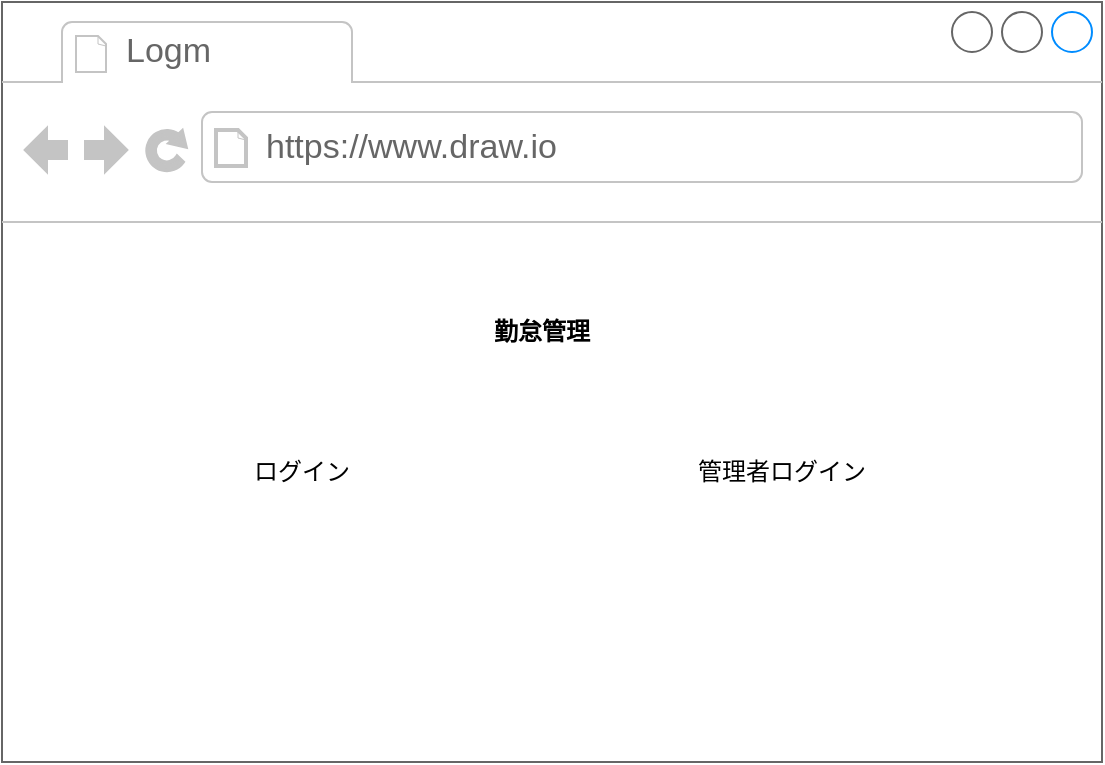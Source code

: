 <mxfile version="24.6.4" type="device" pages="22">
  <diagram id="u0xaoqU2YPyTAbt1d537" name="ログイン画面">
    <mxGraphModel dx="1259" dy="655" grid="1" gridSize="10" guides="1" tooltips="1" connect="1" arrows="1" fold="1" page="1" pageScale="1" pageWidth="827" pageHeight="1169" math="0" shadow="0">
      <root>
        <mxCell id="0" />
        <mxCell id="1" parent="0" />
        <mxCell id="fNHV532S5JRMy-AxKNR9-1" value="" style="strokeWidth=1;shadow=0;dashed=0;align=center;html=1;shape=mxgraph.mockup.containers.browserWindow;rSize=0;strokeColor=#666666;strokeColor2=#008cff;strokeColor3=#c4c4c4;mainText=,;recursiveResize=0;" parent="1" vertex="1">
          <mxGeometry x="150" y="110" width="550" height="380" as="geometry" />
        </mxCell>
        <mxCell id="fNHV532S5JRMy-AxKNR9-2" value="Logm" style="strokeWidth=1;shadow=0;dashed=0;align=center;html=1;shape=mxgraph.mockup.containers.anchor;fontSize=17;fontColor=#666666;align=left;whiteSpace=wrap;" parent="fNHV532S5JRMy-AxKNR9-1" vertex="1">
          <mxGeometry x="60" y="12" width="110" height="26" as="geometry" />
        </mxCell>
        <mxCell id="fNHV532S5JRMy-AxKNR9-3" value="https://www.draw.io" style="strokeWidth=1;shadow=0;dashed=0;align=center;html=1;shape=mxgraph.mockup.containers.anchor;rSize=0;fontSize=17;fontColor=#666666;align=left;" parent="fNHV532S5JRMy-AxKNR9-1" vertex="1">
          <mxGeometry x="130" y="60" width="250" height="26" as="geometry" />
        </mxCell>
        <mxCell id="fNHV532S5JRMy-AxKNR9-4" value="ログイン" style="text;html=1;align=center;verticalAlign=middle;whiteSpace=wrap;rounded=0;" parent="fNHV532S5JRMy-AxKNR9-1" vertex="1">
          <mxGeometry x="120" y="220" width="60" height="30" as="geometry" />
        </mxCell>
        <mxCell id="fNHV532S5JRMy-AxKNR9-5" value="管理者ログイン" style="text;html=1;align=center;verticalAlign=middle;whiteSpace=wrap;rounded=0;" parent="fNHV532S5JRMy-AxKNR9-1" vertex="1">
          <mxGeometry x="340" y="220" width="100" height="30" as="geometry" />
        </mxCell>
        <mxCell id="fNHV532S5JRMy-AxKNR9-6" value="&lt;b&gt;&lt;font style=&quot;vertical-align: inherit;&quot;&gt;&lt;font style=&quot;vertical-align: inherit;&quot;&gt;勤怠管理&lt;/font&gt;&lt;/font&gt;&lt;/b&gt;" style="text;html=1;align=center;verticalAlign=middle;whiteSpace=wrap;rounded=0;" parent="fNHV532S5JRMy-AxKNR9-1" vertex="1">
          <mxGeometry x="240" y="150" width="60" height="30" as="geometry" />
        </mxCell>
      </root>
    </mxGraphModel>
  </diagram>
  <diagram name="Userログイン画面" id="f84VvkOmKBtZJAmbID_K">
    <mxGraphModel dx="1259" dy="655" grid="1" gridSize="10" guides="1" tooltips="1" connect="1" arrows="1" fold="1" page="1" pageScale="1" pageWidth="827" pageHeight="1169" math="0" shadow="0">
      <root>
        <mxCell id="0" />
        <mxCell id="1" parent="0" />
        <mxCell id="VVKbZJkDQkSIuUnWWMIZ-1" value="" style="strokeWidth=1;shadow=0;dashed=0;align=center;html=1;shape=mxgraph.mockup.containers.browserWindow;rSize=0;strokeColor=#666666;strokeColor2=#008cff;strokeColor3=#c4c4c4;mainText=,;recursiveResize=0;" parent="1" vertex="1">
          <mxGeometry x="144" y="70" width="540" height="340" as="geometry" />
        </mxCell>
        <mxCell id="VVKbZJkDQkSIuUnWWMIZ-2" value="Logm" style="strokeWidth=1;shadow=0;dashed=0;align=center;html=1;shape=mxgraph.mockup.containers.anchor;fontSize=17;fontColor=#666666;align=left;whiteSpace=wrap;" parent="VVKbZJkDQkSIuUnWWMIZ-1" vertex="1">
          <mxGeometry x="60" y="12" width="110" height="26" as="geometry" />
        </mxCell>
        <mxCell id="VVKbZJkDQkSIuUnWWMIZ-3" value="https://www.kintai" style="strokeWidth=1;shadow=0;dashed=0;align=center;html=1;shape=mxgraph.mockup.containers.anchor;rSize=0;fontSize=17;fontColor=#666666;align=left;" parent="VVKbZJkDQkSIuUnWWMIZ-1" vertex="1">
          <mxGeometry x="130" y="60" width="250" height="26" as="geometry" />
        </mxCell>
        <mxCell id="VVKbZJkDQkSIuUnWWMIZ-4" value="&lt;b&gt;勤怠管理&lt;/b&gt;" style="text;html=1;align=center;verticalAlign=middle;whiteSpace=wrap;rounded=0;" parent="VVKbZJkDQkSIuUnWWMIZ-1" vertex="1">
          <mxGeometry x="235" y="120" width="60" height="30" as="geometry" />
        </mxCell>
        <mxCell id="VVKbZJkDQkSIuUnWWMIZ-5" value="ユーザーID(社員番号)&lt;div&gt;&lt;br&gt;&lt;/div&gt;" style="text;html=1;align=center;verticalAlign=middle;whiteSpace=wrap;rounded=0;" parent="VVKbZJkDQkSIuUnWWMIZ-1" vertex="1">
          <mxGeometry x="100" y="190" width="130" height="30" as="geometry" />
        </mxCell>
        <mxCell id="VVKbZJkDQkSIuUnWWMIZ-6" value="パスワード" style="text;html=1;align=center;verticalAlign=middle;whiteSpace=wrap;rounded=0;" parent="VVKbZJkDQkSIuUnWWMIZ-1" vertex="1">
          <mxGeometry x="110" y="230" width="90" height="30" as="geometry" />
        </mxCell>
        <mxCell id="VVKbZJkDQkSIuUnWWMIZ-7" value="" style="rounded=0;whiteSpace=wrap;html=1;" parent="VVKbZJkDQkSIuUnWWMIZ-1" vertex="1">
          <mxGeometry x="290" y="190" width="120" height="20" as="geometry" />
        </mxCell>
        <mxCell id="VVKbZJkDQkSIuUnWWMIZ-8" value="" style="rounded=0;whiteSpace=wrap;html=1;" parent="VVKbZJkDQkSIuUnWWMIZ-1" vertex="1">
          <mxGeometry x="290" y="240" width="120" height="20" as="geometry" />
        </mxCell>
        <mxCell id="DT4Nc8wEUYPSnTxRkoYT-1" value="&lt;font style=&quot;font-size: 11px;&quot;&gt;ログイン&lt;/font&gt;" style="strokeWidth=1;shadow=0;dashed=0;align=center;html=1;shape=mxgraph.mockup.buttons.button;strokeColor=#6c8ebf;mainText=;buttonStyle=round;fontSize=17;fontStyle=1;fillColor=#dae8fc;whiteSpace=wrap;" vertex="1" parent="VVKbZJkDQkSIuUnWWMIZ-1">
          <mxGeometry x="230" y="280" width="70" height="30" as="geometry" />
        </mxCell>
      </root>
    </mxGraphModel>
  </diagram>
  <diagram id="a5ICYNpc6SF_Xqz_s4Hj" name="Userログイン画面（エラー）">
    <mxGraphModel dx="1259" dy="655" grid="1" gridSize="10" guides="1" tooltips="1" connect="1" arrows="1" fold="1" page="1" pageScale="1" pageWidth="827" pageHeight="1169" math="0" shadow="0">
      <root>
        <mxCell id="0" />
        <mxCell id="1" parent="0" />
        <mxCell id="e4z-1BIFIiqueYfIW54L-1" value="" style="strokeWidth=1;shadow=0;dashed=0;align=center;html=1;shape=mxgraph.mockup.containers.browserWindow;rSize=0;strokeColor=#666666;strokeColor2=#008cff;strokeColor3=#c4c4c4;mainText=,;recursiveResize=0;" parent="1" vertex="1">
          <mxGeometry x="130" y="90" width="540" height="410" as="geometry" />
        </mxCell>
        <mxCell id="e4z-1BIFIiqueYfIW54L-2" value="Logm" style="strokeWidth=1;shadow=0;dashed=0;align=center;html=1;shape=mxgraph.mockup.containers.anchor;fontSize=17;fontColor=#666666;align=left;whiteSpace=wrap;" parent="e4z-1BIFIiqueYfIW54L-1" vertex="1">
          <mxGeometry x="60" y="12" width="110" height="26" as="geometry" />
        </mxCell>
        <mxCell id="e4z-1BIFIiqueYfIW54L-3" value="https://www.kintai" style="strokeWidth=1;shadow=0;dashed=0;align=center;html=1;shape=mxgraph.mockup.containers.anchor;rSize=0;fontSize=17;fontColor=#666666;align=left;" parent="e4z-1BIFIiqueYfIW54L-1" vertex="1">
          <mxGeometry x="130" y="60" width="250" height="26" as="geometry" />
        </mxCell>
        <mxCell id="e4z-1BIFIiqueYfIW54L-4" value="&lt;b&gt;勤怠管理&lt;/b&gt;" style="text;html=1;align=center;verticalAlign=middle;whiteSpace=wrap;rounded=0;" parent="e4z-1BIFIiqueYfIW54L-1" vertex="1">
          <mxGeometry x="240" y="130" width="60" height="30" as="geometry" />
        </mxCell>
        <mxCell id="e4z-1BIFIiqueYfIW54L-5" value="ユーザーID(社員番号)&lt;div&gt;&lt;br&gt;&lt;/div&gt;" style="text;html=1;align=center;verticalAlign=middle;whiteSpace=wrap;rounded=0;" parent="e4z-1BIFIiqueYfIW54L-1" vertex="1">
          <mxGeometry x="100" y="220" width="130" height="30" as="geometry" />
        </mxCell>
        <mxCell id="e4z-1BIFIiqueYfIW54L-6" value="パスワード" style="text;html=1;align=center;verticalAlign=middle;whiteSpace=wrap;rounded=0;" parent="e4z-1BIFIiqueYfIW54L-1" vertex="1">
          <mxGeometry x="120" y="275" width="90" height="30" as="geometry" />
        </mxCell>
        <mxCell id="e4z-1BIFIiqueYfIW54L-7" value="" style="rounded=0;whiteSpace=wrap;html=1;" parent="e4z-1BIFIiqueYfIW54L-1" vertex="1">
          <mxGeometry x="280" y="220" width="120" height="20" as="geometry" />
        </mxCell>
        <mxCell id="e4z-1BIFIiqueYfIW54L-8" value="" style="rounded=0;whiteSpace=wrap;html=1;" parent="e4z-1BIFIiqueYfIW54L-1" vertex="1">
          <mxGeometry x="280" y="280" width="120" height="20" as="geometry" />
        </mxCell>
        <mxCell id="e4z-1BIFIiqueYfIW54L-10" value="&lt;font color=&quot;#f71818&quot;&gt;&lt;b&gt;ユーザーIDまたはパスワードが間違っています&lt;/b&gt;&lt;/font&gt;" style="text;html=1;align=center;verticalAlign=middle;whiteSpace=wrap;rounded=0;" parent="e4z-1BIFIiqueYfIW54L-1" vertex="1">
          <mxGeometry x="130" y="170" width="278" height="30" as="geometry" />
        </mxCell>
        <mxCell id="fYkT0e3P3kXyjW1K7qvR-1" value="&lt;font style=&quot;font-size: 11px;&quot;&gt;ログイン&lt;/font&gt;" style="strokeWidth=1;shadow=0;dashed=0;align=center;html=1;shape=mxgraph.mockup.buttons.button;strokeColor=#6c8ebf;mainText=;buttonStyle=round;fontSize=17;fontStyle=1;fillColor=#dae8fc;whiteSpace=wrap;" vertex="1" parent="e4z-1BIFIiqueYfIW54L-1">
          <mxGeometry x="235" y="340" width="70" height="30" as="geometry" />
        </mxCell>
      </root>
    </mxGraphModel>
  </diagram>
  <diagram id="fAzBwVoHor29vKoUKesE" name="User検索画面">
    <mxGraphModel dx="1259" dy="655" grid="1" gridSize="10" guides="1" tooltips="1" connect="1" arrows="1" fold="1" page="1" pageScale="1" pageWidth="827" pageHeight="1169" math="0" shadow="0">
      <root>
        <mxCell id="0" />
        <mxCell id="1" parent="0" />
        <mxCell id="VjNjY0C-l2XG_D05D7y1-8" value="" style="strokeWidth=1;shadow=0;dashed=0;align=center;html=1;shape=mxgraph.mockup.containers.browserWindow;rSize=0;strokeColor=#666666;strokeColor2=#008cff;strokeColor3=#c4c4c4;mainText=,;recursiveResize=0;" parent="1" vertex="1">
          <mxGeometry x="190" y="190" width="490" height="340" as="geometry" />
        </mxCell>
        <mxCell id="VjNjY0C-l2XG_D05D7y1-9" value="Logm" style="strokeWidth=1;shadow=0;dashed=0;align=center;html=1;shape=mxgraph.mockup.containers.anchor;fontSize=17;fontColor=#666666;align=left;whiteSpace=wrap;" parent="VjNjY0C-l2XG_D05D7y1-8" vertex="1">
          <mxGeometry x="60" y="12" width="110" height="26" as="geometry" />
        </mxCell>
        <mxCell id="VjNjY0C-l2XG_D05D7y1-10" value="https://www.draw.io" style="strokeWidth=1;shadow=0;dashed=0;align=center;html=1;shape=mxgraph.mockup.containers.anchor;rSize=0;fontSize=17;fontColor=#666666;align=left;" parent="VjNjY0C-l2XG_D05D7y1-8" vertex="1">
          <mxGeometry x="130" y="60" width="250" height="26" as="geometry" />
        </mxCell>
        <mxCell id="44eNmb4zjAv_AED4xx3N-1" value="" style="rounded=0;whiteSpace=wrap;html=1;" parent="VjNjY0C-l2XG_D05D7y1-8" vertex="1">
          <mxGeometry x="225" y="160" width="120" height="20" as="geometry" />
        </mxCell>
        <mxCell id="44eNmb4zjAv_AED4xx3N-2" value="" style="rounded=0;whiteSpace=wrap;html=1;" parent="VjNjY0C-l2XG_D05D7y1-8" vertex="1">
          <mxGeometry x="225" y="200" width="120" height="20" as="geometry" />
        </mxCell>
        <mxCell id="44eNmb4zjAv_AED4xx3N-3" value="" style="rounded=0;whiteSpace=wrap;html=1;" parent="VjNjY0C-l2XG_D05D7y1-8" vertex="1">
          <mxGeometry x="225" y="240" width="120" height="20" as="geometry" />
        </mxCell>
        <mxCell id="44eNmb4zjAv_AED4xx3N-5" value="社員番号" style="text;html=1;align=center;verticalAlign=middle;whiteSpace=wrap;rounded=0;" parent="VjNjY0C-l2XG_D05D7y1-8" vertex="1">
          <mxGeometry x="90" y="160" width="60" height="30" as="geometry" />
        </mxCell>
        <mxCell id="44eNmb4zjAv_AED4xx3N-6" value="所属部署" style="text;html=1;align=center;verticalAlign=middle;whiteSpace=wrap;rounded=0;" parent="VjNjY0C-l2XG_D05D7y1-8" vertex="1">
          <mxGeometry x="95" y="200" width="60" height="30" as="geometry" />
        </mxCell>
        <mxCell id="44eNmb4zjAv_AED4xx3N-7" value="日付" style="text;html=1;align=center;verticalAlign=middle;whiteSpace=wrap;rounded=0;" parent="VjNjY0C-l2XG_D05D7y1-8" vertex="1">
          <mxGeometry x="95" y="240" width="60" height="30" as="geometry" />
        </mxCell>
        <mxCell id="pTq3l41s1jz9PuxRIPvh-1" value="ログアウト" style="text;html=1;align=center;verticalAlign=middle;whiteSpace=wrap;rounded=0;" parent="VjNjY0C-l2XG_D05D7y1-8" vertex="1">
          <mxGeometry x="390" y="120" width="100" height="30" as="geometry" />
        </mxCell>
        <mxCell id="rQZHeNuLpjCOQ_6VrWVY-1" value="&lt;font style=&quot;font-size: 11px;&quot;&gt;検索&lt;/font&gt;" style="strokeWidth=1;shadow=0;dashed=0;align=center;html=1;shape=mxgraph.mockup.buttons.button;strokeColor=#6c8ebf;mainText=;buttonStyle=round;fontSize=17;fontStyle=1;fillColor=#dae8fc;whiteSpace=wrap;" vertex="1" parent="VjNjY0C-l2XG_D05D7y1-8">
          <mxGeometry x="377.5" y="230" width="70" height="30" as="geometry" />
        </mxCell>
      </root>
    </mxGraphModel>
  </diagram>
  <diagram id="m7wyPFgEQ4A0FoGUT7ze" name="HOME画面">
    <mxGraphModel dx="1259" dy="655" grid="1" gridSize="10" guides="1" tooltips="1" connect="1" arrows="1" fold="1" page="1" pageScale="1" pageWidth="827" pageHeight="1169" math="0" shadow="0">
      <root>
        <mxCell id="0" />
        <mxCell id="1" parent="0" />
        <mxCell id="-kx-5zoQv5iX3CwA52Ce-1" value="" style="strokeWidth=1;shadow=0;dashed=0;align=center;html=1;shape=mxgraph.mockup.containers.browserWindow;rSize=0;strokeColor=#666666;strokeColor2=#008cff;strokeColor3=#c4c4c4;mainText=,;recursiveResize=0;" parent="1" vertex="1">
          <mxGeometry x="160" y="150" width="490" height="340" as="geometry" />
        </mxCell>
        <mxCell id="-kx-5zoQv5iX3CwA52Ce-2" value="Logm" style="strokeWidth=1;shadow=0;dashed=0;align=center;html=1;shape=mxgraph.mockup.containers.anchor;fontSize=17;fontColor=#666666;align=left;whiteSpace=wrap;" parent="-kx-5zoQv5iX3CwA52Ce-1" vertex="1">
          <mxGeometry x="60" y="12" width="110" height="26" as="geometry" />
        </mxCell>
        <mxCell id="-kx-5zoQv5iX3CwA52Ce-3" value="https://www.draw.io" style="strokeWidth=1;shadow=0;dashed=0;align=center;html=1;shape=mxgraph.mockup.containers.anchor;rSize=0;fontSize=17;fontColor=#666666;align=left;" parent="-kx-5zoQv5iX3CwA52Ce-1" vertex="1">
          <mxGeometry x="130" y="60" width="250" height="26" as="geometry" />
        </mxCell>
        <mxCell id="-kx-5zoQv5iX3CwA52Ce-4" value="" style="rounded=0;whiteSpace=wrap;html=1;" parent="-kx-5zoQv5iX3CwA52Ce-1" vertex="1">
          <mxGeometry x="220" y="140" width="120" height="20" as="geometry" />
        </mxCell>
        <mxCell id="-kx-5zoQv5iX3CwA52Ce-5" value="" style="rounded=0;whiteSpace=wrap;html=1;" parent="-kx-5zoQv5iX3CwA52Ce-1" vertex="1">
          <mxGeometry x="220" y="180" width="120" height="20" as="geometry" />
        </mxCell>
        <mxCell id="-kx-5zoQv5iX3CwA52Ce-6" value="" style="rounded=0;whiteSpace=wrap;html=1;" parent="-kx-5zoQv5iX3CwA52Ce-1" vertex="1">
          <mxGeometry x="220" y="220" width="120" height="20" as="geometry" />
        </mxCell>
        <mxCell id="-kx-5zoQv5iX3CwA52Ce-7" value="社員番号" style="text;html=1;align=center;verticalAlign=middle;whiteSpace=wrap;rounded=0;" parent="-kx-5zoQv5iX3CwA52Ce-1" vertex="1">
          <mxGeometry x="85" y="140" width="60" height="30" as="geometry" />
        </mxCell>
        <mxCell id="-kx-5zoQv5iX3CwA52Ce-8" value="所属部署" style="text;html=1;align=center;verticalAlign=middle;whiteSpace=wrap;rounded=0;" parent="-kx-5zoQv5iX3CwA52Ce-1" vertex="1">
          <mxGeometry x="90" y="180" width="60" height="30" as="geometry" />
        </mxCell>
        <mxCell id="-kx-5zoQv5iX3CwA52Ce-9" value="日付" style="text;html=1;align=center;verticalAlign=middle;whiteSpace=wrap;rounded=0;" parent="-kx-5zoQv5iX3CwA52Ce-1" vertex="1">
          <mxGeometry x="90" y="220" width="60" height="30" as="geometry" />
        </mxCell>
        <mxCell id="-kx-5zoQv5iX3CwA52Ce-11" value="&lt;b&gt;編集&lt;/b&gt;" style="text;html=1;align=center;verticalAlign=middle;whiteSpace=wrap;rounded=0;" parent="-kx-5zoQv5iX3CwA52Ce-1" vertex="1">
          <mxGeometry x="145" y="280" width="60" height="30" as="geometry" />
        </mxCell>
        <mxCell id="-kx-5zoQv5iX3CwA52Ce-12" value="&lt;b&gt;勤務実績確認&lt;/b&gt;" style="text;html=1;align=center;verticalAlign=middle;whiteSpace=wrap;rounded=0;" parent="-kx-5zoQv5iX3CwA52Ce-1" vertex="1">
          <mxGeometry x="304" y="280" width="76" height="30" as="geometry" />
        </mxCell>
        <mxCell id="-kx-5zoQv5iX3CwA52Ce-13" value="ログアウト" style="text;html=1;align=center;verticalAlign=middle;whiteSpace=wrap;rounded=0;" parent="-kx-5zoQv5iX3CwA52Ce-1" vertex="1">
          <mxGeometry x="390" y="120" width="100" height="30" as="geometry" />
        </mxCell>
        <mxCell id="5IF0T9zw-r6eGR65Z7EY-1" value="&lt;font style=&quot;font-size: 11px;&quot;&gt;検索&lt;/font&gt;" style="strokeWidth=1;shadow=0;dashed=0;align=center;html=1;shape=mxgraph.mockup.buttons.button;strokeColor=#6c8ebf;mainText=;buttonStyle=round;fontSize=17;fontStyle=1;fillColor=#dae8fc;whiteSpace=wrap;" vertex="1" parent="-kx-5zoQv5iX3CwA52Ce-1">
          <mxGeometry x="380" y="215" width="70" height="30" as="geometry" />
        </mxCell>
      </root>
    </mxGraphModel>
  </diagram>
  <diagram id="-dwhF-6Bfbgr-FXCkHJ9" name="編集画面">
    <mxGraphModel dx="1259" dy="655" grid="1" gridSize="10" guides="1" tooltips="1" connect="1" arrows="1" fold="1" page="1" pageScale="1" pageWidth="827" pageHeight="1169" math="0" shadow="0">
      <root>
        <mxCell id="0" />
        <mxCell id="1" parent="0" />
        <mxCell id="tQ0gj0bpfJnHmTcmHF8p-1" value="" style="strokeWidth=1;shadow=0;dashed=0;align=center;html=1;shape=mxgraph.mockup.containers.browserWindow;rSize=0;strokeColor=#666666;strokeColor2=#008cff;strokeColor3=#c4c4c4;mainText=,;recursiveResize=0;" parent="1" vertex="1">
          <mxGeometry y="60" width="827" height="490" as="geometry" />
        </mxCell>
        <mxCell id="tQ0gj0bpfJnHmTcmHF8p-2" value="Logm" style="strokeWidth=1;shadow=0;dashed=0;align=center;html=1;shape=mxgraph.mockup.containers.anchor;fontSize=17;fontColor=#666666;align=left;whiteSpace=wrap;" parent="tQ0gj0bpfJnHmTcmHF8p-1" vertex="1">
          <mxGeometry x="60" y="12" width="110" height="26" as="geometry" />
        </mxCell>
        <mxCell id="tQ0gj0bpfJnHmTcmHF8p-3" value="https://www.draw.io" style="strokeWidth=1;shadow=0;dashed=0;align=center;html=1;shape=mxgraph.mockup.containers.anchor;rSize=0;fontSize=17;fontColor=#666666;align=left;" parent="tQ0gj0bpfJnHmTcmHF8p-1" vertex="1">
          <mxGeometry x="130" y="60" width="250" height="26" as="geometry" />
        </mxCell>
        <mxCell id="tQ0gj0bpfJnHmTcmHF8p-5" value="&lt;b&gt;編集（勤怠入力）&lt;/b&gt;" style="text;html=1;align=center;verticalAlign=middle;whiteSpace=wrap;rounded=0;" parent="tQ0gj0bpfJnHmTcmHF8p-1" vertex="1">
          <mxGeometry x="30" y="120" width="120" height="30" as="geometry" />
        </mxCell>
        <mxCell id="qbXa_H0ur3nGoWalNzri-1" value="ログアウト" style="text;html=1;align=center;verticalAlign=middle;whiteSpace=wrap;rounded=0;" parent="tQ0gj0bpfJnHmTcmHF8p-1" vertex="1">
          <mxGeometry x="730" y="125" width="70" height="30" as="geometry" />
        </mxCell>
        <mxCell id="qbXa_H0ur3nGoWalNzri-38" value="" style="rounded=0;whiteSpace=wrap;html=1;" parent="tQ0gj0bpfJnHmTcmHF8p-1" vertex="1">
          <mxGeometry x="110" y="160" width="120" height="20" as="geometry" />
        </mxCell>
        <mxCell id="qbXa_H0ur3nGoWalNzri-39" value="所属部署" style="text;html=1;align=center;verticalAlign=middle;whiteSpace=wrap;rounded=0;" parent="tQ0gj0bpfJnHmTcmHF8p-1" vertex="1">
          <mxGeometry x="30" y="193" width="60" height="30" as="geometry" />
        </mxCell>
        <mxCell id="qbXa_H0ur3nGoWalNzri-40" value="社員番号" style="text;html=1;align=center;verticalAlign=middle;whiteSpace=wrap;rounded=0;" parent="tQ0gj0bpfJnHmTcmHF8p-1" vertex="1">
          <mxGeometry x="30" y="155" width="60" height="30" as="geometry" />
        </mxCell>
        <mxCell id="qbXa_H0ur3nGoWalNzri-41" value="" style="rounded=0;whiteSpace=wrap;html=1;" parent="tQ0gj0bpfJnHmTcmHF8p-1" vertex="1">
          <mxGeometry x="110" y="198" width="120" height="20" as="geometry" />
        </mxCell>
        <mxCell id="qbXa_H0ur3nGoWalNzri-42" value="日付" style="text;html=1;align=center;verticalAlign=middle;whiteSpace=wrap;rounded=0;" parent="tQ0gj0bpfJnHmTcmHF8p-1" vertex="1">
          <mxGeometry x="30" y="230" width="60" height="30" as="geometry" />
        </mxCell>
        <mxCell id="qbXa_H0ur3nGoWalNzri-43" value="" style="rounded=0;whiteSpace=wrap;html=1;" parent="tQ0gj0bpfJnHmTcmHF8p-1" vertex="1">
          <mxGeometry x="110" y="235" width="120" height="20" as="geometry" />
        </mxCell>
        <mxCell id="YUyEurqEZvzrQGxmgHzT-1" value="&lt;font style=&quot;font-size: 11px;&quot;&gt;HOMEへ&lt;/font&gt;" style="strokeWidth=1;shadow=0;dashed=0;align=center;html=1;shape=mxgraph.mockup.buttons.button;strokeColor=#6c8ebf;mainText=;buttonStyle=round;fontSize=17;fontStyle=1;fillColor=#dae8fc;whiteSpace=wrap;" vertex="1" parent="tQ0gj0bpfJnHmTcmHF8p-1">
          <mxGeometry x="500" y="235" width="70" height="30" as="geometry" />
        </mxCell>
        <mxCell id="PmWFD7qOZInM6ZKShe-g-1" value="&lt;font style=&quot;font-size: 11px;&quot;&gt;提出&lt;/font&gt;" style="strokeWidth=1;shadow=0;dashed=0;align=center;html=1;shape=mxgraph.mockup.buttons.button;strokeColor=#6c8ebf;mainText=;buttonStyle=round;fontSize=17;fontStyle=1;fillColor=#dae8fc;whiteSpace=wrap;" vertex="1" parent="tQ0gj0bpfJnHmTcmHF8p-1">
          <mxGeometry x="390" y="235" width="70" height="30" as="geometry" />
        </mxCell>
        <mxCell id="tQ0gj0bpfJnHmTcmHF8p-4" value="編集画面" style="text;html=1;align=center;verticalAlign=middle;whiteSpace=wrap;rounded=0;" parent="1" vertex="1">
          <mxGeometry x="40" y="30" width="60" height="30" as="geometry" />
        </mxCell>
        <mxCell id="3qiZ_A-KGdQC2xy8-8p7-1" value="Assets" style="childLayout=tableLayout;recursiveResize=0;strokeColor=#98bf21;fillColor=#A7C942;shadow=1;" vertex="1" parent="1">
          <mxGeometry x="26" y="350" width="775" height="160" as="geometry" />
        </mxCell>
        <mxCell id="3qiZ_A-KGdQC2xy8-8p7-2" style="shape=tableRow;horizontal=0;startSize=0;swimlaneHead=0;swimlaneBody=0;top=0;left=0;bottom=0;right=0;dropTarget=0;collapsible=0;recursiveResize=0;expand=0;fontStyle=0;strokeColor=inherit;fillColor=#ffffff;" vertex="1" parent="3qiZ_A-KGdQC2xy8-8p7-1">
          <mxGeometry width="775" height="33" as="geometry" />
        </mxCell>
        <mxCell id="3qiZ_A-KGdQC2xy8-8p7-3" value="氏名" style="connectable=0;recursiveResize=0;strokeColor=inherit;fillColor=#A7C942;align=center;fontStyle=1;fontColor=#FFFFFF;html=1;" vertex="1" parent="3qiZ_A-KGdQC2xy8-8p7-2">
          <mxGeometry width="155" height="33" as="geometry">
            <mxRectangle width="155" height="33" as="alternateBounds" />
          </mxGeometry>
        </mxCell>
        <mxCell id="3qiZ_A-KGdQC2xy8-8p7-4" value="勤務開始時間" style="connectable=0;recursiveResize=0;strokeColor=inherit;fillColor=#A7C942;align=center;fontStyle=1;fontColor=#FFFFFF;html=1;" vertex="1" parent="3qiZ_A-KGdQC2xy8-8p7-2">
          <mxGeometry x="155" width="156" height="33" as="geometry">
            <mxRectangle width="156" height="33" as="alternateBounds" />
          </mxGeometry>
        </mxCell>
        <mxCell id="3qiZ_A-KGdQC2xy8-8p7-5" value="勤務終了時間" style="connectable=0;recursiveResize=0;strokeColor=inherit;fillColor=#A7C942;align=center;fontStyle=1;fontColor=#FFFFFF;html=1;" vertex="1" parent="3qiZ_A-KGdQC2xy8-8p7-2">
          <mxGeometry x="311" width="154" height="33" as="geometry">
            <mxRectangle width="154" height="33" as="alternateBounds" />
          </mxGeometry>
        </mxCell>
        <mxCell id="3qiZ_A-KGdQC2xy8-8p7-6" value="休憩開始時間" style="connectable=0;recursiveResize=0;strokeColor=inherit;fillColor=#A7C942;align=center;fontStyle=1;fontColor=#FFFFFF;html=1;" vertex="1" parent="3qiZ_A-KGdQC2xy8-8p7-2">
          <mxGeometry x="465" width="155" height="33" as="geometry">
            <mxRectangle width="155" height="33" as="alternateBounds" />
          </mxGeometry>
        </mxCell>
        <mxCell id="3qiZ_A-KGdQC2xy8-8p7-7" value="休憩終了時間" style="connectable=0;recursiveResize=0;strokeColor=inherit;fillColor=#A7C942;align=center;fontStyle=1;fontColor=#FFFFFF;html=1;" vertex="1" parent="3qiZ_A-KGdQC2xy8-8p7-2">
          <mxGeometry x="620" width="155" height="33" as="geometry">
            <mxRectangle width="155" height="33" as="alternateBounds" />
          </mxGeometry>
        </mxCell>
        <mxCell id="3qiZ_A-KGdQC2xy8-8p7-8" value="" style="shape=tableRow;horizontal=0;startSize=0;swimlaneHead=0;swimlaneBody=0;top=0;left=0;bottom=0;right=0;dropTarget=0;collapsible=0;recursiveResize=0;expand=0;fontStyle=0;strokeColor=inherit;fillColor=#ffffff;" vertex="1" parent="3qiZ_A-KGdQC2xy8-8p7-1">
          <mxGeometry y="33" width="775" height="32" as="geometry" />
        </mxCell>
        <mxCell id="3qiZ_A-KGdQC2xy8-8p7-9" value="名前" style="connectable=0;recursiveResize=0;strokeColor=inherit;fillColor=inherit;align=center;whiteSpace=wrap;html=1;" vertex="1" parent="3qiZ_A-KGdQC2xy8-8p7-8">
          <mxGeometry width="155" height="32" as="geometry">
            <mxRectangle width="155" height="32" as="alternateBounds" />
          </mxGeometry>
        </mxCell>
        <mxCell id="3qiZ_A-KGdQC2xy8-8p7-10" value="00:00" style="connectable=0;recursiveResize=0;strokeColor=inherit;fillColor=inherit;align=center;whiteSpace=wrap;html=1;" vertex="1" parent="3qiZ_A-KGdQC2xy8-8p7-8">
          <mxGeometry x="155" width="156" height="32" as="geometry">
            <mxRectangle width="156" height="32" as="alternateBounds" />
          </mxGeometry>
        </mxCell>
        <mxCell id="3qiZ_A-KGdQC2xy8-8p7-11" value="&#xa;&lt;br style=&quot;forced-color-adjust: none; color: rgb(0, 0, 0); font-family: Helvetica; font-size: 12px; font-style: normal; font-variant-ligatures: normal; font-variant-caps: normal; font-weight: 400; letter-spacing: normal; orphans: 2; text-align: center; text-indent: 0px; text-transform: none; widows: 2; word-spacing: 0px; -webkit-text-stroke-width: 0px; white-space: normal; background-color: rgb(251, 251, 251); text-decoration-thickness: initial; text-decoration-style: initial; text-decoration-color: initial;&quot;&gt;&lt;span style=&quot;forced-color-adjust: none; color: rgb(0, 0, 0); font-family: Helvetica; font-size: 12px; font-style: normal; font-variant-ligatures: normal; font-variant-caps: normal; font-weight: 400; letter-spacing: normal; orphans: 2; text-align: center; text-indent: 0px; text-transform: none; widows: 2; word-spacing: 0px; -webkit-text-stroke-width: 0px; white-space: normal; text-decoration-thickness: initial; text-decoration-style: initial; text-decoration-color: initial; background-color: rgb(251, 251, 251); float: none; display: inline !important;&quot;&gt;00:00&lt;/span&gt;&lt;br style=&quot;forced-color-adjust: none; color: rgb(0, 0, 0); font-family: Helvetica; font-size: 12px; font-style: normal; font-variant-ligatures: normal; font-variant-caps: normal; font-weight: 400; letter-spacing: normal; orphans: 2; text-align: center; text-indent: 0px; text-transform: none; widows: 2; word-spacing: 0px; -webkit-text-stroke-width: 0px; white-space: normal; background-color: rgb(251, 251, 251); text-decoration-thickness: initial; text-decoration-style: initial; text-decoration-color: initial;&quot;&gt;&#xa;&#xa;" style="connectable=0;recursiveResize=0;strokeColor=inherit;fillColor=inherit;align=center;whiteSpace=wrap;html=1;" vertex="1" parent="3qiZ_A-KGdQC2xy8-8p7-8">
          <mxGeometry x="311" width="154" height="32" as="geometry">
            <mxRectangle width="154" height="32" as="alternateBounds" />
          </mxGeometry>
        </mxCell>
        <mxCell id="3qiZ_A-KGdQC2xy8-8p7-12" value="&#xa;&lt;br style=&quot;forced-color-adjust: none; color: rgb(0, 0, 0); font-family: Helvetica; font-size: 12px; font-style: normal; font-variant-ligatures: normal; font-variant-caps: normal; font-weight: 400; letter-spacing: normal; orphans: 2; text-align: center; text-indent: 0px; text-transform: none; widows: 2; word-spacing: 0px; -webkit-text-stroke-width: 0px; white-space: normal; background-color: rgb(251, 251, 251); text-decoration-thickness: initial; text-decoration-style: initial; text-decoration-color: initial;&quot;&gt;&lt;span style=&quot;forced-color-adjust: none; color: rgb(0, 0, 0); font-family: Helvetica; font-size: 12px; font-style: normal; font-variant-ligatures: normal; font-variant-caps: normal; font-weight: 400; letter-spacing: normal; orphans: 2; text-align: center; text-indent: 0px; text-transform: none; widows: 2; word-spacing: 0px; -webkit-text-stroke-width: 0px; white-space: normal; text-decoration-thickness: initial; text-decoration-style: initial; text-decoration-color: initial; background-color: rgb(251, 251, 251); float: none; display: inline !important;&quot;&gt;00:00&lt;/span&gt;&lt;br style=&quot;forced-color-adjust: none; color: rgb(0, 0, 0); font-family: Helvetica; font-size: 12px; font-style: normal; font-variant-ligatures: normal; font-variant-caps: normal; font-weight: 400; letter-spacing: normal; orphans: 2; text-align: center; text-indent: 0px; text-transform: none; widows: 2; word-spacing: 0px; -webkit-text-stroke-width: 0px; white-space: normal; background-color: rgb(251, 251, 251); text-decoration-thickness: initial; text-decoration-style: initial; text-decoration-color: initial;&quot;&gt;&#xa;&#xa;" style="connectable=0;recursiveResize=0;strokeColor=inherit;fillColor=inherit;align=center;whiteSpace=wrap;html=1;" vertex="1" parent="3qiZ_A-KGdQC2xy8-8p7-8">
          <mxGeometry x="465" width="155" height="32" as="geometry">
            <mxRectangle width="155" height="32" as="alternateBounds" />
          </mxGeometry>
        </mxCell>
        <mxCell id="3qiZ_A-KGdQC2xy8-8p7-13" value="&#xa;&lt;br style=&quot;forced-color-adjust: none; color: rgb(0, 0, 0); font-family: Helvetica; font-size: 12px; font-style: normal; font-variant-ligatures: normal; font-variant-caps: normal; font-weight: 400; letter-spacing: normal; orphans: 2; text-align: center; text-indent: 0px; text-transform: none; widows: 2; word-spacing: 0px; -webkit-text-stroke-width: 0px; white-space: normal; background-color: rgb(251, 251, 251); text-decoration-thickness: initial; text-decoration-style: initial; text-decoration-color: initial;&quot;&gt;&lt;br style=&quot;forced-color-adjust: none; color: rgb(0, 0, 0); font-family: Helvetica; font-size: 12px; font-style: normal; font-variant-ligatures: normal; font-variant-caps: normal; font-weight: 400; letter-spacing: normal; orphans: 2; text-align: center; text-indent: 0px; text-transform: none; widows: 2; word-spacing: 0px; -webkit-text-stroke-width: 0px; white-space: normal; text-decoration-thickness: initial; text-decoration-style: initial; text-decoration-color: initial; background-color: rgb(251, 251, 251);&quot;&gt;&lt;span style=&quot;forced-color-adjust: none; color: rgb(0, 0, 0); font-family: Helvetica; font-size: 12px; font-style: normal; font-variant-ligatures: normal; font-variant-caps: normal; font-weight: 400; letter-spacing: normal; orphans: 2; text-align: center; text-indent: 0px; text-transform: none; widows: 2; word-spacing: 0px; -webkit-text-stroke-width: 0px; white-space: normal; text-decoration-thickness: initial; text-decoration-style: initial; text-decoration-color: initial; background-color: rgb(251, 251, 251); float: none; display: inline !important;&quot;&gt;00:00&lt;/span&gt;&lt;br style=&quot;forced-color-adjust: none; color: rgb(0, 0, 0); font-family: Helvetica; font-size: 12px; font-style: normal; font-variant-ligatures: normal; font-variant-caps: normal; font-weight: 400; letter-spacing: normal; orphans: 2; text-align: center; text-indent: 0px; text-transform: none; widows: 2; word-spacing: 0px; -webkit-text-stroke-width: 0px; white-space: normal; text-decoration-thickness: initial; text-decoration-style: initial; text-decoration-color: initial; background-color: rgb(251, 251, 251);&quot;&gt;&lt;br style=&quot;forced-color-adjust: none; color: rgb(0, 0, 0); font-family: Helvetica; font-size: 12px; font-style: normal; font-variant-ligatures: normal; font-variant-caps: normal; font-weight: 400; letter-spacing: normal; orphans: 2; text-align: center; text-indent: 0px; text-transform: none; widows: 2; word-spacing: 0px; -webkit-text-stroke-width: 0px; white-space: normal; background-color: rgb(251, 251, 251); text-decoration-thickness: initial; text-decoration-style: initial; text-decoration-color: initial;&quot;&gt;&#xa;&#xa;" style="connectable=0;recursiveResize=0;strokeColor=inherit;fillColor=inherit;align=center;whiteSpace=wrap;html=1;" vertex="1" parent="3qiZ_A-KGdQC2xy8-8p7-8">
          <mxGeometry x="620" width="155" height="32" as="geometry">
            <mxRectangle width="155" height="32" as="alternateBounds" />
          </mxGeometry>
        </mxCell>
        <mxCell id="3qiZ_A-KGdQC2xy8-8p7-14" value="" style="shape=tableRow;horizontal=0;startSize=0;swimlaneHead=0;swimlaneBody=0;top=0;left=0;bottom=0;right=0;dropTarget=0;collapsible=0;recursiveResize=0;expand=0;fontStyle=1;strokeColor=inherit;fillColor=#EAF2D3;" vertex="1" parent="3qiZ_A-KGdQC2xy8-8p7-1">
          <mxGeometry y="65" width="775" height="31" as="geometry" />
        </mxCell>
        <mxCell id="3qiZ_A-KGdQC2xy8-8p7-15" value="名前" style="connectable=0;recursiveResize=0;strokeColor=inherit;fillColor=inherit;whiteSpace=wrap;html=1;" vertex="1" parent="3qiZ_A-KGdQC2xy8-8p7-14">
          <mxGeometry width="155" height="31" as="geometry">
            <mxRectangle width="155" height="31" as="alternateBounds" />
          </mxGeometry>
        </mxCell>
        <mxCell id="3qiZ_A-KGdQC2xy8-8p7-16" value="&#xa;&lt;br style=&quot;forced-color-adjust: none; color: rgb(0, 0, 0); font-family: Helvetica; font-size: 12px; font-style: normal; font-variant-ligatures: normal; font-variant-caps: normal; font-weight: 400; letter-spacing: normal; orphans: 2; text-align: center; text-indent: 0px; text-transform: none; widows: 2; word-spacing: 0px; -webkit-text-stroke-width: 0px; white-space: normal; background-color: rgb(251, 251, 251); text-decoration-thickness: initial; text-decoration-style: initial; text-decoration-color: initial;&quot;&gt;&lt;span style=&quot;forced-color-adjust: none; color: rgb(0, 0, 0); font-family: Helvetica; font-size: 12px; font-style: normal; font-variant-ligatures: normal; font-variant-caps: normal; font-weight: 400; letter-spacing: normal; orphans: 2; text-align: center; text-indent: 0px; text-transform: none; widows: 2; word-spacing: 0px; -webkit-text-stroke-width: 0px; white-space: normal; text-decoration-thickness: initial; text-decoration-style: initial; text-decoration-color: initial; background-color: rgb(251, 251, 251); float: none; display: inline !important;&quot;&gt;00:00&lt;/span&gt;&lt;br style=&quot;forced-color-adjust: none; color: rgb(0, 0, 0); font-family: Helvetica; font-size: 12px; font-style: normal; font-variant-ligatures: normal; font-variant-caps: normal; font-weight: 400; letter-spacing: normal; orphans: 2; text-align: center; text-indent: 0px; text-transform: none; widows: 2; word-spacing: 0px; -webkit-text-stroke-width: 0px; white-space: normal; background-color: rgb(251, 251, 251); text-decoration-thickness: initial; text-decoration-style: initial; text-decoration-color: initial;&quot;&gt;&#xa;&#xa;" style="connectable=0;recursiveResize=0;strokeColor=inherit;fillColor=inherit;whiteSpace=wrap;html=1;" vertex="1" parent="3qiZ_A-KGdQC2xy8-8p7-14">
          <mxGeometry x="155" width="156" height="31" as="geometry">
            <mxRectangle width="156" height="31" as="alternateBounds" />
          </mxGeometry>
        </mxCell>
        <mxCell id="3qiZ_A-KGdQC2xy8-8p7-17" value="&#xa;&lt;br style=&quot;forced-color-adjust: none; color: rgb(0, 0, 0); font-family: Helvetica; font-size: 12px; font-style: normal; font-variant-ligatures: normal; font-variant-caps: normal; font-weight: 400; letter-spacing: normal; orphans: 2; text-align: center; text-indent: 0px; text-transform: none; widows: 2; word-spacing: 0px; -webkit-text-stroke-width: 0px; white-space: normal; background-color: rgb(251, 251, 251); text-decoration-thickness: initial; text-decoration-style: initial; text-decoration-color: initial;&quot;&gt;&lt;span style=&quot;forced-color-adjust: none; color: rgb(0, 0, 0); font-family: Helvetica; font-size: 12px; font-style: normal; font-variant-ligatures: normal; font-variant-caps: normal; font-weight: 400; letter-spacing: normal; orphans: 2; text-align: center; text-indent: 0px; text-transform: none; widows: 2; word-spacing: 0px; -webkit-text-stroke-width: 0px; white-space: normal; text-decoration-thickness: initial; text-decoration-style: initial; text-decoration-color: initial; background-color: rgb(251, 251, 251); float: none; display: inline !important;&quot;&gt;00:00&lt;/span&gt;&lt;br style=&quot;forced-color-adjust: none; color: rgb(0, 0, 0); font-family: Helvetica; font-size: 12px; font-style: normal; font-variant-ligatures: normal; font-variant-caps: normal; font-weight: 400; letter-spacing: normal; orphans: 2; text-align: center; text-indent: 0px; text-transform: none; widows: 2; word-spacing: 0px; -webkit-text-stroke-width: 0px; white-space: normal; background-color: rgb(251, 251, 251); text-decoration-thickness: initial; text-decoration-style: initial; text-decoration-color: initial;&quot;&gt;&#xa;&#xa;" style="connectable=0;recursiveResize=0;strokeColor=inherit;fillColor=inherit;whiteSpace=wrap;html=1;" vertex="1" parent="3qiZ_A-KGdQC2xy8-8p7-14">
          <mxGeometry x="311" width="154" height="31" as="geometry">
            <mxRectangle width="154" height="31" as="alternateBounds" />
          </mxGeometry>
        </mxCell>
        <mxCell id="3qiZ_A-KGdQC2xy8-8p7-18" value="&#xa;&lt;br style=&quot;forced-color-adjust: none; color: rgb(0, 0, 0); font-family: Helvetica; font-size: 12px; font-style: normal; font-variant-ligatures: normal; font-variant-caps: normal; font-weight: 400; letter-spacing: normal; orphans: 2; text-align: center; text-indent: 0px; text-transform: none; widows: 2; word-spacing: 0px; -webkit-text-stroke-width: 0px; white-space: normal; background-color: rgb(251, 251, 251); text-decoration-thickness: initial; text-decoration-style: initial; text-decoration-color: initial;&quot;&gt;&lt;span style=&quot;forced-color-adjust: none; color: rgb(0, 0, 0); font-family: Helvetica; font-size: 12px; font-style: normal; font-variant-ligatures: normal; font-variant-caps: normal; font-weight: 400; letter-spacing: normal; orphans: 2; text-align: center; text-indent: 0px; text-transform: none; widows: 2; word-spacing: 0px; -webkit-text-stroke-width: 0px; white-space: normal; text-decoration-thickness: initial; text-decoration-style: initial; text-decoration-color: initial; background-color: rgb(251, 251, 251); float: none; display: inline !important;&quot;&gt;00:00&lt;/span&gt;&lt;br style=&quot;forced-color-adjust: none; color: rgb(0, 0, 0); font-family: Helvetica; font-size: 12px; font-style: normal; font-variant-ligatures: normal; font-variant-caps: normal; font-weight: 400; letter-spacing: normal; orphans: 2; text-align: center; text-indent: 0px; text-transform: none; widows: 2; word-spacing: 0px; -webkit-text-stroke-width: 0px; white-space: normal; background-color: rgb(251, 251, 251); text-decoration-thickness: initial; text-decoration-style: initial; text-decoration-color: initial;&quot;&gt;&#xa;&#xa;" style="connectable=0;recursiveResize=0;strokeColor=inherit;fillColor=inherit;whiteSpace=wrap;html=1;" vertex="1" parent="3qiZ_A-KGdQC2xy8-8p7-14">
          <mxGeometry x="465" width="155" height="31" as="geometry">
            <mxRectangle width="155" height="31" as="alternateBounds" />
          </mxGeometry>
        </mxCell>
        <mxCell id="3qiZ_A-KGdQC2xy8-8p7-19" value="&lt;br&gt;00:00&lt;div&gt;&lt;br/&gt;&lt;/div&gt;" style="connectable=0;recursiveResize=0;strokeColor=inherit;fillColor=inherit;whiteSpace=wrap;html=1;" vertex="1" parent="3qiZ_A-KGdQC2xy8-8p7-14">
          <mxGeometry x="620" width="155" height="31" as="geometry">
            <mxRectangle width="155" height="31" as="alternateBounds" />
          </mxGeometry>
        </mxCell>
        <mxCell id="3qiZ_A-KGdQC2xy8-8p7-20" value="" style="shape=tableRow;horizontal=0;startSize=0;swimlaneHead=0;swimlaneBody=0;top=0;left=0;bottom=0;right=0;dropTarget=0;collapsible=0;recursiveResize=0;expand=0;fontStyle=0;strokeColor=inherit;fillColor=#ffffff;" vertex="1" parent="3qiZ_A-KGdQC2xy8-8p7-1">
          <mxGeometry y="96" width="775" height="33" as="geometry" />
        </mxCell>
        <mxCell id="3qiZ_A-KGdQC2xy8-8p7-21" value="名前" style="connectable=0;recursiveResize=0;strokeColor=inherit;fillColor=inherit;fontStyle=0;align=center;whiteSpace=wrap;html=1;" vertex="1" parent="3qiZ_A-KGdQC2xy8-8p7-20">
          <mxGeometry width="155" height="33" as="geometry">
            <mxRectangle width="155" height="33" as="alternateBounds" />
          </mxGeometry>
        </mxCell>
        <mxCell id="3qiZ_A-KGdQC2xy8-8p7-22" value="00:00" style="connectable=0;recursiveResize=0;strokeColor=inherit;fillColor=inherit;fontStyle=0;align=center;whiteSpace=wrap;html=1;" vertex="1" parent="3qiZ_A-KGdQC2xy8-8p7-20">
          <mxGeometry x="155" width="156" height="33" as="geometry">
            <mxRectangle width="156" height="33" as="alternateBounds" />
          </mxGeometry>
        </mxCell>
        <mxCell id="3qiZ_A-KGdQC2xy8-8p7-23" value="&#xa;&lt;br style=&quot;forced-color-adjust: none; color: rgb(0, 0, 0); font-family: Helvetica; font-size: 12px; font-style: normal; font-variant-ligatures: normal; font-variant-caps: normal; font-weight: 400; letter-spacing: normal; orphans: 2; text-align: center; text-indent: 0px; text-transform: none; widows: 2; word-spacing: 0px; -webkit-text-stroke-width: 0px; white-space: normal; background-color: rgb(251, 251, 251); text-decoration-thickness: initial; text-decoration-style: initial; text-decoration-color: initial;&quot;&gt;&lt;span style=&quot;forced-color-adjust: none; color: rgb(0, 0, 0); font-family: Helvetica; font-size: 12px; font-style: normal; font-variant-ligatures: normal; font-variant-caps: normal; font-weight: 400; letter-spacing: normal; orphans: 2; text-align: center; text-indent: 0px; text-transform: none; widows: 2; word-spacing: 0px; -webkit-text-stroke-width: 0px; white-space: normal; text-decoration-thickness: initial; text-decoration-style: initial; text-decoration-color: initial; background-color: rgb(251, 251, 251); float: none; display: inline !important;&quot;&gt;00:00&lt;/span&gt;&lt;br style=&quot;forced-color-adjust: none; color: rgb(0, 0, 0); font-family: Helvetica; font-size: 12px; font-style: normal; font-variant-ligatures: normal; font-variant-caps: normal; font-weight: 400; letter-spacing: normal; orphans: 2; text-align: center; text-indent: 0px; text-transform: none; widows: 2; word-spacing: 0px; -webkit-text-stroke-width: 0px; white-space: normal; background-color: rgb(251, 251, 251); text-decoration-thickness: initial; text-decoration-style: initial; text-decoration-color: initial;&quot;&gt;&#xa;&#xa;" style="connectable=0;recursiveResize=0;strokeColor=inherit;fillColor=inherit;fontStyle=0;align=center;whiteSpace=wrap;html=1;" vertex="1" parent="3qiZ_A-KGdQC2xy8-8p7-20">
          <mxGeometry x="311" width="154" height="33" as="geometry">
            <mxRectangle width="154" height="33" as="alternateBounds" />
          </mxGeometry>
        </mxCell>
        <mxCell id="3qiZ_A-KGdQC2xy8-8p7-24" value="&#xa;&lt;br style=&quot;forced-color-adjust: none; color: rgb(0, 0, 0); font-family: Helvetica; font-size: 12px; font-style: normal; font-variant-ligatures: normal; font-variant-caps: normal; font-weight: 400; letter-spacing: normal; orphans: 2; text-align: center; text-indent: 0px; text-transform: none; widows: 2; word-spacing: 0px; -webkit-text-stroke-width: 0px; white-space: normal; background-color: rgb(251, 251, 251); text-decoration-thickness: initial; text-decoration-style: initial; text-decoration-color: initial;&quot;&gt;&lt;span style=&quot;forced-color-adjust: none; color: rgb(0, 0, 0); font-family: Helvetica; font-size: 12px; font-style: normal; font-variant-ligatures: normal; font-variant-caps: normal; font-weight: 400; letter-spacing: normal; orphans: 2; text-align: center; text-indent: 0px; text-transform: none; widows: 2; word-spacing: 0px; -webkit-text-stroke-width: 0px; white-space: normal; text-decoration-thickness: initial; text-decoration-style: initial; text-decoration-color: initial; background-color: rgb(251, 251, 251); float: none; display: inline !important;&quot;&gt;00:00&lt;/span&gt;&lt;br style=&quot;forced-color-adjust: none; color: rgb(0, 0, 0); font-family: Helvetica; font-size: 12px; font-style: normal; font-variant-ligatures: normal; font-variant-caps: normal; font-weight: 400; letter-spacing: normal; orphans: 2; text-align: center; text-indent: 0px; text-transform: none; widows: 2; word-spacing: 0px; -webkit-text-stroke-width: 0px; white-space: normal; background-color: rgb(251, 251, 251); text-decoration-thickness: initial; text-decoration-style: initial; text-decoration-color: initial;&quot;&gt;&#xa;&#xa;" style="connectable=0;recursiveResize=0;strokeColor=inherit;fillColor=inherit;fontStyle=0;align=center;whiteSpace=wrap;html=1;" vertex="1" parent="3qiZ_A-KGdQC2xy8-8p7-20">
          <mxGeometry x="465" width="155" height="33" as="geometry">
            <mxRectangle width="155" height="33" as="alternateBounds" />
          </mxGeometry>
        </mxCell>
        <mxCell id="3qiZ_A-KGdQC2xy8-8p7-25" value="00:00" style="connectable=0;recursiveResize=0;strokeColor=inherit;fillColor=inherit;fontStyle=0;align=center;whiteSpace=wrap;html=1;" vertex="1" parent="3qiZ_A-KGdQC2xy8-8p7-20">
          <mxGeometry x="620" width="155" height="33" as="geometry">
            <mxRectangle width="155" height="33" as="alternateBounds" />
          </mxGeometry>
        </mxCell>
        <mxCell id="3qiZ_A-KGdQC2xy8-8p7-26" value="" style="shape=tableRow;horizontal=0;startSize=0;swimlaneHead=0;swimlaneBody=0;top=0;left=0;bottom=0;right=0;dropTarget=0;collapsible=0;recursiveResize=0;expand=0;fontStyle=1;strokeColor=inherit;fillColor=#EAF2D3;" vertex="1" parent="3qiZ_A-KGdQC2xy8-8p7-1">
          <mxGeometry y="129" width="775" height="31" as="geometry" />
        </mxCell>
        <mxCell id="3qiZ_A-KGdQC2xy8-8p7-27" value="名前" style="connectable=0;recursiveResize=0;strokeColor=inherit;fillColor=inherit;whiteSpace=wrap;html=1;" vertex="1" parent="3qiZ_A-KGdQC2xy8-8p7-26">
          <mxGeometry width="155" height="31" as="geometry">
            <mxRectangle width="155" height="31" as="alternateBounds" />
          </mxGeometry>
        </mxCell>
        <mxCell id="3qiZ_A-KGdQC2xy8-8p7-28" value="&#xa;&lt;br style=&quot;forced-color-adjust: none; color: rgb(0, 0, 0); font-family: Helvetica; font-size: 12px; font-style: normal; font-variant-ligatures: normal; font-variant-caps: normal; font-weight: 400; letter-spacing: normal; orphans: 2; text-align: center; text-indent: 0px; text-transform: none; widows: 2; word-spacing: 0px; -webkit-text-stroke-width: 0px; white-space: normal; background-color: rgb(251, 251, 251); text-decoration-thickness: initial; text-decoration-style: initial; text-decoration-color: initial;&quot;&gt;&lt;span style=&quot;forced-color-adjust: none; color: rgb(0, 0, 0); font-family: Helvetica; font-size: 12px; font-style: normal; font-variant-ligatures: normal; font-variant-caps: normal; font-weight: 400; letter-spacing: normal; orphans: 2; text-align: center; text-indent: 0px; text-transform: none; widows: 2; word-spacing: 0px; -webkit-text-stroke-width: 0px; white-space: normal; text-decoration-thickness: initial; text-decoration-style: initial; text-decoration-color: initial; background-color: rgb(251, 251, 251); float: none; display: inline !important;&quot;&gt;00:00&lt;/span&gt;&lt;br style=&quot;forced-color-adjust: none; color: rgb(0, 0, 0); font-family: Helvetica; font-size: 12px; font-style: normal; font-variant-ligatures: normal; font-variant-caps: normal; font-weight: 400; letter-spacing: normal; orphans: 2; text-align: center; text-indent: 0px; text-transform: none; widows: 2; word-spacing: 0px; -webkit-text-stroke-width: 0px; white-space: normal; background-color: rgb(251, 251, 251); text-decoration-thickness: initial; text-decoration-style: initial; text-decoration-color: initial;&quot;&gt;&#xa;&#xa;" style="connectable=0;recursiveResize=0;strokeColor=inherit;fillColor=inherit;whiteSpace=wrap;html=1;" vertex="1" parent="3qiZ_A-KGdQC2xy8-8p7-26">
          <mxGeometry x="155" width="156" height="31" as="geometry">
            <mxRectangle width="156" height="31" as="alternateBounds" />
          </mxGeometry>
        </mxCell>
        <mxCell id="3qiZ_A-KGdQC2xy8-8p7-29" value="&#xa;&lt;br style=&quot;forced-color-adjust: none; color: rgb(0, 0, 0); font-family: Helvetica; font-size: 12px; font-style: normal; font-variant-ligatures: normal; font-variant-caps: normal; font-weight: 400; letter-spacing: normal; orphans: 2; text-align: center; text-indent: 0px; text-transform: none; widows: 2; word-spacing: 0px; -webkit-text-stroke-width: 0px; white-space: normal; background-color: rgb(251, 251, 251); text-decoration-thickness: initial; text-decoration-style: initial; text-decoration-color: initial;&quot;&gt;&lt;span style=&quot;forced-color-adjust: none; color: rgb(0, 0, 0); font-family: Helvetica; font-size: 12px; font-style: normal; font-variant-ligatures: normal; font-variant-caps: normal; font-weight: 400; letter-spacing: normal; orphans: 2; text-align: center; text-indent: 0px; text-transform: none; widows: 2; word-spacing: 0px; -webkit-text-stroke-width: 0px; white-space: normal; text-decoration-thickness: initial; text-decoration-style: initial; text-decoration-color: initial; background-color: rgb(251, 251, 251); float: none; display: inline !important;&quot;&gt;00:00&lt;/span&gt;&lt;br style=&quot;forced-color-adjust: none; color: rgb(0, 0, 0); font-family: Helvetica; font-size: 12px; font-style: normal; font-variant-ligatures: normal; font-variant-caps: normal; font-weight: 400; letter-spacing: normal; orphans: 2; text-align: center; text-indent: 0px; text-transform: none; widows: 2; word-spacing: 0px; -webkit-text-stroke-width: 0px; white-space: normal; background-color: rgb(251, 251, 251); text-decoration-thickness: initial; text-decoration-style: initial; text-decoration-color: initial;&quot;&gt;&#xa;&#xa;" style="connectable=0;recursiveResize=0;strokeColor=inherit;fillColor=inherit;whiteSpace=wrap;html=1;" vertex="1" parent="3qiZ_A-KGdQC2xy8-8p7-26">
          <mxGeometry x="311" width="154" height="31" as="geometry">
            <mxRectangle width="154" height="31" as="alternateBounds" />
          </mxGeometry>
        </mxCell>
        <mxCell id="3qiZ_A-KGdQC2xy8-8p7-30" value="&#xa;&lt;br style=&quot;forced-color-adjust: none; color: rgb(0, 0, 0); font-family: Helvetica; font-size: 12px; font-style: normal; font-variant-ligatures: normal; font-variant-caps: normal; font-weight: 400; letter-spacing: normal; orphans: 2; text-align: center; text-indent: 0px; text-transform: none; widows: 2; word-spacing: 0px; -webkit-text-stroke-width: 0px; white-space: normal; background-color: rgb(251, 251, 251); text-decoration-thickness: initial; text-decoration-style: initial; text-decoration-color: initial;&quot;&gt;&lt;span style=&quot;forced-color-adjust: none; color: rgb(0, 0, 0); font-family: Helvetica; font-size: 12px; font-style: normal; font-variant-ligatures: normal; font-variant-caps: normal; font-weight: 400; letter-spacing: normal; orphans: 2; text-align: center; text-indent: 0px; text-transform: none; widows: 2; word-spacing: 0px; -webkit-text-stroke-width: 0px; white-space: normal; text-decoration-thickness: initial; text-decoration-style: initial; text-decoration-color: initial; background-color: rgb(251, 251, 251); float: none; display: inline !important;&quot;&gt;00:00&lt;/span&gt;&lt;br style=&quot;forced-color-adjust: none; color: rgb(0, 0, 0); font-family: Helvetica; font-size: 12px; font-style: normal; font-variant-ligatures: normal; font-variant-caps: normal; font-weight: 400; letter-spacing: normal; orphans: 2; text-align: center; text-indent: 0px; text-transform: none; widows: 2; word-spacing: 0px; -webkit-text-stroke-width: 0px; white-space: normal; background-color: rgb(251, 251, 251); text-decoration-thickness: initial; text-decoration-style: initial; text-decoration-color: initial;&quot;&gt;&#xa;&#xa;" style="connectable=0;recursiveResize=0;strokeColor=inherit;fillColor=inherit;whiteSpace=wrap;html=1;" vertex="1" parent="3qiZ_A-KGdQC2xy8-8p7-26">
          <mxGeometry x="465" width="155" height="31" as="geometry">
            <mxRectangle width="155" height="31" as="alternateBounds" />
          </mxGeometry>
        </mxCell>
        <mxCell id="3qiZ_A-KGdQC2xy8-8p7-31" value="&lt;br&gt;00:00&lt;div&gt;&lt;br/&gt;&lt;/div&gt;" style="connectable=0;recursiveResize=0;strokeColor=inherit;fillColor=inherit;whiteSpace=wrap;html=1;" vertex="1" parent="3qiZ_A-KGdQC2xy8-8p7-26">
          <mxGeometry x="620" width="155" height="31" as="geometry">
            <mxRectangle width="155" height="31" as="alternateBounds" />
          </mxGeometry>
        </mxCell>
      </root>
    </mxGraphModel>
  </diagram>
  <diagram name="編集画面2" id="KTPkM59EC_oE2WCArLKY">
    <mxGraphModel dx="1259" dy="655" grid="1" gridSize="10" guides="1" tooltips="1" connect="1" arrows="1" fold="1" page="1" pageScale="1" pageWidth="827" pageHeight="1169" math="0" shadow="0">
      <root>
        <mxCell id="FUK4niIut01PsJkKK_iQ-0" />
        <mxCell id="FUK4niIut01PsJkKK_iQ-1" parent="FUK4niIut01PsJkKK_iQ-0" />
        <mxCell id="FUK4niIut01PsJkKK_iQ-2" value="" style="strokeWidth=1;shadow=0;dashed=0;align=center;html=1;shape=mxgraph.mockup.containers.browserWindow;rSize=0;strokeColor=#666666;strokeColor2=#008cff;strokeColor3=#c4c4c4;mainText=,;recursiveResize=0;" vertex="1" parent="FUK4niIut01PsJkKK_iQ-1">
          <mxGeometry x="80" y="60" width="850" height="490" as="geometry" />
        </mxCell>
        <mxCell id="FUK4niIut01PsJkKK_iQ-3" value="Logm" style="strokeWidth=1;shadow=0;dashed=0;align=center;html=1;shape=mxgraph.mockup.containers.anchor;fontSize=17;fontColor=#666666;align=left;whiteSpace=wrap;" vertex="1" parent="FUK4niIut01PsJkKK_iQ-2">
          <mxGeometry x="60" y="12" width="110" height="26" as="geometry" />
        </mxCell>
        <mxCell id="FUK4niIut01PsJkKK_iQ-4" value="https://www.draw.io" style="strokeWidth=1;shadow=0;dashed=0;align=center;html=1;shape=mxgraph.mockup.containers.anchor;rSize=0;fontSize=17;fontColor=#666666;align=left;" vertex="1" parent="FUK4niIut01PsJkKK_iQ-2">
          <mxGeometry x="130" y="60" width="250" height="26" as="geometry" />
        </mxCell>
        <mxCell id="FUK4niIut01PsJkKK_iQ-5" value="&lt;b&gt;編集（勤怠入力）&lt;/b&gt;" style="text;html=1;align=center;verticalAlign=middle;whiteSpace=wrap;rounded=0;" vertex="1" parent="FUK4niIut01PsJkKK_iQ-2">
          <mxGeometry x="30" y="120" width="120" height="30" as="geometry" />
        </mxCell>
        <mxCell id="FUK4niIut01PsJkKK_iQ-6" value="ログアウト" style="text;html=1;align=center;verticalAlign=middle;whiteSpace=wrap;rounded=0;" vertex="1" parent="FUK4niIut01PsJkKK_iQ-2">
          <mxGeometry x="747" y="125" width="70" height="30" as="geometry" />
        </mxCell>
        <mxCell id="FUK4niIut01PsJkKK_iQ-7" value="" style="rounded=0;whiteSpace=wrap;html=1;" vertex="1" parent="FUK4niIut01PsJkKK_iQ-2">
          <mxGeometry x="110" y="160" width="120" height="20" as="geometry" />
        </mxCell>
        <mxCell id="FUK4niIut01PsJkKK_iQ-8" value="所属部署" style="text;html=1;align=center;verticalAlign=middle;whiteSpace=wrap;rounded=0;" vertex="1" parent="FUK4niIut01PsJkKK_iQ-2">
          <mxGeometry x="30" y="193" width="60" height="30" as="geometry" />
        </mxCell>
        <mxCell id="FUK4niIut01PsJkKK_iQ-9" value="社員番号" style="text;html=1;align=center;verticalAlign=middle;whiteSpace=wrap;rounded=0;" vertex="1" parent="FUK4niIut01PsJkKK_iQ-2">
          <mxGeometry x="30" y="155" width="60" height="30" as="geometry" />
        </mxCell>
        <mxCell id="FUK4niIut01PsJkKK_iQ-10" value="" style="rounded=0;whiteSpace=wrap;html=1;" vertex="1" parent="FUK4niIut01PsJkKK_iQ-2">
          <mxGeometry x="110" y="198" width="120" height="20" as="geometry" />
        </mxCell>
        <mxCell id="FUK4niIut01PsJkKK_iQ-11" value="日付" style="text;html=1;align=center;verticalAlign=middle;whiteSpace=wrap;rounded=0;" vertex="1" parent="FUK4niIut01PsJkKK_iQ-2">
          <mxGeometry x="30" y="230" width="60" height="30" as="geometry" />
        </mxCell>
        <mxCell id="FUK4niIut01PsJkKK_iQ-12" value="" style="rounded=0;whiteSpace=wrap;html=1;" vertex="1" parent="FUK4niIut01PsJkKK_iQ-2">
          <mxGeometry x="110" y="235" width="120" height="20" as="geometry" />
        </mxCell>
        <mxCell id="FUK4niIut01PsJkKK_iQ-13" value="Assets" style="childLayout=tableLayout;recursiveResize=0;strokeColor=#98bf21;fillColor=#A7C942;shadow=1;" vertex="1" parent="FUK4niIut01PsJkKK_iQ-2">
          <mxGeometry x="40" y="280" width="775" height="160" as="geometry" />
        </mxCell>
        <mxCell id="FUK4niIut01PsJkKK_iQ-14" style="shape=tableRow;horizontal=0;startSize=0;swimlaneHead=0;swimlaneBody=0;top=0;left=0;bottom=0;right=0;dropTarget=0;collapsible=0;recursiveResize=0;expand=0;fontStyle=0;strokeColor=inherit;fillColor=#ffffff;" vertex="1" parent="FUK4niIut01PsJkKK_iQ-13">
          <mxGeometry width="775" height="33" as="geometry" />
        </mxCell>
        <mxCell id="FUK4niIut01PsJkKK_iQ-15" value="氏名" style="connectable=0;recursiveResize=0;strokeColor=inherit;fillColor=#A7C942;align=center;fontStyle=1;fontColor=#FFFFFF;html=1;" vertex="1" parent="FUK4niIut01PsJkKK_iQ-14">
          <mxGeometry width="155" height="33" as="geometry">
            <mxRectangle width="155" height="33" as="alternateBounds" />
          </mxGeometry>
        </mxCell>
        <mxCell id="FUK4niIut01PsJkKK_iQ-16" value="勤務開始時間" style="connectable=0;recursiveResize=0;strokeColor=inherit;fillColor=#A7C942;align=center;fontStyle=1;fontColor=#FFFFFF;html=1;" vertex="1" parent="FUK4niIut01PsJkKK_iQ-14">
          <mxGeometry x="155" width="156" height="33" as="geometry">
            <mxRectangle width="156" height="33" as="alternateBounds" />
          </mxGeometry>
        </mxCell>
        <mxCell id="FUK4niIut01PsJkKK_iQ-17" value="勤務終了時間" style="connectable=0;recursiveResize=0;strokeColor=inherit;fillColor=#A7C942;align=center;fontStyle=1;fontColor=#FFFFFF;html=1;" vertex="1" parent="FUK4niIut01PsJkKK_iQ-14">
          <mxGeometry x="311" width="154" height="33" as="geometry">
            <mxRectangle width="154" height="33" as="alternateBounds" />
          </mxGeometry>
        </mxCell>
        <mxCell id="FUK4niIut01PsJkKK_iQ-18" value="休憩開始時間" style="connectable=0;recursiveResize=0;strokeColor=inherit;fillColor=#A7C942;align=center;fontStyle=1;fontColor=#FFFFFF;html=1;" vertex="1" parent="FUK4niIut01PsJkKK_iQ-14">
          <mxGeometry x="465" width="155" height="33" as="geometry">
            <mxRectangle width="155" height="33" as="alternateBounds" />
          </mxGeometry>
        </mxCell>
        <mxCell id="wuXqWMhzhIOx-eOH_ItG-0" value="休憩終了時間" style="connectable=0;recursiveResize=0;strokeColor=inherit;fillColor=#A7C942;align=center;fontStyle=1;fontColor=#FFFFFF;html=1;" vertex="1" parent="FUK4niIut01PsJkKK_iQ-14">
          <mxGeometry x="620" width="155" height="33" as="geometry">
            <mxRectangle width="155" height="33" as="alternateBounds" />
          </mxGeometry>
        </mxCell>
        <mxCell id="FUK4niIut01PsJkKK_iQ-19" value="" style="shape=tableRow;horizontal=0;startSize=0;swimlaneHead=0;swimlaneBody=0;top=0;left=0;bottom=0;right=0;dropTarget=0;collapsible=0;recursiveResize=0;expand=0;fontStyle=0;strokeColor=inherit;fillColor=#ffffff;" vertex="1" parent="FUK4niIut01PsJkKK_iQ-13">
          <mxGeometry y="33" width="775" height="32" as="geometry" />
        </mxCell>
        <mxCell id="FUK4niIut01PsJkKK_iQ-20" value="名前" style="connectable=0;recursiveResize=0;strokeColor=inherit;fillColor=inherit;align=center;whiteSpace=wrap;html=1;" vertex="1" parent="FUK4niIut01PsJkKK_iQ-19">
          <mxGeometry width="155" height="32" as="geometry">
            <mxRectangle width="155" height="32" as="alternateBounds" />
          </mxGeometry>
        </mxCell>
        <mxCell id="FUK4niIut01PsJkKK_iQ-21" value="00:00" style="connectable=0;recursiveResize=0;strokeColor=inherit;fillColor=inherit;align=center;whiteSpace=wrap;html=1;" vertex="1" parent="FUK4niIut01PsJkKK_iQ-19">
          <mxGeometry x="155" width="156" height="32" as="geometry">
            <mxRectangle width="156" height="32" as="alternateBounds" />
          </mxGeometry>
        </mxCell>
        <mxCell id="FUK4niIut01PsJkKK_iQ-22" value="&#xa;&lt;br style=&quot;forced-color-adjust: none; color: rgb(0, 0, 0); font-family: Helvetica; font-size: 12px; font-style: normal; font-variant-ligatures: normal; font-variant-caps: normal; font-weight: 400; letter-spacing: normal; orphans: 2; text-align: center; text-indent: 0px; text-transform: none; widows: 2; word-spacing: 0px; -webkit-text-stroke-width: 0px; white-space: normal; background-color: rgb(251, 251, 251); text-decoration-thickness: initial; text-decoration-style: initial; text-decoration-color: initial;&quot;&gt;&lt;span style=&quot;forced-color-adjust: none; color: rgb(0, 0, 0); font-family: Helvetica; font-size: 12px; font-style: normal; font-variant-ligatures: normal; font-variant-caps: normal; font-weight: 400; letter-spacing: normal; orphans: 2; text-align: center; text-indent: 0px; text-transform: none; widows: 2; word-spacing: 0px; -webkit-text-stroke-width: 0px; white-space: normal; text-decoration-thickness: initial; text-decoration-style: initial; text-decoration-color: initial; background-color: rgb(251, 251, 251); float: none; display: inline !important;&quot;&gt;00:00&lt;/span&gt;&lt;br style=&quot;forced-color-adjust: none; color: rgb(0, 0, 0); font-family: Helvetica; font-size: 12px; font-style: normal; font-variant-ligatures: normal; font-variant-caps: normal; font-weight: 400; letter-spacing: normal; orphans: 2; text-align: center; text-indent: 0px; text-transform: none; widows: 2; word-spacing: 0px; -webkit-text-stroke-width: 0px; white-space: normal; background-color: rgb(251, 251, 251); text-decoration-thickness: initial; text-decoration-style: initial; text-decoration-color: initial;&quot;&gt;&#xa;&#xa;" style="connectable=0;recursiveResize=0;strokeColor=inherit;fillColor=inherit;align=center;whiteSpace=wrap;html=1;" vertex="1" parent="FUK4niIut01PsJkKK_iQ-19">
          <mxGeometry x="311" width="154" height="32" as="geometry">
            <mxRectangle width="154" height="32" as="alternateBounds" />
          </mxGeometry>
        </mxCell>
        <mxCell id="FUK4niIut01PsJkKK_iQ-23" value="&#xa;&lt;br style=&quot;forced-color-adjust: none; color: rgb(0, 0, 0); font-family: Helvetica; font-size: 12px; font-style: normal; font-variant-ligatures: normal; font-variant-caps: normal; font-weight: 400; letter-spacing: normal; orphans: 2; text-align: center; text-indent: 0px; text-transform: none; widows: 2; word-spacing: 0px; -webkit-text-stroke-width: 0px; white-space: normal; background-color: rgb(251, 251, 251); text-decoration-thickness: initial; text-decoration-style: initial; text-decoration-color: initial;&quot;&gt;&lt;span style=&quot;forced-color-adjust: none; color: rgb(0, 0, 0); font-family: Helvetica; font-size: 12px; font-style: normal; font-variant-ligatures: normal; font-variant-caps: normal; font-weight: 400; letter-spacing: normal; orphans: 2; text-align: center; text-indent: 0px; text-transform: none; widows: 2; word-spacing: 0px; -webkit-text-stroke-width: 0px; white-space: normal; text-decoration-thickness: initial; text-decoration-style: initial; text-decoration-color: initial; background-color: rgb(251, 251, 251); float: none; display: inline !important;&quot;&gt;00:00&lt;/span&gt;&lt;br style=&quot;forced-color-adjust: none; color: rgb(0, 0, 0); font-family: Helvetica; font-size: 12px; font-style: normal; font-variant-ligatures: normal; font-variant-caps: normal; font-weight: 400; letter-spacing: normal; orphans: 2; text-align: center; text-indent: 0px; text-transform: none; widows: 2; word-spacing: 0px; -webkit-text-stroke-width: 0px; white-space: normal; background-color: rgb(251, 251, 251); text-decoration-thickness: initial; text-decoration-style: initial; text-decoration-color: initial;&quot;&gt;&#xa;&#xa;" style="connectable=0;recursiveResize=0;strokeColor=inherit;fillColor=inherit;align=center;whiteSpace=wrap;html=1;" vertex="1" parent="FUK4niIut01PsJkKK_iQ-19">
          <mxGeometry x="465" width="155" height="32" as="geometry">
            <mxRectangle width="155" height="32" as="alternateBounds" />
          </mxGeometry>
        </mxCell>
        <mxCell id="wuXqWMhzhIOx-eOH_ItG-1" value="&#xa;&lt;br style=&quot;forced-color-adjust: none; color: rgb(0, 0, 0); font-family: Helvetica; font-size: 12px; font-style: normal; font-variant-ligatures: normal; font-variant-caps: normal; font-weight: 400; letter-spacing: normal; orphans: 2; text-align: center; text-indent: 0px; text-transform: none; widows: 2; word-spacing: 0px; -webkit-text-stroke-width: 0px; white-space: normal; background-color: rgb(251, 251, 251); text-decoration-thickness: initial; text-decoration-style: initial; text-decoration-color: initial;&quot;&gt;&lt;br style=&quot;forced-color-adjust: none; color: rgb(0, 0, 0); font-family: Helvetica; font-size: 12px; font-style: normal; font-variant-ligatures: normal; font-variant-caps: normal; font-weight: 400; letter-spacing: normal; orphans: 2; text-align: center; text-indent: 0px; text-transform: none; widows: 2; word-spacing: 0px; -webkit-text-stroke-width: 0px; white-space: normal; text-decoration-thickness: initial; text-decoration-style: initial; text-decoration-color: initial; background-color: rgb(251, 251, 251);&quot;&gt;&lt;span style=&quot;forced-color-adjust: none; color: rgb(0, 0, 0); font-family: Helvetica; font-size: 12px; font-style: normal; font-variant-ligatures: normal; font-variant-caps: normal; font-weight: 400; letter-spacing: normal; orphans: 2; text-align: center; text-indent: 0px; text-transform: none; widows: 2; word-spacing: 0px; -webkit-text-stroke-width: 0px; white-space: normal; text-decoration-thickness: initial; text-decoration-style: initial; text-decoration-color: initial; background-color: rgb(251, 251, 251); float: none; display: inline !important;&quot;&gt;00:00&lt;/span&gt;&lt;br style=&quot;forced-color-adjust: none; color: rgb(0, 0, 0); font-family: Helvetica; font-size: 12px; font-style: normal; font-variant-ligatures: normal; font-variant-caps: normal; font-weight: 400; letter-spacing: normal; orphans: 2; text-align: center; text-indent: 0px; text-transform: none; widows: 2; word-spacing: 0px; -webkit-text-stroke-width: 0px; white-space: normal; text-decoration-thickness: initial; text-decoration-style: initial; text-decoration-color: initial; background-color: rgb(251, 251, 251);&quot;&gt;&lt;br style=&quot;forced-color-adjust: none; color: rgb(0, 0, 0); font-family: Helvetica; font-size: 12px; font-style: normal; font-variant-ligatures: normal; font-variant-caps: normal; font-weight: 400; letter-spacing: normal; orphans: 2; text-align: center; text-indent: 0px; text-transform: none; widows: 2; word-spacing: 0px; -webkit-text-stroke-width: 0px; white-space: normal; background-color: rgb(251, 251, 251); text-decoration-thickness: initial; text-decoration-style: initial; text-decoration-color: initial;&quot;&gt;&#xa;&#xa;" style="connectable=0;recursiveResize=0;strokeColor=inherit;fillColor=inherit;align=center;whiteSpace=wrap;html=1;" vertex="1" parent="FUK4niIut01PsJkKK_iQ-19">
          <mxGeometry x="620" width="155" height="32" as="geometry">
            <mxRectangle width="155" height="32" as="alternateBounds" />
          </mxGeometry>
        </mxCell>
        <mxCell id="FUK4niIut01PsJkKK_iQ-24" value="" style="shape=tableRow;horizontal=0;startSize=0;swimlaneHead=0;swimlaneBody=0;top=0;left=0;bottom=0;right=0;dropTarget=0;collapsible=0;recursiveResize=0;expand=0;fontStyle=1;strokeColor=inherit;fillColor=#EAF2D3;" vertex="1" parent="FUK4niIut01PsJkKK_iQ-13">
          <mxGeometry y="65" width="775" height="31" as="geometry" />
        </mxCell>
        <mxCell id="FUK4niIut01PsJkKK_iQ-25" value="名前" style="connectable=0;recursiveResize=0;strokeColor=inherit;fillColor=inherit;whiteSpace=wrap;html=1;" vertex="1" parent="FUK4niIut01PsJkKK_iQ-24">
          <mxGeometry width="155" height="31" as="geometry">
            <mxRectangle width="155" height="31" as="alternateBounds" />
          </mxGeometry>
        </mxCell>
        <mxCell id="FUK4niIut01PsJkKK_iQ-26" value="&#xa;&lt;br style=&quot;forced-color-adjust: none; color: rgb(0, 0, 0); font-family: Helvetica; font-size: 12px; font-style: normal; font-variant-ligatures: normal; font-variant-caps: normal; font-weight: 400; letter-spacing: normal; orphans: 2; text-align: center; text-indent: 0px; text-transform: none; widows: 2; word-spacing: 0px; -webkit-text-stroke-width: 0px; white-space: normal; background-color: rgb(251, 251, 251); text-decoration-thickness: initial; text-decoration-style: initial; text-decoration-color: initial;&quot;&gt;&lt;span style=&quot;forced-color-adjust: none; color: rgb(0, 0, 0); font-family: Helvetica; font-size: 12px; font-style: normal; font-variant-ligatures: normal; font-variant-caps: normal; font-weight: 400; letter-spacing: normal; orphans: 2; text-align: center; text-indent: 0px; text-transform: none; widows: 2; word-spacing: 0px; -webkit-text-stroke-width: 0px; white-space: normal; text-decoration-thickness: initial; text-decoration-style: initial; text-decoration-color: initial; background-color: rgb(251, 251, 251); float: none; display: inline !important;&quot;&gt;00:00&lt;/span&gt;&lt;br style=&quot;forced-color-adjust: none; color: rgb(0, 0, 0); font-family: Helvetica; font-size: 12px; font-style: normal; font-variant-ligatures: normal; font-variant-caps: normal; font-weight: 400; letter-spacing: normal; orphans: 2; text-align: center; text-indent: 0px; text-transform: none; widows: 2; word-spacing: 0px; -webkit-text-stroke-width: 0px; white-space: normal; background-color: rgb(251, 251, 251); text-decoration-thickness: initial; text-decoration-style: initial; text-decoration-color: initial;&quot;&gt;&#xa;&#xa;" style="connectable=0;recursiveResize=0;strokeColor=inherit;fillColor=inherit;whiteSpace=wrap;html=1;" vertex="1" parent="FUK4niIut01PsJkKK_iQ-24">
          <mxGeometry x="155" width="156" height="31" as="geometry">
            <mxRectangle width="156" height="31" as="alternateBounds" />
          </mxGeometry>
        </mxCell>
        <mxCell id="FUK4niIut01PsJkKK_iQ-27" value="&#xa;&lt;br style=&quot;forced-color-adjust: none; color: rgb(0, 0, 0); font-family: Helvetica; font-size: 12px; font-style: normal; font-variant-ligatures: normal; font-variant-caps: normal; font-weight: 400; letter-spacing: normal; orphans: 2; text-align: center; text-indent: 0px; text-transform: none; widows: 2; word-spacing: 0px; -webkit-text-stroke-width: 0px; white-space: normal; background-color: rgb(251, 251, 251); text-decoration-thickness: initial; text-decoration-style: initial; text-decoration-color: initial;&quot;&gt;&lt;span style=&quot;forced-color-adjust: none; color: rgb(0, 0, 0); font-family: Helvetica; font-size: 12px; font-style: normal; font-variant-ligatures: normal; font-variant-caps: normal; font-weight: 400; letter-spacing: normal; orphans: 2; text-align: center; text-indent: 0px; text-transform: none; widows: 2; word-spacing: 0px; -webkit-text-stroke-width: 0px; white-space: normal; text-decoration-thickness: initial; text-decoration-style: initial; text-decoration-color: initial; background-color: rgb(251, 251, 251); float: none; display: inline !important;&quot;&gt;00:00&lt;/span&gt;&lt;br style=&quot;forced-color-adjust: none; color: rgb(0, 0, 0); font-family: Helvetica; font-size: 12px; font-style: normal; font-variant-ligatures: normal; font-variant-caps: normal; font-weight: 400; letter-spacing: normal; orphans: 2; text-align: center; text-indent: 0px; text-transform: none; widows: 2; word-spacing: 0px; -webkit-text-stroke-width: 0px; white-space: normal; background-color: rgb(251, 251, 251); text-decoration-thickness: initial; text-decoration-style: initial; text-decoration-color: initial;&quot;&gt;&#xa;&#xa;" style="connectable=0;recursiveResize=0;strokeColor=inherit;fillColor=inherit;whiteSpace=wrap;html=1;" vertex="1" parent="FUK4niIut01PsJkKK_iQ-24">
          <mxGeometry x="311" width="154" height="31" as="geometry">
            <mxRectangle width="154" height="31" as="alternateBounds" />
          </mxGeometry>
        </mxCell>
        <mxCell id="FUK4niIut01PsJkKK_iQ-28" value="&#xa;&lt;br style=&quot;forced-color-adjust: none; color: rgb(0, 0, 0); font-family: Helvetica; font-size: 12px; font-style: normal; font-variant-ligatures: normal; font-variant-caps: normal; font-weight: 400; letter-spacing: normal; orphans: 2; text-align: center; text-indent: 0px; text-transform: none; widows: 2; word-spacing: 0px; -webkit-text-stroke-width: 0px; white-space: normal; background-color: rgb(251, 251, 251); text-decoration-thickness: initial; text-decoration-style: initial; text-decoration-color: initial;&quot;&gt;&lt;span style=&quot;forced-color-adjust: none; color: rgb(0, 0, 0); font-family: Helvetica; font-size: 12px; font-style: normal; font-variant-ligatures: normal; font-variant-caps: normal; font-weight: 400; letter-spacing: normal; orphans: 2; text-align: center; text-indent: 0px; text-transform: none; widows: 2; word-spacing: 0px; -webkit-text-stroke-width: 0px; white-space: normal; text-decoration-thickness: initial; text-decoration-style: initial; text-decoration-color: initial; background-color: rgb(251, 251, 251); float: none; display: inline !important;&quot;&gt;00:00&lt;/span&gt;&lt;br style=&quot;forced-color-adjust: none; color: rgb(0, 0, 0); font-family: Helvetica; font-size: 12px; font-style: normal; font-variant-ligatures: normal; font-variant-caps: normal; font-weight: 400; letter-spacing: normal; orphans: 2; text-align: center; text-indent: 0px; text-transform: none; widows: 2; word-spacing: 0px; -webkit-text-stroke-width: 0px; white-space: normal; background-color: rgb(251, 251, 251); text-decoration-thickness: initial; text-decoration-style: initial; text-decoration-color: initial;&quot;&gt;&#xa;&#xa;" style="connectable=0;recursiveResize=0;strokeColor=inherit;fillColor=inherit;whiteSpace=wrap;html=1;" vertex="1" parent="FUK4niIut01PsJkKK_iQ-24">
          <mxGeometry x="465" width="155" height="31" as="geometry">
            <mxRectangle width="155" height="31" as="alternateBounds" />
          </mxGeometry>
        </mxCell>
        <mxCell id="wuXqWMhzhIOx-eOH_ItG-2" value="&lt;br&gt;00:00&lt;div&gt;&lt;br/&gt;&lt;/div&gt;" style="connectable=0;recursiveResize=0;strokeColor=inherit;fillColor=inherit;whiteSpace=wrap;html=1;" vertex="1" parent="FUK4niIut01PsJkKK_iQ-24">
          <mxGeometry x="620" width="155" height="31" as="geometry">
            <mxRectangle width="155" height="31" as="alternateBounds" />
          </mxGeometry>
        </mxCell>
        <mxCell id="FUK4niIut01PsJkKK_iQ-29" value="" style="shape=tableRow;horizontal=0;startSize=0;swimlaneHead=0;swimlaneBody=0;top=0;left=0;bottom=0;right=0;dropTarget=0;collapsible=0;recursiveResize=0;expand=0;fontStyle=0;strokeColor=inherit;fillColor=#ffffff;" vertex="1" parent="FUK4niIut01PsJkKK_iQ-13">
          <mxGeometry y="96" width="775" height="33" as="geometry" />
        </mxCell>
        <mxCell id="FUK4niIut01PsJkKK_iQ-30" value="名前" style="connectable=0;recursiveResize=0;strokeColor=inherit;fillColor=inherit;fontStyle=0;align=center;whiteSpace=wrap;html=1;" vertex="1" parent="FUK4niIut01PsJkKK_iQ-29">
          <mxGeometry width="155" height="33" as="geometry">
            <mxRectangle width="155" height="33" as="alternateBounds" />
          </mxGeometry>
        </mxCell>
        <mxCell id="FUK4niIut01PsJkKK_iQ-31" value="00:00" style="connectable=0;recursiveResize=0;strokeColor=inherit;fillColor=inherit;fontStyle=0;align=center;whiteSpace=wrap;html=1;" vertex="1" parent="FUK4niIut01PsJkKK_iQ-29">
          <mxGeometry x="155" width="156" height="33" as="geometry">
            <mxRectangle width="156" height="33" as="alternateBounds" />
          </mxGeometry>
        </mxCell>
        <mxCell id="FUK4niIut01PsJkKK_iQ-32" value="&#xa;&lt;br style=&quot;forced-color-adjust: none; color: rgb(0, 0, 0); font-family: Helvetica; font-size: 12px; font-style: normal; font-variant-ligatures: normal; font-variant-caps: normal; font-weight: 400; letter-spacing: normal; orphans: 2; text-align: center; text-indent: 0px; text-transform: none; widows: 2; word-spacing: 0px; -webkit-text-stroke-width: 0px; white-space: normal; background-color: rgb(251, 251, 251); text-decoration-thickness: initial; text-decoration-style: initial; text-decoration-color: initial;&quot;&gt;&lt;span style=&quot;forced-color-adjust: none; color: rgb(0, 0, 0); font-family: Helvetica; font-size: 12px; font-style: normal; font-variant-ligatures: normal; font-variant-caps: normal; font-weight: 400; letter-spacing: normal; orphans: 2; text-align: center; text-indent: 0px; text-transform: none; widows: 2; word-spacing: 0px; -webkit-text-stroke-width: 0px; white-space: normal; text-decoration-thickness: initial; text-decoration-style: initial; text-decoration-color: initial; background-color: rgb(251, 251, 251); float: none; display: inline !important;&quot;&gt;00:00&lt;/span&gt;&lt;br style=&quot;forced-color-adjust: none; color: rgb(0, 0, 0); font-family: Helvetica; font-size: 12px; font-style: normal; font-variant-ligatures: normal; font-variant-caps: normal; font-weight: 400; letter-spacing: normal; orphans: 2; text-align: center; text-indent: 0px; text-transform: none; widows: 2; word-spacing: 0px; -webkit-text-stroke-width: 0px; white-space: normal; background-color: rgb(251, 251, 251); text-decoration-thickness: initial; text-decoration-style: initial; text-decoration-color: initial;&quot;&gt;&#xa;&#xa;" style="connectable=0;recursiveResize=0;strokeColor=inherit;fillColor=inherit;fontStyle=0;align=center;whiteSpace=wrap;html=1;" vertex="1" parent="FUK4niIut01PsJkKK_iQ-29">
          <mxGeometry x="311" width="154" height="33" as="geometry">
            <mxRectangle width="154" height="33" as="alternateBounds" />
          </mxGeometry>
        </mxCell>
        <mxCell id="FUK4niIut01PsJkKK_iQ-33" value="&#xa;&lt;br style=&quot;forced-color-adjust: none; color: rgb(0, 0, 0); font-family: Helvetica; font-size: 12px; font-style: normal; font-variant-ligatures: normal; font-variant-caps: normal; font-weight: 400; letter-spacing: normal; orphans: 2; text-align: center; text-indent: 0px; text-transform: none; widows: 2; word-spacing: 0px; -webkit-text-stroke-width: 0px; white-space: normal; background-color: rgb(251, 251, 251); text-decoration-thickness: initial; text-decoration-style: initial; text-decoration-color: initial;&quot;&gt;&lt;span style=&quot;forced-color-adjust: none; color: rgb(0, 0, 0); font-family: Helvetica; font-size: 12px; font-style: normal; font-variant-ligatures: normal; font-variant-caps: normal; font-weight: 400; letter-spacing: normal; orphans: 2; text-align: center; text-indent: 0px; text-transform: none; widows: 2; word-spacing: 0px; -webkit-text-stroke-width: 0px; white-space: normal; text-decoration-thickness: initial; text-decoration-style: initial; text-decoration-color: initial; background-color: rgb(251, 251, 251); float: none; display: inline !important;&quot;&gt;00:00&lt;/span&gt;&lt;br style=&quot;forced-color-adjust: none; color: rgb(0, 0, 0); font-family: Helvetica; font-size: 12px; font-style: normal; font-variant-ligatures: normal; font-variant-caps: normal; font-weight: 400; letter-spacing: normal; orphans: 2; text-align: center; text-indent: 0px; text-transform: none; widows: 2; word-spacing: 0px; -webkit-text-stroke-width: 0px; white-space: normal; background-color: rgb(251, 251, 251); text-decoration-thickness: initial; text-decoration-style: initial; text-decoration-color: initial;&quot;&gt;&#xa;&#xa;" style="connectable=0;recursiveResize=0;strokeColor=inherit;fillColor=inherit;fontStyle=0;align=center;whiteSpace=wrap;html=1;" vertex="1" parent="FUK4niIut01PsJkKK_iQ-29">
          <mxGeometry x="465" width="155" height="33" as="geometry">
            <mxRectangle width="155" height="33" as="alternateBounds" />
          </mxGeometry>
        </mxCell>
        <mxCell id="wuXqWMhzhIOx-eOH_ItG-3" value="00:00" style="connectable=0;recursiveResize=0;strokeColor=inherit;fillColor=inherit;fontStyle=0;align=center;whiteSpace=wrap;html=1;" vertex="1" parent="FUK4niIut01PsJkKK_iQ-29">
          <mxGeometry x="620" width="155" height="33" as="geometry">
            <mxRectangle width="155" height="33" as="alternateBounds" />
          </mxGeometry>
        </mxCell>
        <mxCell id="FUK4niIut01PsJkKK_iQ-34" value="" style="shape=tableRow;horizontal=0;startSize=0;swimlaneHead=0;swimlaneBody=0;top=0;left=0;bottom=0;right=0;dropTarget=0;collapsible=0;recursiveResize=0;expand=0;fontStyle=1;strokeColor=inherit;fillColor=#EAF2D3;" vertex="1" parent="FUK4niIut01PsJkKK_iQ-13">
          <mxGeometry y="129" width="775" height="31" as="geometry" />
        </mxCell>
        <mxCell id="FUK4niIut01PsJkKK_iQ-35" value="名前" style="connectable=0;recursiveResize=0;strokeColor=inherit;fillColor=inherit;whiteSpace=wrap;html=1;" vertex="1" parent="FUK4niIut01PsJkKK_iQ-34">
          <mxGeometry width="155" height="31" as="geometry">
            <mxRectangle width="155" height="31" as="alternateBounds" />
          </mxGeometry>
        </mxCell>
        <mxCell id="FUK4niIut01PsJkKK_iQ-36" value="&#xa;&lt;br style=&quot;forced-color-adjust: none; color: rgb(0, 0, 0); font-family: Helvetica; font-size: 12px; font-style: normal; font-variant-ligatures: normal; font-variant-caps: normal; font-weight: 400; letter-spacing: normal; orphans: 2; text-align: center; text-indent: 0px; text-transform: none; widows: 2; word-spacing: 0px; -webkit-text-stroke-width: 0px; white-space: normal; background-color: rgb(251, 251, 251); text-decoration-thickness: initial; text-decoration-style: initial; text-decoration-color: initial;&quot;&gt;&lt;span style=&quot;forced-color-adjust: none; color: rgb(0, 0, 0); font-family: Helvetica; font-size: 12px; font-style: normal; font-variant-ligatures: normal; font-variant-caps: normal; font-weight: 400; letter-spacing: normal; orphans: 2; text-align: center; text-indent: 0px; text-transform: none; widows: 2; word-spacing: 0px; -webkit-text-stroke-width: 0px; white-space: normal; text-decoration-thickness: initial; text-decoration-style: initial; text-decoration-color: initial; background-color: rgb(251, 251, 251); float: none; display: inline !important;&quot;&gt;00:00&lt;/span&gt;&lt;br style=&quot;forced-color-adjust: none; color: rgb(0, 0, 0); font-family: Helvetica; font-size: 12px; font-style: normal; font-variant-ligatures: normal; font-variant-caps: normal; font-weight: 400; letter-spacing: normal; orphans: 2; text-align: center; text-indent: 0px; text-transform: none; widows: 2; word-spacing: 0px; -webkit-text-stroke-width: 0px; white-space: normal; background-color: rgb(251, 251, 251); text-decoration-thickness: initial; text-decoration-style: initial; text-decoration-color: initial;&quot;&gt;&#xa;&#xa;" style="connectable=0;recursiveResize=0;strokeColor=inherit;fillColor=inherit;whiteSpace=wrap;html=1;" vertex="1" parent="FUK4niIut01PsJkKK_iQ-34">
          <mxGeometry x="155" width="156" height="31" as="geometry">
            <mxRectangle width="156" height="31" as="alternateBounds" />
          </mxGeometry>
        </mxCell>
        <mxCell id="FUK4niIut01PsJkKK_iQ-37" value="&#xa;&lt;br style=&quot;forced-color-adjust: none; color: rgb(0, 0, 0); font-family: Helvetica; font-size: 12px; font-style: normal; font-variant-ligatures: normal; font-variant-caps: normal; font-weight: 400; letter-spacing: normal; orphans: 2; text-align: center; text-indent: 0px; text-transform: none; widows: 2; word-spacing: 0px; -webkit-text-stroke-width: 0px; white-space: normal; background-color: rgb(251, 251, 251); text-decoration-thickness: initial; text-decoration-style: initial; text-decoration-color: initial;&quot;&gt;&lt;span style=&quot;forced-color-adjust: none; color: rgb(0, 0, 0); font-family: Helvetica; font-size: 12px; font-style: normal; font-variant-ligatures: normal; font-variant-caps: normal; font-weight: 400; letter-spacing: normal; orphans: 2; text-align: center; text-indent: 0px; text-transform: none; widows: 2; word-spacing: 0px; -webkit-text-stroke-width: 0px; white-space: normal; text-decoration-thickness: initial; text-decoration-style: initial; text-decoration-color: initial; background-color: rgb(251, 251, 251); float: none; display: inline !important;&quot;&gt;00:00&lt;/span&gt;&lt;br style=&quot;forced-color-adjust: none; color: rgb(0, 0, 0); font-family: Helvetica; font-size: 12px; font-style: normal; font-variant-ligatures: normal; font-variant-caps: normal; font-weight: 400; letter-spacing: normal; orphans: 2; text-align: center; text-indent: 0px; text-transform: none; widows: 2; word-spacing: 0px; -webkit-text-stroke-width: 0px; white-space: normal; background-color: rgb(251, 251, 251); text-decoration-thickness: initial; text-decoration-style: initial; text-decoration-color: initial;&quot;&gt;&#xa;&#xa;" style="connectable=0;recursiveResize=0;strokeColor=inherit;fillColor=inherit;whiteSpace=wrap;html=1;" vertex="1" parent="FUK4niIut01PsJkKK_iQ-34">
          <mxGeometry x="311" width="154" height="31" as="geometry">
            <mxRectangle width="154" height="31" as="alternateBounds" />
          </mxGeometry>
        </mxCell>
        <mxCell id="FUK4niIut01PsJkKK_iQ-38" value="&#xa;&lt;br style=&quot;forced-color-adjust: none; color: rgb(0, 0, 0); font-family: Helvetica; font-size: 12px; font-style: normal; font-variant-ligatures: normal; font-variant-caps: normal; font-weight: 400; letter-spacing: normal; orphans: 2; text-align: center; text-indent: 0px; text-transform: none; widows: 2; word-spacing: 0px; -webkit-text-stroke-width: 0px; white-space: normal; background-color: rgb(251, 251, 251); text-decoration-thickness: initial; text-decoration-style: initial; text-decoration-color: initial;&quot;&gt;&lt;span style=&quot;forced-color-adjust: none; color: rgb(0, 0, 0); font-family: Helvetica; font-size: 12px; font-style: normal; font-variant-ligatures: normal; font-variant-caps: normal; font-weight: 400; letter-spacing: normal; orphans: 2; text-align: center; text-indent: 0px; text-transform: none; widows: 2; word-spacing: 0px; -webkit-text-stroke-width: 0px; white-space: normal; text-decoration-thickness: initial; text-decoration-style: initial; text-decoration-color: initial; background-color: rgb(251, 251, 251); float: none; display: inline !important;&quot;&gt;00:00&lt;/span&gt;&lt;br style=&quot;forced-color-adjust: none; color: rgb(0, 0, 0); font-family: Helvetica; font-size: 12px; font-style: normal; font-variant-ligatures: normal; font-variant-caps: normal; font-weight: 400; letter-spacing: normal; orphans: 2; text-align: center; text-indent: 0px; text-transform: none; widows: 2; word-spacing: 0px; -webkit-text-stroke-width: 0px; white-space: normal; background-color: rgb(251, 251, 251); text-decoration-thickness: initial; text-decoration-style: initial; text-decoration-color: initial;&quot;&gt;&#xa;&#xa;" style="connectable=0;recursiveResize=0;strokeColor=inherit;fillColor=inherit;whiteSpace=wrap;html=1;" vertex="1" parent="FUK4niIut01PsJkKK_iQ-34">
          <mxGeometry x="465" width="155" height="31" as="geometry">
            <mxRectangle width="155" height="31" as="alternateBounds" />
          </mxGeometry>
        </mxCell>
        <mxCell id="wuXqWMhzhIOx-eOH_ItG-4" value="&lt;br&gt;00:00&lt;div&gt;&lt;br/&gt;&lt;/div&gt;" style="connectable=0;recursiveResize=0;strokeColor=inherit;fillColor=inherit;whiteSpace=wrap;html=1;" vertex="1" parent="FUK4niIut01PsJkKK_iQ-34">
          <mxGeometry x="620" width="155" height="31" as="geometry">
            <mxRectangle width="155" height="31" as="alternateBounds" />
          </mxGeometry>
        </mxCell>
        <mxCell id="lsU1lTRU7KolVaiWVlmM-0" value="&lt;font style=&quot;font-size: 11px;&quot;&gt;HOMEへ&lt;/font&gt;" style="strokeWidth=1;shadow=0;dashed=0;align=center;html=1;shape=mxgraph.mockup.buttons.button;strokeColor=#6c8ebf;mainText=;buttonStyle=round;fontSize=17;fontStyle=1;fillColor=#dae8fc;whiteSpace=wrap;" vertex="1" parent="FUK4niIut01PsJkKK_iQ-2">
          <mxGeometry x="460" y="235" width="70" height="30" as="geometry" />
        </mxCell>
        <mxCell id="FUK4niIut01PsJkKK_iQ-40" value="編集画面" style="text;html=1;align=center;verticalAlign=middle;whiteSpace=wrap;rounded=0;" vertex="1" parent="FUK4niIut01PsJkKK_iQ-1">
          <mxGeometry x="40" y="30" width="60" height="30" as="geometry" />
        </mxCell>
      </root>
    </mxGraphModel>
  </diagram>
  <diagram name="勤務実績（表示画面）" id="DEKF3jqHpNQrpScK-FJ5">
    <mxGraphModel dx="2086" dy="655" grid="1" gridSize="10" guides="1" tooltips="1" connect="1" arrows="1" fold="1" page="1" pageScale="1" pageWidth="827" pageHeight="1169" math="0" shadow="0">
      <root>
        <mxCell id="eoDSR9gbVRUSiCQl9Eb0-0" />
        <mxCell id="eoDSR9gbVRUSiCQl9Eb0-1" parent="eoDSR9gbVRUSiCQl9Eb0-0" />
        <mxCell id="eoDSR9gbVRUSiCQl9Eb0-2" value="" style="strokeWidth=1;shadow=0;dashed=0;align=center;html=1;shape=mxgraph.mockup.containers.browserWindow;rSize=0;strokeColor=#666666;strokeColor2=#008cff;strokeColor3=#c4c4c4;mainText=,;recursiveResize=0;" vertex="1" parent="eoDSR9gbVRUSiCQl9Eb0-1">
          <mxGeometry x="-220" y="110" width="1300" height="490" as="geometry" />
        </mxCell>
        <mxCell id="eoDSR9gbVRUSiCQl9Eb0-3" value="Logm" style="strokeWidth=1;shadow=0;dashed=0;align=center;html=1;shape=mxgraph.mockup.containers.anchor;fontSize=17;fontColor=#666666;align=left;whiteSpace=wrap;" vertex="1" parent="eoDSR9gbVRUSiCQl9Eb0-2">
          <mxGeometry x="60" y="12" width="110" height="26" as="geometry" />
        </mxCell>
        <mxCell id="eoDSR9gbVRUSiCQl9Eb0-4" value="https://www.draw.io" style="strokeWidth=1;shadow=0;dashed=0;align=center;html=1;shape=mxgraph.mockup.containers.anchor;rSize=0;fontSize=17;fontColor=#666666;align=left;" vertex="1" parent="eoDSR9gbVRUSiCQl9Eb0-2">
          <mxGeometry x="130" y="60" width="250" height="26" as="geometry" />
        </mxCell>
        <mxCell id="eoDSR9gbVRUSiCQl9Eb0-5" value="&lt;b&gt;〇月勤務実績&lt;/b&gt;" style="text;html=1;align=center;verticalAlign=middle;whiteSpace=wrap;rounded=0;" vertex="1" parent="eoDSR9gbVRUSiCQl9Eb0-2">
          <mxGeometry x="30" y="120" width="120" height="30" as="geometry" />
        </mxCell>
        <mxCell id="eoDSR9gbVRUSiCQl9Eb0-6" value="ログアウト" style="text;html=1;align=center;verticalAlign=middle;whiteSpace=wrap;rounded=0;" vertex="1" parent="eoDSR9gbVRUSiCQl9Eb0-2">
          <mxGeometry x="1050" y="125" width="70" height="30" as="geometry" />
        </mxCell>
        <mxCell id="eoDSR9gbVRUSiCQl9Eb0-7" value="" style="rounded=0;whiteSpace=wrap;html=1;" vertex="1" parent="eoDSR9gbVRUSiCQl9Eb0-2">
          <mxGeometry x="110" y="155" width="120" height="20" as="geometry" />
        </mxCell>
        <mxCell id="eoDSR9gbVRUSiCQl9Eb0-8" value="所属部署" style="text;html=1;align=center;verticalAlign=middle;whiteSpace=wrap;rounded=0;" vertex="1" parent="eoDSR9gbVRUSiCQl9Eb0-2">
          <mxGeometry x="30" y="185" width="60" height="30" as="geometry" />
        </mxCell>
        <mxCell id="eoDSR9gbVRUSiCQl9Eb0-9" value="社員番号" style="text;html=1;align=center;verticalAlign=middle;whiteSpace=wrap;rounded=0;" vertex="1" parent="eoDSR9gbVRUSiCQl9Eb0-2">
          <mxGeometry x="30" y="150" width="60" height="30" as="geometry" />
        </mxCell>
        <mxCell id="eoDSR9gbVRUSiCQl9Eb0-10" value="" style="rounded=0;whiteSpace=wrap;html=1;" vertex="1" parent="eoDSR9gbVRUSiCQl9Eb0-2">
          <mxGeometry x="110" y="190" width="120" height="20" as="geometry" />
        </mxCell>
        <mxCell id="eoDSR9gbVRUSiCQl9Eb0-11" value="日付" style="text;html=1;align=center;verticalAlign=middle;whiteSpace=wrap;rounded=0;" vertex="1" parent="eoDSR9gbVRUSiCQl9Eb0-2">
          <mxGeometry x="30" y="220" width="60" height="30" as="geometry" />
        </mxCell>
        <mxCell id="eoDSR9gbVRUSiCQl9Eb0-12" value="" style="rounded=0;whiteSpace=wrap;html=1;" vertex="1" parent="eoDSR9gbVRUSiCQl9Eb0-2">
          <mxGeometry x="110" y="225" width="120" height="20" as="geometry" />
        </mxCell>
        <mxCell id="Wd44en237vi0tvzkTMam-0" value="&lt;font style=&quot;font-size: 11px;&quot;&gt;HOMEへ&lt;/font&gt;" style="strokeWidth=1;shadow=0;dashed=0;align=center;html=1;shape=mxgraph.mockup.buttons.button;strokeColor=#6c8ebf;mainText=;buttonStyle=round;fontSize=17;fontStyle=1;fillColor=#dae8fc;whiteSpace=wrap;" vertex="1" parent="eoDSR9gbVRUSiCQl9Eb0-2">
          <mxGeometry x="670" y="220" width="70" height="30" as="geometry" />
        </mxCell>
        <mxCell id="IBj8XAUXZPHzdtfdV2Ky-0" value="Assets" style="childLayout=tableLayout;recursiveResize=0;strokeColor=#98bf21;fillColor=#A7C942;shadow=1;" vertex="1" parent="eoDSR9gbVRUSiCQl9Eb0-1">
          <mxGeometry x="-190" y="390" width="1240" height="160" as="geometry" />
        </mxCell>
        <mxCell id="IBj8XAUXZPHzdtfdV2Ky-1" style="shape=tableRow;horizontal=0;startSize=0;swimlaneHead=0;swimlaneBody=0;top=0;left=0;bottom=0;right=0;dropTarget=0;collapsible=0;recursiveResize=0;expand=0;fontStyle=0;strokeColor=inherit;fillColor=#ffffff;" vertex="1" parent="IBj8XAUXZPHzdtfdV2Ky-0">
          <mxGeometry width="1240" height="33" as="geometry" />
        </mxCell>
        <mxCell id="IBj8XAUXZPHzdtfdV2Ky-2" value="日付" style="connectable=0;recursiveResize=0;strokeColor=inherit;fillColor=#A7C942;align=center;fontStyle=1;fontColor=#FFFFFF;html=1;" vertex="1" parent="IBj8XAUXZPHzdtfdV2Ky-1">
          <mxGeometry width="155" height="33" as="geometry">
            <mxRectangle width="155" height="33" as="alternateBounds" />
          </mxGeometry>
        </mxCell>
        <mxCell id="IBj8XAUXZPHzdtfdV2Ky-3" value="総労働時間" style="connectable=0;recursiveResize=0;strokeColor=inherit;fillColor=#A7C942;align=center;fontStyle=1;fontColor=#FFFFFF;html=1;" vertex="1" parent="IBj8XAUXZPHzdtfdV2Ky-1">
          <mxGeometry x="155" width="156" height="33" as="geometry">
            <mxRectangle width="156" height="33" as="alternateBounds" />
          </mxGeometry>
        </mxCell>
        <mxCell id="IBj8XAUXZPHzdtfdV2Ky-4" value="残業時間" style="connectable=0;recursiveResize=0;strokeColor=inherit;fillColor=#A7C942;align=center;fontStyle=1;fontColor=#FFFFFF;html=1;" vertex="1" parent="IBj8XAUXZPHzdtfdV2Ky-1">
          <mxGeometry x="311" width="154" height="33" as="geometry">
            <mxRectangle width="154" height="33" as="alternateBounds" />
          </mxGeometry>
        </mxCell>
        <mxCell id="IBj8XAUXZPHzdtfdV2Ky-5" value="勤務日数" style="connectable=0;recursiveResize=0;strokeColor=inherit;fillColor=#A7C942;align=center;fontStyle=1;fontColor=#FFFFFF;html=1;" vertex="1" parent="IBj8XAUXZPHzdtfdV2Ky-1">
          <mxGeometry x="465" width="155" height="33" as="geometry">
            <mxRectangle width="155" height="33" as="alternateBounds" />
          </mxGeometry>
        </mxCell>
        <mxCell id="IBj8XAUXZPHzdtfdV2Ky-6" value="欠勤日数" style="connectable=0;recursiveResize=0;strokeColor=inherit;fillColor=#A7C942;align=center;fontStyle=1;fontColor=#FFFFFF;html=1;" vertex="1" parent="IBj8XAUXZPHzdtfdV2Ky-1">
          <mxGeometry x="620" width="155" height="33" as="geometry">
            <mxRectangle width="155" height="33" as="alternateBounds" />
          </mxGeometry>
        </mxCell>
        <mxCell id="IBj8XAUXZPHzdtfdV2Ky-7" value="使用有給日数" style="connectable=0;recursiveResize=0;strokeColor=inherit;fillColor=#A7C942;align=center;fontStyle=1;fontColor=#FFFFFF;html=1;" vertex="1" parent="IBj8XAUXZPHzdtfdV2Ky-1">
          <mxGeometry x="775" width="155" height="33" as="geometry">
            <mxRectangle width="155" height="33" as="alternateBounds" />
          </mxGeometry>
        </mxCell>
        <mxCell id="IBj8XAUXZPHzdtfdV2Ky-8" value="有給残日数" style="connectable=0;recursiveResize=0;strokeColor=inherit;fillColor=#A7C942;align=center;fontStyle=1;fontColor=#FFFFFF;html=1;" vertex="1" parent="IBj8XAUXZPHzdtfdV2Ky-1">
          <mxGeometry x="930" width="155" height="33" as="geometry">
            <mxRectangle width="155" height="33" as="alternateBounds" />
          </mxGeometry>
        </mxCell>
        <mxCell id="whROofEfwtNub9trG7Dm-0" value="推定基本日数" style="connectable=0;recursiveResize=0;strokeColor=inherit;fillColor=#A7C942;align=center;fontStyle=1;fontColor=#FFFFFF;html=1;" vertex="1" parent="IBj8XAUXZPHzdtfdV2Ky-1">
          <mxGeometry x="1085" width="155" height="33" as="geometry">
            <mxRectangle width="155" height="33" as="alternateBounds" />
          </mxGeometry>
        </mxCell>
        <mxCell id="IBj8XAUXZPHzdtfdV2Ky-9" value="" style="shape=tableRow;horizontal=0;startSize=0;swimlaneHead=0;swimlaneBody=0;top=0;left=0;bottom=0;right=0;dropTarget=0;collapsible=0;recursiveResize=0;expand=0;fontStyle=0;strokeColor=inherit;fillColor=#ffffff;" vertex="1" parent="IBj8XAUXZPHzdtfdV2Ky-0">
          <mxGeometry y="33" width="1240" height="32" as="geometry" />
        </mxCell>
        <mxCell id="IBj8XAUXZPHzdtfdV2Ky-10" value="〇月〇日" style="connectable=0;recursiveResize=0;strokeColor=inherit;fillColor=inherit;align=center;whiteSpace=wrap;html=1;" vertex="1" parent="IBj8XAUXZPHzdtfdV2Ky-9">
          <mxGeometry width="155" height="32" as="geometry">
            <mxRectangle width="155" height="32" as="alternateBounds" />
          </mxGeometry>
        </mxCell>
        <mxCell id="IBj8XAUXZPHzdtfdV2Ky-11" value="00:00" style="connectable=0;recursiveResize=0;strokeColor=inherit;fillColor=inherit;align=center;whiteSpace=wrap;html=1;" vertex="1" parent="IBj8XAUXZPHzdtfdV2Ky-9">
          <mxGeometry x="155" width="156" height="32" as="geometry">
            <mxRectangle width="156" height="32" as="alternateBounds" />
          </mxGeometry>
        </mxCell>
        <mxCell id="IBj8XAUXZPHzdtfdV2Ky-12" value="&#xa;&lt;br style=&quot;forced-color-adjust: none; color: rgb(0, 0, 0); font-family: Helvetica; font-size: 12px; font-style: normal; font-variant-ligatures: normal; font-variant-caps: normal; font-weight: 400; letter-spacing: normal; orphans: 2; text-align: center; text-indent: 0px; text-transform: none; widows: 2; word-spacing: 0px; -webkit-text-stroke-width: 0px; white-space: normal; background-color: rgb(251, 251, 251); text-decoration-thickness: initial; text-decoration-style: initial; text-decoration-color: initial;&quot;&gt;&lt;span style=&quot;forced-color-adjust: none; color: rgb(0, 0, 0); font-family: Helvetica; font-size: 12px; font-style: normal; font-variant-ligatures: normal; font-variant-caps: normal; font-weight: 400; letter-spacing: normal; orphans: 2; text-align: center; text-indent: 0px; text-transform: none; widows: 2; word-spacing: 0px; -webkit-text-stroke-width: 0px; white-space: normal; text-decoration-thickness: initial; text-decoration-style: initial; text-decoration-color: initial; background-color: rgb(251, 251, 251); float: none; display: inline !important;&quot;&gt;00:00&lt;/span&gt;&lt;br style=&quot;forced-color-adjust: none; color: rgb(0, 0, 0); font-family: Helvetica; font-size: 12px; font-style: normal; font-variant-ligatures: normal; font-variant-caps: normal; font-weight: 400; letter-spacing: normal; orphans: 2; text-align: center; text-indent: 0px; text-transform: none; widows: 2; word-spacing: 0px; -webkit-text-stroke-width: 0px; white-space: normal; background-color: rgb(251, 251, 251); text-decoration-thickness: initial; text-decoration-style: initial; text-decoration-color: initial;&quot;&gt;&#xa;&#xa;" style="connectable=0;recursiveResize=0;strokeColor=inherit;fillColor=inherit;align=center;whiteSpace=wrap;html=1;" vertex="1" parent="IBj8XAUXZPHzdtfdV2Ky-9">
          <mxGeometry x="311" width="154" height="32" as="geometry">
            <mxRectangle width="154" height="32" as="alternateBounds" />
          </mxGeometry>
        </mxCell>
        <mxCell id="IBj8XAUXZPHzdtfdV2Ky-13" value="〇日" style="connectable=0;recursiveResize=0;strokeColor=inherit;fillColor=inherit;align=center;whiteSpace=wrap;html=1;" vertex="1" parent="IBj8XAUXZPHzdtfdV2Ky-9">
          <mxGeometry x="465" width="155" height="32" as="geometry">
            <mxRectangle width="155" height="32" as="alternateBounds" />
          </mxGeometry>
        </mxCell>
        <mxCell id="IBj8XAUXZPHzdtfdV2Ky-14" value="&lt;div&gt;〇日&lt;/div&gt;" style="connectable=0;recursiveResize=0;strokeColor=inherit;fillColor=inherit;align=center;whiteSpace=wrap;html=1;" vertex="1" parent="IBj8XAUXZPHzdtfdV2Ky-9">
          <mxGeometry x="620" width="155" height="32" as="geometry">
            <mxRectangle width="155" height="32" as="alternateBounds" />
          </mxGeometry>
        </mxCell>
        <mxCell id="IBj8XAUXZPHzdtfdV2Ky-15" value="〇日" style="connectable=0;recursiveResize=0;strokeColor=inherit;fillColor=inherit;align=center;whiteSpace=wrap;html=1;" vertex="1" parent="IBj8XAUXZPHzdtfdV2Ky-9">
          <mxGeometry x="775" width="155" height="32" as="geometry">
            <mxRectangle width="155" height="32" as="alternateBounds" />
          </mxGeometry>
        </mxCell>
        <mxCell id="IBj8XAUXZPHzdtfdV2Ky-16" value="〇日" style="connectable=0;recursiveResize=0;strokeColor=inherit;fillColor=inherit;align=center;whiteSpace=wrap;html=1;" vertex="1" parent="IBj8XAUXZPHzdtfdV2Ky-9">
          <mxGeometry x="930" width="155" height="32" as="geometry">
            <mxRectangle width="155" height="32" as="alternateBounds" />
          </mxGeometry>
        </mxCell>
        <mxCell id="whROofEfwtNub9trG7Dm-1" value="〇日" style="connectable=0;recursiveResize=0;strokeColor=inherit;fillColor=inherit;align=center;whiteSpace=wrap;html=1;" vertex="1" parent="IBj8XAUXZPHzdtfdV2Ky-9">
          <mxGeometry x="1085" width="155" height="32" as="geometry">
            <mxRectangle width="155" height="32" as="alternateBounds" />
          </mxGeometry>
        </mxCell>
        <mxCell id="IBj8XAUXZPHzdtfdV2Ky-17" value="" style="shape=tableRow;horizontal=0;startSize=0;swimlaneHead=0;swimlaneBody=0;top=0;left=0;bottom=0;right=0;dropTarget=0;collapsible=0;recursiveResize=0;expand=0;fontStyle=1;strokeColor=inherit;fillColor=#EAF2D3;" vertex="1" parent="IBj8XAUXZPHzdtfdV2Ky-0">
          <mxGeometry y="65" width="1240" height="31" as="geometry" />
        </mxCell>
        <mxCell id="IBj8XAUXZPHzdtfdV2Ky-18" value="〇月〇日" style="connectable=0;recursiveResize=0;strokeColor=inherit;fillColor=inherit;whiteSpace=wrap;html=1;" vertex="1" parent="IBj8XAUXZPHzdtfdV2Ky-17">
          <mxGeometry width="155" height="31" as="geometry">
            <mxRectangle width="155" height="31" as="alternateBounds" />
          </mxGeometry>
        </mxCell>
        <mxCell id="IBj8XAUXZPHzdtfdV2Ky-19" value="&#xa;&lt;br style=&quot;forced-color-adjust: none; color: rgb(0, 0, 0); font-family: Helvetica; font-size: 12px; font-style: normal; font-variant-ligatures: normal; font-variant-caps: normal; font-weight: 400; letter-spacing: normal; orphans: 2; text-align: center; text-indent: 0px; text-transform: none; widows: 2; word-spacing: 0px; -webkit-text-stroke-width: 0px; white-space: normal; background-color: rgb(251, 251, 251); text-decoration-thickness: initial; text-decoration-style: initial; text-decoration-color: initial;&quot;&gt;&lt;span style=&quot;forced-color-adjust: none; color: rgb(0, 0, 0); font-family: Helvetica; font-size: 12px; font-style: normal; font-variant-ligatures: normal; font-variant-caps: normal; font-weight: 400; letter-spacing: normal; orphans: 2; text-align: center; text-indent: 0px; text-transform: none; widows: 2; word-spacing: 0px; -webkit-text-stroke-width: 0px; white-space: normal; text-decoration-thickness: initial; text-decoration-style: initial; text-decoration-color: initial; background-color: rgb(251, 251, 251); float: none; display: inline !important;&quot;&gt;00:00&lt;/span&gt;&lt;br style=&quot;forced-color-adjust: none; color: rgb(0, 0, 0); font-family: Helvetica; font-size: 12px; font-style: normal; font-variant-ligatures: normal; font-variant-caps: normal; font-weight: 400; letter-spacing: normal; orphans: 2; text-align: center; text-indent: 0px; text-transform: none; widows: 2; word-spacing: 0px; -webkit-text-stroke-width: 0px; white-space: normal; background-color: rgb(251, 251, 251); text-decoration-thickness: initial; text-decoration-style: initial; text-decoration-color: initial;&quot;&gt;&#xa;&#xa;" style="connectable=0;recursiveResize=0;strokeColor=inherit;fillColor=inherit;whiteSpace=wrap;html=1;" vertex="1" parent="IBj8XAUXZPHzdtfdV2Ky-17">
          <mxGeometry x="155" width="156" height="31" as="geometry">
            <mxRectangle width="156" height="31" as="alternateBounds" />
          </mxGeometry>
        </mxCell>
        <mxCell id="IBj8XAUXZPHzdtfdV2Ky-20" value="&#xa;&lt;br style=&quot;forced-color-adjust: none; color: rgb(0, 0, 0); font-family: Helvetica; font-size: 12px; font-style: normal; font-variant-ligatures: normal; font-variant-caps: normal; font-weight: 400; letter-spacing: normal; orphans: 2; text-align: center; text-indent: 0px; text-transform: none; widows: 2; word-spacing: 0px; -webkit-text-stroke-width: 0px; white-space: normal; background-color: rgb(251, 251, 251); text-decoration-thickness: initial; text-decoration-style: initial; text-decoration-color: initial;&quot;&gt;&lt;span style=&quot;forced-color-adjust: none; color: rgb(0, 0, 0); font-family: Helvetica; font-size: 12px; font-style: normal; font-variant-ligatures: normal; font-variant-caps: normal; font-weight: 400; letter-spacing: normal; orphans: 2; text-align: center; text-indent: 0px; text-transform: none; widows: 2; word-spacing: 0px; -webkit-text-stroke-width: 0px; white-space: normal; text-decoration-thickness: initial; text-decoration-style: initial; text-decoration-color: initial; background-color: rgb(251, 251, 251); float: none; display: inline !important;&quot;&gt;00:00&lt;/span&gt;&lt;br style=&quot;forced-color-adjust: none; color: rgb(0, 0, 0); font-family: Helvetica; font-size: 12px; font-style: normal; font-variant-ligatures: normal; font-variant-caps: normal; font-weight: 400; letter-spacing: normal; orphans: 2; text-align: center; text-indent: 0px; text-transform: none; widows: 2; word-spacing: 0px; -webkit-text-stroke-width: 0px; white-space: normal; background-color: rgb(251, 251, 251); text-decoration-thickness: initial; text-decoration-style: initial; text-decoration-color: initial;&quot;&gt;&#xa;&#xa;" style="connectable=0;recursiveResize=0;strokeColor=inherit;fillColor=inherit;whiteSpace=wrap;html=1;" vertex="1" parent="IBj8XAUXZPHzdtfdV2Ky-17">
          <mxGeometry x="311" width="154" height="31" as="geometry">
            <mxRectangle width="154" height="31" as="alternateBounds" />
          </mxGeometry>
        </mxCell>
        <mxCell id="IBj8XAUXZPHzdtfdV2Ky-21" value="〇日" style="connectable=0;recursiveResize=0;strokeColor=inherit;fillColor=inherit;whiteSpace=wrap;html=1;" vertex="1" parent="IBj8XAUXZPHzdtfdV2Ky-17">
          <mxGeometry x="465" width="155" height="31" as="geometry">
            <mxRectangle width="155" height="31" as="alternateBounds" />
          </mxGeometry>
        </mxCell>
        <mxCell id="IBj8XAUXZPHzdtfdV2Ky-22" value="〇日" style="connectable=0;recursiveResize=0;strokeColor=inherit;fillColor=inherit;whiteSpace=wrap;html=1;" vertex="1" parent="IBj8XAUXZPHzdtfdV2Ky-17">
          <mxGeometry x="620" width="155" height="31" as="geometry">
            <mxRectangle width="155" height="31" as="alternateBounds" />
          </mxGeometry>
        </mxCell>
        <mxCell id="IBj8XAUXZPHzdtfdV2Ky-23" value="〇日" style="connectable=0;recursiveResize=0;strokeColor=inherit;fillColor=inherit;whiteSpace=wrap;html=1;" vertex="1" parent="IBj8XAUXZPHzdtfdV2Ky-17">
          <mxGeometry x="775" width="155" height="31" as="geometry">
            <mxRectangle width="155" height="31" as="alternateBounds" />
          </mxGeometry>
        </mxCell>
        <mxCell id="IBj8XAUXZPHzdtfdV2Ky-24" value="〇日" style="connectable=0;recursiveResize=0;strokeColor=inherit;fillColor=inherit;whiteSpace=wrap;html=1;" vertex="1" parent="IBj8XAUXZPHzdtfdV2Ky-17">
          <mxGeometry x="930" width="155" height="31" as="geometry">
            <mxRectangle width="155" height="31" as="alternateBounds" />
          </mxGeometry>
        </mxCell>
        <mxCell id="whROofEfwtNub9trG7Dm-2" value="〇日" style="connectable=0;recursiveResize=0;strokeColor=inherit;fillColor=inherit;whiteSpace=wrap;html=1;" vertex="1" parent="IBj8XAUXZPHzdtfdV2Ky-17">
          <mxGeometry x="1085" width="155" height="31" as="geometry">
            <mxRectangle width="155" height="31" as="alternateBounds" />
          </mxGeometry>
        </mxCell>
        <mxCell id="IBj8XAUXZPHzdtfdV2Ky-25" value="" style="shape=tableRow;horizontal=0;startSize=0;swimlaneHead=0;swimlaneBody=0;top=0;left=0;bottom=0;right=0;dropTarget=0;collapsible=0;recursiveResize=0;expand=0;fontStyle=0;strokeColor=inherit;fillColor=#ffffff;" vertex="1" parent="IBj8XAUXZPHzdtfdV2Ky-0">
          <mxGeometry y="96" width="1240" height="33" as="geometry" />
        </mxCell>
        <mxCell id="IBj8XAUXZPHzdtfdV2Ky-26" value="〇月〇日" style="connectable=0;recursiveResize=0;strokeColor=inherit;fillColor=inherit;fontStyle=0;align=center;whiteSpace=wrap;html=1;" vertex="1" parent="IBj8XAUXZPHzdtfdV2Ky-25">
          <mxGeometry width="155" height="33" as="geometry">
            <mxRectangle width="155" height="33" as="alternateBounds" />
          </mxGeometry>
        </mxCell>
        <mxCell id="IBj8XAUXZPHzdtfdV2Ky-27" value="00:00" style="connectable=0;recursiveResize=0;strokeColor=inherit;fillColor=inherit;fontStyle=0;align=center;whiteSpace=wrap;html=1;" vertex="1" parent="IBj8XAUXZPHzdtfdV2Ky-25">
          <mxGeometry x="155" width="156" height="33" as="geometry">
            <mxRectangle width="156" height="33" as="alternateBounds" />
          </mxGeometry>
        </mxCell>
        <mxCell id="IBj8XAUXZPHzdtfdV2Ky-28" value="&#xa;&lt;br style=&quot;forced-color-adjust: none; color: rgb(0, 0, 0); font-family: Helvetica; font-size: 12px; font-style: normal; font-variant-ligatures: normal; font-variant-caps: normal; font-weight: 400; letter-spacing: normal; orphans: 2; text-align: center; text-indent: 0px; text-transform: none; widows: 2; word-spacing: 0px; -webkit-text-stroke-width: 0px; white-space: normal; background-color: rgb(251, 251, 251); text-decoration-thickness: initial; text-decoration-style: initial; text-decoration-color: initial;&quot;&gt;&lt;span style=&quot;forced-color-adjust: none; color: rgb(0, 0, 0); font-family: Helvetica; font-size: 12px; font-style: normal; font-variant-ligatures: normal; font-variant-caps: normal; font-weight: 400; letter-spacing: normal; orphans: 2; text-align: center; text-indent: 0px; text-transform: none; widows: 2; word-spacing: 0px; -webkit-text-stroke-width: 0px; white-space: normal; text-decoration-thickness: initial; text-decoration-style: initial; text-decoration-color: initial; background-color: rgb(251, 251, 251); float: none; display: inline !important;&quot;&gt;00:00&lt;/span&gt;&lt;br style=&quot;forced-color-adjust: none; color: rgb(0, 0, 0); font-family: Helvetica; font-size: 12px; font-style: normal; font-variant-ligatures: normal; font-variant-caps: normal; font-weight: 400; letter-spacing: normal; orphans: 2; text-align: center; text-indent: 0px; text-transform: none; widows: 2; word-spacing: 0px; -webkit-text-stroke-width: 0px; white-space: normal; background-color: rgb(251, 251, 251); text-decoration-thickness: initial; text-decoration-style: initial; text-decoration-color: initial;&quot;&gt;&#xa;&#xa;" style="connectable=0;recursiveResize=0;strokeColor=inherit;fillColor=inherit;fontStyle=0;align=center;whiteSpace=wrap;html=1;" vertex="1" parent="IBj8XAUXZPHzdtfdV2Ky-25">
          <mxGeometry x="311" width="154" height="33" as="geometry">
            <mxRectangle width="154" height="33" as="alternateBounds" />
          </mxGeometry>
        </mxCell>
        <mxCell id="IBj8XAUXZPHzdtfdV2Ky-29" value="〇日" style="connectable=0;recursiveResize=0;strokeColor=inherit;fillColor=inherit;fontStyle=0;align=center;whiteSpace=wrap;html=1;" vertex="1" parent="IBj8XAUXZPHzdtfdV2Ky-25">
          <mxGeometry x="465" width="155" height="33" as="geometry">
            <mxRectangle width="155" height="33" as="alternateBounds" />
          </mxGeometry>
        </mxCell>
        <mxCell id="IBj8XAUXZPHzdtfdV2Ky-30" value="〇日" style="connectable=0;recursiveResize=0;strokeColor=inherit;fillColor=inherit;fontStyle=0;align=center;whiteSpace=wrap;html=1;" vertex="1" parent="IBj8XAUXZPHzdtfdV2Ky-25">
          <mxGeometry x="620" width="155" height="33" as="geometry">
            <mxRectangle width="155" height="33" as="alternateBounds" />
          </mxGeometry>
        </mxCell>
        <mxCell id="IBj8XAUXZPHzdtfdV2Ky-31" value="〇日" style="connectable=0;recursiveResize=0;strokeColor=inherit;fillColor=inherit;fontStyle=0;align=center;whiteSpace=wrap;html=1;" vertex="1" parent="IBj8XAUXZPHzdtfdV2Ky-25">
          <mxGeometry x="775" width="155" height="33" as="geometry">
            <mxRectangle width="155" height="33" as="alternateBounds" />
          </mxGeometry>
        </mxCell>
        <mxCell id="IBj8XAUXZPHzdtfdV2Ky-32" value="〇日" style="connectable=0;recursiveResize=0;strokeColor=inherit;fillColor=inherit;fontStyle=0;align=center;whiteSpace=wrap;html=1;" vertex="1" parent="IBj8XAUXZPHzdtfdV2Ky-25">
          <mxGeometry x="930" width="155" height="33" as="geometry">
            <mxRectangle width="155" height="33" as="alternateBounds" />
          </mxGeometry>
        </mxCell>
        <mxCell id="whROofEfwtNub9trG7Dm-3" value="〇日" style="connectable=0;recursiveResize=0;strokeColor=inherit;fillColor=inherit;fontStyle=0;align=center;whiteSpace=wrap;html=1;" vertex="1" parent="IBj8XAUXZPHzdtfdV2Ky-25">
          <mxGeometry x="1085" width="155" height="33" as="geometry">
            <mxRectangle width="155" height="33" as="alternateBounds" />
          </mxGeometry>
        </mxCell>
        <mxCell id="IBj8XAUXZPHzdtfdV2Ky-33" value="" style="shape=tableRow;horizontal=0;startSize=0;swimlaneHead=0;swimlaneBody=0;top=0;left=0;bottom=0;right=0;dropTarget=0;collapsible=0;recursiveResize=0;expand=0;fontStyle=1;strokeColor=inherit;fillColor=#EAF2D3;" vertex="1" parent="IBj8XAUXZPHzdtfdV2Ky-0">
          <mxGeometry y="129" width="1240" height="31" as="geometry" />
        </mxCell>
        <mxCell id="IBj8XAUXZPHzdtfdV2Ky-34" value="〇月〇日" style="connectable=0;recursiveResize=0;strokeColor=inherit;fillColor=inherit;whiteSpace=wrap;html=1;" vertex="1" parent="IBj8XAUXZPHzdtfdV2Ky-33">
          <mxGeometry width="155" height="31" as="geometry">
            <mxRectangle width="155" height="31" as="alternateBounds" />
          </mxGeometry>
        </mxCell>
        <mxCell id="IBj8XAUXZPHzdtfdV2Ky-35" value="&#xa;&lt;br style=&quot;forced-color-adjust: none; color: rgb(0, 0, 0); font-family: Helvetica; font-size: 12px; font-style: normal; font-variant-ligatures: normal; font-variant-caps: normal; font-weight: 400; letter-spacing: normal; orphans: 2; text-align: center; text-indent: 0px; text-transform: none; widows: 2; word-spacing: 0px; -webkit-text-stroke-width: 0px; white-space: normal; background-color: rgb(251, 251, 251); text-decoration-thickness: initial; text-decoration-style: initial; text-decoration-color: initial;&quot;&gt;&lt;span style=&quot;forced-color-adjust: none; color: rgb(0, 0, 0); font-family: Helvetica; font-size: 12px; font-style: normal; font-variant-ligatures: normal; font-variant-caps: normal; font-weight: 400; letter-spacing: normal; orphans: 2; text-align: center; text-indent: 0px; text-transform: none; widows: 2; word-spacing: 0px; -webkit-text-stroke-width: 0px; white-space: normal; text-decoration-thickness: initial; text-decoration-style: initial; text-decoration-color: initial; background-color: rgb(251, 251, 251); float: none; display: inline !important;&quot;&gt;00:00&lt;/span&gt;&lt;br style=&quot;forced-color-adjust: none; color: rgb(0, 0, 0); font-family: Helvetica; font-size: 12px; font-style: normal; font-variant-ligatures: normal; font-variant-caps: normal; font-weight: 400; letter-spacing: normal; orphans: 2; text-align: center; text-indent: 0px; text-transform: none; widows: 2; word-spacing: 0px; -webkit-text-stroke-width: 0px; white-space: normal; background-color: rgb(251, 251, 251); text-decoration-thickness: initial; text-decoration-style: initial; text-decoration-color: initial;&quot;&gt;&#xa;&#xa;" style="connectable=0;recursiveResize=0;strokeColor=inherit;fillColor=inherit;whiteSpace=wrap;html=1;" vertex="1" parent="IBj8XAUXZPHzdtfdV2Ky-33">
          <mxGeometry x="155" width="156" height="31" as="geometry">
            <mxRectangle width="156" height="31" as="alternateBounds" />
          </mxGeometry>
        </mxCell>
        <mxCell id="IBj8XAUXZPHzdtfdV2Ky-36" value="&#xa;&lt;br style=&quot;forced-color-adjust: none; color: rgb(0, 0, 0); font-family: Helvetica; font-size: 12px; font-style: normal; font-variant-ligatures: normal; font-variant-caps: normal; font-weight: 400; letter-spacing: normal; orphans: 2; text-align: center; text-indent: 0px; text-transform: none; widows: 2; word-spacing: 0px; -webkit-text-stroke-width: 0px; white-space: normal; background-color: rgb(251, 251, 251); text-decoration-thickness: initial; text-decoration-style: initial; text-decoration-color: initial;&quot;&gt;&lt;span style=&quot;forced-color-adjust: none; color: rgb(0, 0, 0); font-family: Helvetica; font-size: 12px; font-style: normal; font-variant-ligatures: normal; font-variant-caps: normal; font-weight: 400; letter-spacing: normal; orphans: 2; text-align: center; text-indent: 0px; text-transform: none; widows: 2; word-spacing: 0px; -webkit-text-stroke-width: 0px; white-space: normal; text-decoration-thickness: initial; text-decoration-style: initial; text-decoration-color: initial; background-color: rgb(251, 251, 251); float: none; display: inline !important;&quot;&gt;00:00&lt;/span&gt;&lt;br style=&quot;forced-color-adjust: none; color: rgb(0, 0, 0); font-family: Helvetica; font-size: 12px; font-style: normal; font-variant-ligatures: normal; font-variant-caps: normal; font-weight: 400; letter-spacing: normal; orphans: 2; text-align: center; text-indent: 0px; text-transform: none; widows: 2; word-spacing: 0px; -webkit-text-stroke-width: 0px; white-space: normal; background-color: rgb(251, 251, 251); text-decoration-thickness: initial; text-decoration-style: initial; text-decoration-color: initial;&quot;&gt;&#xa;&#xa;" style="connectable=0;recursiveResize=0;strokeColor=inherit;fillColor=inherit;whiteSpace=wrap;html=1;" vertex="1" parent="IBj8XAUXZPHzdtfdV2Ky-33">
          <mxGeometry x="311" width="154" height="31" as="geometry">
            <mxRectangle width="154" height="31" as="alternateBounds" />
          </mxGeometry>
        </mxCell>
        <mxCell id="IBj8XAUXZPHzdtfdV2Ky-37" value="〇日" style="connectable=0;recursiveResize=0;strokeColor=inherit;fillColor=inherit;whiteSpace=wrap;html=1;" vertex="1" parent="IBj8XAUXZPHzdtfdV2Ky-33">
          <mxGeometry x="465" width="155" height="31" as="geometry">
            <mxRectangle width="155" height="31" as="alternateBounds" />
          </mxGeometry>
        </mxCell>
        <mxCell id="IBj8XAUXZPHzdtfdV2Ky-38" value="〇日" style="connectable=0;recursiveResize=0;strokeColor=inherit;fillColor=inherit;whiteSpace=wrap;html=1;" vertex="1" parent="IBj8XAUXZPHzdtfdV2Ky-33">
          <mxGeometry x="620" width="155" height="31" as="geometry">
            <mxRectangle width="155" height="31" as="alternateBounds" />
          </mxGeometry>
        </mxCell>
        <mxCell id="IBj8XAUXZPHzdtfdV2Ky-39" value="〇日" style="connectable=0;recursiveResize=0;strokeColor=inherit;fillColor=inherit;whiteSpace=wrap;html=1;" vertex="1" parent="IBj8XAUXZPHzdtfdV2Ky-33">
          <mxGeometry x="775" width="155" height="31" as="geometry">
            <mxRectangle width="155" height="31" as="alternateBounds" />
          </mxGeometry>
        </mxCell>
        <mxCell id="IBj8XAUXZPHzdtfdV2Ky-40" value="〇日" style="connectable=0;recursiveResize=0;strokeColor=inherit;fillColor=inherit;whiteSpace=wrap;html=1;" vertex="1" parent="IBj8XAUXZPHzdtfdV2Ky-33">
          <mxGeometry x="930" width="155" height="31" as="geometry">
            <mxRectangle width="155" height="31" as="alternateBounds" />
          </mxGeometry>
        </mxCell>
        <mxCell id="whROofEfwtNub9trG7Dm-4" value="〇日" style="connectable=0;recursiveResize=0;strokeColor=inherit;fillColor=inherit;whiteSpace=wrap;html=1;" vertex="1" parent="IBj8XAUXZPHzdtfdV2Ky-33">
          <mxGeometry x="1085" width="155" height="31" as="geometry">
            <mxRectangle width="155" height="31" as="alternateBounds" />
          </mxGeometry>
        </mxCell>
      </root>
    </mxGraphModel>
  </diagram>
  <diagram id="RB5EL75ZQOrWOsK7yYF0" name="管理者ログイン画面">
    <mxGraphModel dx="1259" dy="655" grid="1" gridSize="10" guides="1" tooltips="1" connect="1" arrows="1" fold="1" page="1" pageScale="1" pageWidth="827" pageHeight="1169" math="0" shadow="0">
      <root>
        <mxCell id="0" />
        <mxCell id="1" parent="0" />
        <mxCell id="tujOPsji1DRfsD5Pd7XG-1" value="" style="strokeWidth=1;shadow=0;dashed=0;align=center;html=1;shape=mxgraph.mockup.containers.browserWindow;rSize=0;strokeColor=#666666;strokeColor2=#008cff;strokeColor3=#c4c4c4;mainText=,;recursiveResize=0;" parent="1" vertex="1">
          <mxGeometry x="130" y="90" width="540" height="340" as="geometry" />
        </mxCell>
        <mxCell id="tujOPsji1DRfsD5Pd7XG-2" value="Logm" style="strokeWidth=1;shadow=0;dashed=0;align=center;html=1;shape=mxgraph.mockup.containers.anchor;fontSize=17;fontColor=#666666;align=left;whiteSpace=wrap;" parent="tujOPsji1DRfsD5Pd7XG-1" vertex="1">
          <mxGeometry x="60" y="12" width="110" height="26" as="geometry" />
        </mxCell>
        <mxCell id="tujOPsji1DRfsD5Pd7XG-3" value="https://www.kintai" style="strokeWidth=1;shadow=0;dashed=0;align=center;html=1;shape=mxgraph.mockup.containers.anchor;rSize=0;fontSize=17;fontColor=#666666;align=left;" parent="tujOPsji1DRfsD5Pd7XG-1" vertex="1">
          <mxGeometry x="130" y="60" width="250" height="26" as="geometry" />
        </mxCell>
        <mxCell id="tujOPsji1DRfsD5Pd7XG-4" value="&lt;b&gt;勤怠管理（管理者用）&lt;/b&gt;" style="text;html=1;align=center;verticalAlign=middle;whiteSpace=wrap;rounded=0;" parent="tujOPsji1DRfsD5Pd7XG-1" vertex="1">
          <mxGeometry x="200" y="130" width="140" height="30" as="geometry" />
        </mxCell>
        <mxCell id="tujOPsji1DRfsD5Pd7XG-5" value="ユーザーID(社員番号)&lt;div&gt;&lt;br&gt;&lt;/div&gt;" style="text;html=1;align=center;verticalAlign=middle;whiteSpace=wrap;rounded=0;" parent="tujOPsji1DRfsD5Pd7XG-1" vertex="1">
          <mxGeometry x="100" y="190" width="130" height="30" as="geometry" />
        </mxCell>
        <mxCell id="tujOPsji1DRfsD5Pd7XG-6" value="パスワード" style="text;html=1;align=center;verticalAlign=middle;whiteSpace=wrap;rounded=0;" parent="tujOPsji1DRfsD5Pd7XG-1" vertex="1">
          <mxGeometry x="110" y="230" width="90" height="30" as="geometry" />
        </mxCell>
        <mxCell id="tujOPsji1DRfsD5Pd7XG-7" value="" style="rounded=0;whiteSpace=wrap;html=1;" parent="tujOPsji1DRfsD5Pd7XG-1" vertex="1">
          <mxGeometry x="290" y="190" width="120" height="20" as="geometry" />
        </mxCell>
        <mxCell id="tujOPsji1DRfsD5Pd7XG-8" value="" style="rounded=0;whiteSpace=wrap;html=1;" parent="tujOPsji1DRfsD5Pd7XG-1" vertex="1">
          <mxGeometry x="290" y="240" width="120" height="20" as="geometry" />
        </mxCell>
        <mxCell id="Xw3uIapeer6I5IjoG2wk-1" value="&lt;font style=&quot;font-size: 11px;&quot;&gt;ログイン&lt;/font&gt;" style="strokeWidth=1;shadow=0;dashed=0;align=center;html=1;shape=mxgraph.mockup.buttons.button;strokeColor=#6c8ebf;mainText=;buttonStyle=round;fontSize=17;fontStyle=1;fillColor=#dae8fc;whiteSpace=wrap;" vertex="1" parent="tujOPsji1DRfsD5Pd7XG-1">
          <mxGeometry x="220" y="280" width="70" height="30" as="geometry" />
        </mxCell>
      </root>
    </mxGraphModel>
  </diagram>
  <diagram id="D69vNRuTxHoiHS-ZKv-5" name="管理者ログイン画面（エラー）">
    <mxGraphModel dx="1259" dy="655" grid="1" gridSize="10" guides="1" tooltips="1" connect="1" arrows="1" fold="1" page="1" pageScale="1" pageWidth="827" pageHeight="1169" math="0" shadow="0">
      <root>
        <mxCell id="0" />
        <mxCell id="1" parent="0" />
        <mxCell id="IXxEnKTAXoeKDRBWbrWJ-1" value="" style="strokeWidth=1;shadow=0;dashed=0;align=center;html=1;shape=mxgraph.mockup.containers.browserWindow;rSize=0;strokeColor=#666666;strokeColor2=#008cff;strokeColor3=#c4c4c4;mainText=,;recursiveResize=0;" vertex="1" parent="1">
          <mxGeometry x="144" y="100" width="540" height="410" as="geometry" />
        </mxCell>
        <mxCell id="IXxEnKTAXoeKDRBWbrWJ-2" value="Logm" style="strokeWidth=1;shadow=0;dashed=0;align=center;html=1;shape=mxgraph.mockup.containers.anchor;fontSize=17;fontColor=#666666;align=left;whiteSpace=wrap;" vertex="1" parent="IXxEnKTAXoeKDRBWbrWJ-1">
          <mxGeometry x="60" y="12" width="110" height="26" as="geometry" />
        </mxCell>
        <mxCell id="IXxEnKTAXoeKDRBWbrWJ-3" value="https://www.kintai" style="strokeWidth=1;shadow=0;dashed=0;align=center;html=1;shape=mxgraph.mockup.containers.anchor;rSize=0;fontSize=17;fontColor=#666666;align=left;" vertex="1" parent="IXxEnKTAXoeKDRBWbrWJ-1">
          <mxGeometry x="130" y="60" width="250" height="26" as="geometry" />
        </mxCell>
        <mxCell id="IXxEnKTAXoeKDRBWbrWJ-4" value="&lt;b&gt;勤怠管理（&lt;/b&gt;&lt;b&gt;管理者用&lt;/b&gt;&lt;b&gt;）&lt;/b&gt;" style="text;html=1;align=center;verticalAlign=middle;whiteSpace=wrap;rounded=0;" vertex="1" parent="IXxEnKTAXoeKDRBWbrWJ-1">
          <mxGeometry x="204" y="130" width="130" height="30" as="geometry" />
        </mxCell>
        <mxCell id="IXxEnKTAXoeKDRBWbrWJ-5" value="ユーザーID(社員番号)&lt;div&gt;&lt;br&gt;&lt;/div&gt;" style="text;html=1;align=center;verticalAlign=middle;whiteSpace=wrap;rounded=0;" vertex="1" parent="IXxEnKTAXoeKDRBWbrWJ-1">
          <mxGeometry x="100" y="220" width="130" height="30" as="geometry" />
        </mxCell>
        <mxCell id="IXxEnKTAXoeKDRBWbrWJ-6" value="パスワード" style="text;html=1;align=center;verticalAlign=middle;whiteSpace=wrap;rounded=0;" vertex="1" parent="IXxEnKTAXoeKDRBWbrWJ-1">
          <mxGeometry x="120" y="275" width="90" height="30" as="geometry" />
        </mxCell>
        <mxCell id="IXxEnKTAXoeKDRBWbrWJ-7" value="" style="rounded=0;whiteSpace=wrap;html=1;" vertex="1" parent="IXxEnKTAXoeKDRBWbrWJ-1">
          <mxGeometry x="280" y="220" width="120" height="20" as="geometry" />
        </mxCell>
        <mxCell id="IXxEnKTAXoeKDRBWbrWJ-8" value="" style="rounded=0;whiteSpace=wrap;html=1;" vertex="1" parent="IXxEnKTAXoeKDRBWbrWJ-1">
          <mxGeometry x="280" y="280" width="120" height="20" as="geometry" />
        </mxCell>
        <mxCell id="IXxEnKTAXoeKDRBWbrWJ-9" value="&lt;font color=&quot;#f71818&quot;&gt;&lt;b&gt;ユーザーIDまたはパスワードが間違っています&lt;/b&gt;&lt;/font&gt;" style="text;html=1;align=center;verticalAlign=middle;whiteSpace=wrap;rounded=0;" vertex="1" parent="IXxEnKTAXoeKDRBWbrWJ-1">
          <mxGeometry x="130" y="170" width="278" height="30" as="geometry" />
        </mxCell>
        <mxCell id="IXxEnKTAXoeKDRBWbrWJ-10" value="&lt;font style=&quot;font-size: 11px;&quot;&gt;ログイン&lt;/font&gt;" style="strokeWidth=1;shadow=0;dashed=0;align=center;html=1;shape=mxgraph.mockup.buttons.button;strokeColor=#6c8ebf;mainText=;buttonStyle=round;fontSize=17;fontStyle=1;fillColor=#dae8fc;whiteSpace=wrap;" vertex="1" parent="IXxEnKTAXoeKDRBWbrWJ-1">
          <mxGeometry x="235" y="340" width="70" height="30" as="geometry" />
        </mxCell>
      </root>
    </mxGraphModel>
  </diagram>
  <diagram id="TjN-cTYBMKhgvKK8r7q8" name="HOME画面">
    <mxGraphModel dx="1259" dy="655" grid="1" gridSize="10" guides="1" tooltips="1" connect="1" arrows="1" fold="1" page="1" pageScale="1" pageWidth="827" pageHeight="1169" math="0" shadow="0">
      <root>
        <mxCell id="0" />
        <mxCell id="1" parent="0" />
        <mxCell id="HxCHrBDMoApJ_S3lzIH2-1" value="" style="strokeWidth=1;shadow=0;dashed=0;align=center;html=1;shape=mxgraph.mockup.containers.browserWindow;rSize=0;strokeColor=#666666;strokeColor2=#008cff;strokeColor3=#c4c4c4;mainText=,;recursiveResize=0;" parent="1" vertex="1">
          <mxGeometry x="130" y="90" width="550" height="380" as="geometry" />
        </mxCell>
        <mxCell id="HxCHrBDMoApJ_S3lzIH2-2" value="Logm" style="strokeWidth=1;shadow=0;dashed=0;align=center;html=1;shape=mxgraph.mockup.containers.anchor;fontSize=17;fontColor=#666666;align=left;whiteSpace=wrap;" parent="HxCHrBDMoApJ_S3lzIH2-1" vertex="1">
          <mxGeometry x="60" y="12" width="110" height="26" as="geometry" />
        </mxCell>
        <mxCell id="HxCHrBDMoApJ_S3lzIH2-3" value="https://www.draw.io" style="strokeWidth=1;shadow=0;dashed=0;align=center;html=1;shape=mxgraph.mockup.containers.anchor;rSize=0;fontSize=17;fontColor=#666666;align=left;" parent="HxCHrBDMoApJ_S3lzIH2-1" vertex="1">
          <mxGeometry x="130" y="60" width="250" height="26" as="geometry" />
        </mxCell>
        <mxCell id="HxCHrBDMoApJ_S3lzIH2-5" value="&lt;b&gt;勤務状況確認&lt;/b&gt;" style="text;html=1;align=center;verticalAlign=middle;whiteSpace=wrap;rounded=0;" parent="HxCHrBDMoApJ_S3lzIH2-1" vertex="1">
          <mxGeometry x="237.5" y="160" width="75" height="30" as="geometry" />
        </mxCell>
        <mxCell id="HxCHrBDMoApJ_S3lzIH2-4" value="&lt;b&gt;ユーザー登録&lt;/b&gt;" style="text;html=1;align=center;verticalAlign=middle;whiteSpace=wrap;rounded=0;" parent="HxCHrBDMoApJ_S3lzIH2-1" vertex="1">
          <mxGeometry x="235" y="250" width="85" height="30" as="geometry" />
        </mxCell>
        <mxCell id="HxCHrBDMoApJ_S3lzIH2-6" value="&lt;b&gt;エクスポート&lt;/b&gt;" style="text;html=1;align=center;verticalAlign=middle;whiteSpace=wrap;rounded=0;" parent="HxCHrBDMoApJ_S3lzIH2-1" vertex="1">
          <mxGeometry x="230" y="300" width="90" height="30" as="geometry" />
        </mxCell>
        <mxCell id="nyEdQH9NnGqWm2Kct06K-1" value="&lt;b&gt;勤務実績&lt;/b&gt;" style="text;html=1;align=center;verticalAlign=middle;whiteSpace=wrap;rounded=0;" vertex="1" parent="HxCHrBDMoApJ_S3lzIH2-1">
          <mxGeometry x="237.5" y="208" width="75" height="30" as="geometry" />
        </mxCell>
        <mxCell id="v43lCD8hY1FiJNBj2y38-1" value="ログアウト" style="text;html=1;align=center;verticalAlign=middle;whiteSpace=wrap;rounded=0;" vertex="1" parent="HxCHrBDMoApJ_S3lzIH2-1">
          <mxGeometry x="470" y="120" width="70" height="30" as="geometry" />
        </mxCell>
        <mxCell id="HxCHrBDMoApJ_S3lzIH2-7" value="管理者ページ" style="text;html=1;align=center;verticalAlign=middle;whiteSpace=wrap;rounded=0;" parent="1" vertex="1">
          <mxGeometry x="20" y="70" width="90" height="30" as="geometry" />
        </mxCell>
      </root>
    </mxGraphModel>
  </diagram>
  <diagram id="8hqOSTRAE3g_5yd1fMSL" name="勤務状況確認">
    <mxGraphModel dx="1259" dy="655" grid="1" gridSize="10" guides="1" tooltips="1" connect="1" arrows="1" fold="1" page="1" pageScale="1" pageWidth="827" pageHeight="1169" math="0" shadow="0">
      <root>
        <mxCell id="0" />
        <mxCell id="1" parent="0" />
        <mxCell id="K0V42mpp476YSi2UYQRM-1" value="" style="strokeWidth=1;shadow=0;dashed=0;align=center;html=1;shape=mxgraph.mockup.containers.browserWindow;rSize=0;strokeColor=#666666;strokeColor2=#008cff;strokeColor3=#c4c4c4;mainText=,;recursiveResize=0;" vertex="1" parent="1">
          <mxGeometry x="110" y="130" width="601" height="370" as="geometry" />
        </mxCell>
        <mxCell id="K0V42mpp476YSi2UYQRM-2" value="Logm" style="strokeWidth=1;shadow=0;dashed=0;align=center;html=1;shape=mxgraph.mockup.containers.anchor;fontSize=17;fontColor=#666666;align=left;whiteSpace=wrap;" vertex="1" parent="K0V42mpp476YSi2UYQRM-1">
          <mxGeometry x="60" y="12" width="110" height="26" as="geometry" />
        </mxCell>
        <mxCell id="K0V42mpp476YSi2UYQRM-3" value="https://www.draw.io" style="strokeWidth=1;shadow=0;dashed=0;align=center;html=1;shape=mxgraph.mockup.containers.anchor;rSize=0;fontSize=17;fontColor=#666666;align=left;" vertex="1" parent="K0V42mpp476YSi2UYQRM-1">
          <mxGeometry x="130" y="60" width="250" height="26" as="geometry" />
        </mxCell>
        <mxCell id="K0V42mpp476YSi2UYQRM-4" value="&lt;b&gt;勤務状況確認&lt;/b&gt;" style="text;html=1;align=center;verticalAlign=middle;whiteSpace=wrap;rounded=0;" vertex="1" parent="K0V42mpp476YSi2UYQRM-1">
          <mxGeometry x="30" y="120" width="120" height="30" as="geometry" />
        </mxCell>
        <mxCell id="K0V42mpp476YSi2UYQRM-5" value="ログアウト" style="text;html=1;align=center;verticalAlign=middle;whiteSpace=wrap;rounded=0;" vertex="1" parent="K0V42mpp476YSi2UYQRM-1">
          <mxGeometry x="521" y="120" width="70" height="30" as="geometry" />
        </mxCell>
        <mxCell id="K0V42mpp476YSi2UYQRM-6" value="" style="rounded=0;whiteSpace=wrap;html=1;" vertex="1" parent="K0V42mpp476YSi2UYQRM-1">
          <mxGeometry x="110" y="155" width="120" height="20" as="geometry" />
        </mxCell>
        <mxCell id="K0V42mpp476YSi2UYQRM-7" value="所属部署" style="text;html=1;align=center;verticalAlign=middle;whiteSpace=wrap;rounded=0;" vertex="1" parent="K0V42mpp476YSi2UYQRM-1">
          <mxGeometry x="30" y="185" width="60" height="30" as="geometry" />
        </mxCell>
        <mxCell id="K0V42mpp476YSi2UYQRM-8" value="社員番号" style="text;html=1;align=center;verticalAlign=middle;whiteSpace=wrap;rounded=0;" vertex="1" parent="K0V42mpp476YSi2UYQRM-1">
          <mxGeometry x="30" y="150" width="60" height="30" as="geometry" />
        </mxCell>
        <mxCell id="K0V42mpp476YSi2UYQRM-9" value="" style="rounded=0;whiteSpace=wrap;html=1;" vertex="1" parent="K0V42mpp476YSi2UYQRM-1">
          <mxGeometry x="110" y="190" width="120" height="20" as="geometry" />
        </mxCell>
        <mxCell id="K0V42mpp476YSi2UYQRM-10" value="日付" style="text;html=1;align=center;verticalAlign=middle;whiteSpace=wrap;rounded=0;" vertex="1" parent="K0V42mpp476YSi2UYQRM-1">
          <mxGeometry x="30" y="220" width="60" height="30" as="geometry" />
        </mxCell>
        <mxCell id="K0V42mpp476YSi2UYQRM-11" value="" style="rounded=0;whiteSpace=wrap;html=1;" vertex="1" parent="K0V42mpp476YSi2UYQRM-1">
          <mxGeometry x="110" y="225" width="120" height="20" as="geometry" />
        </mxCell>
        <mxCell id="K0V42mpp476YSi2UYQRM-12" value="&lt;font style=&quot;font-size: 11px;&quot;&gt;検索&lt;/font&gt;" style="strokeWidth=1;shadow=0;dashed=0;align=center;html=1;shape=mxgraph.mockup.buttons.button;strokeColor=#6c8ebf;mainText=;buttonStyle=round;fontSize=17;fontStyle=1;fillColor=#dae8fc;whiteSpace=wrap;" vertex="1" parent="K0V42mpp476YSi2UYQRM-1">
          <mxGeometry x="300" y="220" width="70" height="30" as="geometry" />
        </mxCell>
        <mxCell id="K0V42mpp476YSi2UYQRM-13" value="&lt;font style=&quot;font-size: 11px;&quot;&gt;HOMEへ&lt;/font&gt;" style="strokeWidth=1;shadow=0;dashed=0;align=center;html=1;shape=mxgraph.mockup.buttons.button;strokeColor=#6c8ebf;mainText=;buttonStyle=round;fontSize=17;fontStyle=1;fillColor=#dae8fc;whiteSpace=wrap;" vertex="1" parent="K0V42mpp476YSi2UYQRM-1">
          <mxGeometry x="430" y="220" width="70" height="30" as="geometry" />
        </mxCell>
      </root>
    </mxGraphModel>
  </diagram>
  <diagram id="iN9YqIzTjprrItuNUGGN" name="勤務状況">
    <mxGraphModel dx="1259" dy="655" grid="1" gridSize="10" guides="1" tooltips="1" connect="1" arrows="1" fold="1" page="1" pageScale="1" pageWidth="827" pageHeight="1169" math="0" shadow="0">
      <root>
        <mxCell id="0" />
        <mxCell id="1" parent="0" />
        <mxCell id="-RhCwOEB5jQyoOW4OqvY-1" value="管理者用&lt;div&gt;勤務状況&lt;/div&gt;" style="text;html=1;align=center;verticalAlign=middle;whiteSpace=wrap;rounded=0;" parent="1" vertex="1">
          <mxGeometry x="50" y="40" width="60" height="30" as="geometry" />
        </mxCell>
        <mxCell id="3eJT0lCkJOaWbrJhc9lk-1" value="" style="strokeWidth=1;shadow=0;dashed=0;align=center;html=1;shape=mxgraph.mockup.containers.browserWindow;rSize=0;strokeColor=#666666;strokeColor2=#008cff;strokeColor3=#c4c4c4;mainText=,;recursiveResize=0;" parent="1" vertex="1">
          <mxGeometry x="250" y="110" width="830" height="490" as="geometry" />
        </mxCell>
        <mxCell id="3eJT0lCkJOaWbrJhc9lk-2" value="Logm" style="strokeWidth=1;shadow=0;dashed=0;align=center;html=1;shape=mxgraph.mockup.containers.anchor;fontSize=17;fontColor=#666666;align=left;whiteSpace=wrap;" parent="3eJT0lCkJOaWbrJhc9lk-1" vertex="1">
          <mxGeometry x="60" y="12" width="110" height="26" as="geometry" />
        </mxCell>
        <mxCell id="3eJT0lCkJOaWbrJhc9lk-3" value="https://www.draw.io" style="strokeWidth=1;shadow=0;dashed=0;align=center;html=1;shape=mxgraph.mockup.containers.anchor;rSize=0;fontSize=17;fontColor=#666666;align=left;" parent="3eJT0lCkJOaWbrJhc9lk-1" vertex="1">
          <mxGeometry x="130" y="60" width="250" height="26" as="geometry" />
        </mxCell>
        <mxCell id="3eJT0lCkJOaWbrJhc9lk-4" value="&lt;b&gt;勤務状況確認（編集）&lt;/b&gt;" style="text;html=1;align=center;verticalAlign=middle;whiteSpace=wrap;rounded=0;" parent="3eJT0lCkJOaWbrJhc9lk-1" vertex="1">
          <mxGeometry x="30" y="120" width="130" height="30" as="geometry" />
        </mxCell>
        <mxCell id="3eJT0lCkJOaWbrJhc9lk-5" value="ログアウト" style="text;html=1;align=center;verticalAlign=middle;whiteSpace=wrap;rounded=0;" parent="3eJT0lCkJOaWbrJhc9lk-1" vertex="1">
          <mxGeometry x="740" y="120" width="70" height="30" as="geometry" />
        </mxCell>
        <mxCell id="3eJT0lCkJOaWbrJhc9lk-6" value="" style="rounded=0;whiteSpace=wrap;html=1;" parent="3eJT0lCkJOaWbrJhc9lk-1" vertex="1">
          <mxGeometry x="110" y="150" width="120" height="20" as="geometry" />
        </mxCell>
        <mxCell id="3eJT0lCkJOaWbrJhc9lk-7" value="所属部署" style="text;html=1;align=center;verticalAlign=middle;whiteSpace=wrap;rounded=0;" parent="3eJT0lCkJOaWbrJhc9lk-1" vertex="1">
          <mxGeometry x="30" y="150" width="60" height="30" as="geometry" />
        </mxCell>
        <mxCell id="3eJT0lCkJOaWbrJhc9lk-8" value="社員番号" style="text;html=1;align=center;verticalAlign=middle;whiteSpace=wrap;rounded=0;" parent="3eJT0lCkJOaWbrJhc9lk-1" vertex="1">
          <mxGeometry x="30" y="180" width="60" height="30" as="geometry" />
        </mxCell>
        <mxCell id="3eJT0lCkJOaWbrJhc9lk-9" value="" style="rounded=0;whiteSpace=wrap;html=1;" parent="3eJT0lCkJOaWbrJhc9lk-1" vertex="1">
          <mxGeometry x="110" y="185" width="120" height="20" as="geometry" />
        </mxCell>
        <mxCell id="3eJT0lCkJOaWbrJhc9lk-10" value="日付" style="text;html=1;align=center;verticalAlign=middle;whiteSpace=wrap;rounded=0;" parent="3eJT0lCkJOaWbrJhc9lk-1" vertex="1">
          <mxGeometry x="30" y="220" width="60" height="30" as="geometry" />
        </mxCell>
        <mxCell id="3eJT0lCkJOaWbrJhc9lk-11" value="" style="rounded=0;whiteSpace=wrap;html=1;" parent="3eJT0lCkJOaWbrJhc9lk-1" vertex="1">
          <mxGeometry x="110" y="225" width="120" height="20" as="geometry" />
        </mxCell>
        <mxCell id="3eJT0lCkJOaWbrJhc9lk-13" value="Assets" style="childLayout=tableLayout;recursiveResize=0;strokeColor=#98bf21;fillColor=#A7C942;shadow=1;" parent="3eJT0lCkJOaWbrJhc9lk-1" vertex="1">
          <mxGeometry x="40" y="280" width="775" height="160" as="geometry" />
        </mxCell>
        <mxCell id="3eJT0lCkJOaWbrJhc9lk-14" style="shape=tableRow;horizontal=0;startSize=0;swimlaneHead=0;swimlaneBody=0;top=0;left=0;bottom=0;right=0;dropTarget=0;collapsible=0;recursiveResize=0;expand=0;fontStyle=0;strokeColor=inherit;fillColor=#ffffff;" parent="3eJT0lCkJOaWbrJhc9lk-13" vertex="1">
          <mxGeometry width="775" height="33" as="geometry" />
        </mxCell>
        <mxCell id="3eJT0lCkJOaWbrJhc9lk-41" value="日付" style="connectable=0;recursiveResize=0;strokeColor=inherit;fillColor=#A7C942;align=center;fontStyle=1;fontColor=#FFFFFF;html=1;" parent="3eJT0lCkJOaWbrJhc9lk-14" vertex="1">
          <mxGeometry width="155" height="33" as="geometry">
            <mxRectangle width="155" height="33" as="alternateBounds" />
          </mxGeometry>
        </mxCell>
        <mxCell id="3eJT0lCkJOaWbrJhc9lk-15" value="氏名" style="connectable=0;recursiveResize=0;strokeColor=inherit;fillColor=#A7C942;align=center;fontStyle=1;fontColor=#FFFFFF;html=1;" parent="3eJT0lCkJOaWbrJhc9lk-14" vertex="1">
          <mxGeometry x="155" width="155" height="33" as="geometry">
            <mxRectangle width="155" height="33" as="alternateBounds" />
          </mxGeometry>
        </mxCell>
        <mxCell id="3eJT0lCkJOaWbrJhc9lk-16" value="勤務開始時間" style="connectable=0;recursiveResize=0;strokeColor=inherit;fillColor=#A7C942;align=center;fontStyle=1;fontColor=#FFFFFF;html=1;" parent="3eJT0lCkJOaWbrJhc9lk-14" vertex="1">
          <mxGeometry x="310" width="156" height="33" as="geometry">
            <mxRectangle width="156" height="33" as="alternateBounds" />
          </mxGeometry>
        </mxCell>
        <mxCell id="3eJT0lCkJOaWbrJhc9lk-17" value="勤務終了時間" style="connectable=0;recursiveResize=0;strokeColor=inherit;fillColor=#A7C942;align=center;fontStyle=1;fontColor=#FFFFFF;html=1;" parent="3eJT0lCkJOaWbrJhc9lk-14" vertex="1">
          <mxGeometry x="466" width="154" height="33" as="geometry">
            <mxRectangle width="154" height="33" as="alternateBounds" />
          </mxGeometry>
        </mxCell>
        <mxCell id="3eJT0lCkJOaWbrJhc9lk-18" value="休憩時間" style="connectable=0;recursiveResize=0;strokeColor=inherit;fillColor=#A7C942;align=center;fontStyle=1;fontColor=#FFFFFF;html=1;" parent="3eJT0lCkJOaWbrJhc9lk-14" vertex="1">
          <mxGeometry x="620" width="155" height="33" as="geometry">
            <mxRectangle width="155" height="33" as="alternateBounds" />
          </mxGeometry>
        </mxCell>
        <mxCell id="3eJT0lCkJOaWbrJhc9lk-19" value="" style="shape=tableRow;horizontal=0;startSize=0;swimlaneHead=0;swimlaneBody=0;top=0;left=0;bottom=0;right=0;dropTarget=0;collapsible=0;recursiveResize=0;expand=0;fontStyle=0;strokeColor=inherit;fillColor=#ffffff;" parent="3eJT0lCkJOaWbrJhc9lk-13" vertex="1">
          <mxGeometry y="33" width="775" height="32" as="geometry" />
        </mxCell>
        <mxCell id="3eJT0lCkJOaWbrJhc9lk-42" value="〇月〇日" style="connectable=0;recursiveResize=0;strokeColor=inherit;fillColor=inherit;align=center;whiteSpace=wrap;html=1;" parent="3eJT0lCkJOaWbrJhc9lk-19" vertex="1">
          <mxGeometry width="155" height="32" as="geometry">
            <mxRectangle width="155" height="32" as="alternateBounds" />
          </mxGeometry>
        </mxCell>
        <mxCell id="3eJT0lCkJOaWbrJhc9lk-20" value="名前" style="connectable=0;recursiveResize=0;strokeColor=inherit;fillColor=inherit;align=center;whiteSpace=wrap;html=1;" parent="3eJT0lCkJOaWbrJhc9lk-19" vertex="1">
          <mxGeometry x="155" width="155" height="32" as="geometry">
            <mxRectangle width="155" height="32" as="alternateBounds" />
          </mxGeometry>
        </mxCell>
        <mxCell id="3eJT0lCkJOaWbrJhc9lk-21" value="00:00" style="connectable=0;recursiveResize=0;strokeColor=inherit;fillColor=inherit;align=center;whiteSpace=wrap;html=1;" parent="3eJT0lCkJOaWbrJhc9lk-19" vertex="1">
          <mxGeometry x="310" width="156" height="32" as="geometry">
            <mxRectangle width="156" height="32" as="alternateBounds" />
          </mxGeometry>
        </mxCell>
        <mxCell id="3eJT0lCkJOaWbrJhc9lk-22" value="&#xa;&lt;br style=&quot;forced-color-adjust: none; color: rgb(0, 0, 0); font-family: Helvetica; font-size: 12px; font-style: normal; font-variant-ligatures: normal; font-variant-caps: normal; font-weight: 400; letter-spacing: normal; orphans: 2; text-align: center; text-indent: 0px; text-transform: none; widows: 2; word-spacing: 0px; -webkit-text-stroke-width: 0px; white-space: normal; background-color: rgb(251, 251, 251); text-decoration-thickness: initial; text-decoration-style: initial; text-decoration-color: initial;&quot;&gt;&lt;span style=&quot;forced-color-adjust: none; color: rgb(0, 0, 0); font-family: Helvetica; font-size: 12px; font-style: normal; font-variant-ligatures: normal; font-variant-caps: normal; font-weight: 400; letter-spacing: normal; orphans: 2; text-align: center; text-indent: 0px; text-transform: none; widows: 2; word-spacing: 0px; -webkit-text-stroke-width: 0px; white-space: normal; text-decoration-thickness: initial; text-decoration-style: initial; text-decoration-color: initial; background-color: rgb(251, 251, 251); float: none; display: inline !important;&quot;&gt;00:00&lt;/span&gt;&lt;br style=&quot;forced-color-adjust: none; color: rgb(0, 0, 0); font-family: Helvetica; font-size: 12px; font-style: normal; font-variant-ligatures: normal; font-variant-caps: normal; font-weight: 400; letter-spacing: normal; orphans: 2; text-align: center; text-indent: 0px; text-transform: none; widows: 2; word-spacing: 0px; -webkit-text-stroke-width: 0px; white-space: normal; background-color: rgb(251, 251, 251); text-decoration-thickness: initial; text-decoration-style: initial; text-decoration-color: initial;&quot;&gt;&#xa;&#xa;" style="connectable=0;recursiveResize=0;strokeColor=inherit;fillColor=inherit;align=center;whiteSpace=wrap;html=1;" parent="3eJT0lCkJOaWbrJhc9lk-19" vertex="1">
          <mxGeometry x="466" width="154" height="32" as="geometry">
            <mxRectangle width="154" height="32" as="alternateBounds" />
          </mxGeometry>
        </mxCell>
        <mxCell id="3eJT0lCkJOaWbrJhc9lk-23" value="&#xa;&lt;br style=&quot;forced-color-adjust: none; color: rgb(0, 0, 0); font-family: Helvetica; font-size: 12px; font-style: normal; font-variant-ligatures: normal; font-variant-caps: normal; font-weight: 400; letter-spacing: normal; orphans: 2; text-align: center; text-indent: 0px; text-transform: none; widows: 2; word-spacing: 0px; -webkit-text-stroke-width: 0px; white-space: normal; background-color: rgb(251, 251, 251); text-decoration-thickness: initial; text-decoration-style: initial; text-decoration-color: initial;&quot;&gt;&lt;span style=&quot;forced-color-adjust: none; color: rgb(0, 0, 0); font-family: Helvetica; font-size: 12px; font-style: normal; font-variant-ligatures: normal; font-variant-caps: normal; font-weight: 400; letter-spacing: normal; orphans: 2; text-align: center; text-indent: 0px; text-transform: none; widows: 2; word-spacing: 0px; -webkit-text-stroke-width: 0px; white-space: normal; text-decoration-thickness: initial; text-decoration-style: initial; text-decoration-color: initial; background-color: rgb(251, 251, 251); float: none; display: inline !important;&quot;&gt;00:00&lt;/span&gt;&lt;br style=&quot;forced-color-adjust: none; color: rgb(0, 0, 0); font-family: Helvetica; font-size: 12px; font-style: normal; font-variant-ligatures: normal; font-variant-caps: normal; font-weight: 400; letter-spacing: normal; orphans: 2; text-align: center; text-indent: 0px; text-transform: none; widows: 2; word-spacing: 0px; -webkit-text-stroke-width: 0px; white-space: normal; background-color: rgb(251, 251, 251); text-decoration-thickness: initial; text-decoration-style: initial; text-decoration-color: initial;&quot;&gt;&#xa;&#xa;" style="connectable=0;recursiveResize=0;strokeColor=inherit;fillColor=inherit;align=center;whiteSpace=wrap;html=1;" parent="3eJT0lCkJOaWbrJhc9lk-19" vertex="1">
          <mxGeometry x="620" width="155" height="32" as="geometry">
            <mxRectangle width="155" height="32" as="alternateBounds" />
          </mxGeometry>
        </mxCell>
        <mxCell id="3eJT0lCkJOaWbrJhc9lk-24" value="" style="shape=tableRow;horizontal=0;startSize=0;swimlaneHead=0;swimlaneBody=0;top=0;left=0;bottom=0;right=0;dropTarget=0;collapsible=0;recursiveResize=0;expand=0;fontStyle=1;strokeColor=inherit;fillColor=#EAF2D3;" parent="3eJT0lCkJOaWbrJhc9lk-13" vertex="1">
          <mxGeometry y="65" width="775" height="31" as="geometry" />
        </mxCell>
        <mxCell id="3eJT0lCkJOaWbrJhc9lk-43" value="〇月〇日" style="connectable=0;recursiveResize=0;strokeColor=inherit;fillColor=inherit;whiteSpace=wrap;html=1;" parent="3eJT0lCkJOaWbrJhc9lk-24" vertex="1">
          <mxGeometry width="155" height="31" as="geometry">
            <mxRectangle width="155" height="31" as="alternateBounds" />
          </mxGeometry>
        </mxCell>
        <mxCell id="3eJT0lCkJOaWbrJhc9lk-25" value="名前" style="connectable=0;recursiveResize=0;strokeColor=inherit;fillColor=inherit;whiteSpace=wrap;html=1;" parent="3eJT0lCkJOaWbrJhc9lk-24" vertex="1">
          <mxGeometry x="155" width="155" height="31" as="geometry">
            <mxRectangle width="155" height="31" as="alternateBounds" />
          </mxGeometry>
        </mxCell>
        <mxCell id="3eJT0lCkJOaWbrJhc9lk-26" value="&#xa;&lt;br style=&quot;forced-color-adjust: none; color: rgb(0, 0, 0); font-family: Helvetica; font-size: 12px; font-style: normal; font-variant-ligatures: normal; font-variant-caps: normal; font-weight: 400; letter-spacing: normal; orphans: 2; text-align: center; text-indent: 0px; text-transform: none; widows: 2; word-spacing: 0px; -webkit-text-stroke-width: 0px; white-space: normal; background-color: rgb(251, 251, 251); text-decoration-thickness: initial; text-decoration-style: initial; text-decoration-color: initial;&quot;&gt;&lt;span style=&quot;forced-color-adjust: none; color: rgb(0, 0, 0); font-family: Helvetica; font-size: 12px; font-style: normal; font-variant-ligatures: normal; font-variant-caps: normal; font-weight: 400; letter-spacing: normal; orphans: 2; text-align: center; text-indent: 0px; text-transform: none; widows: 2; word-spacing: 0px; -webkit-text-stroke-width: 0px; white-space: normal; text-decoration-thickness: initial; text-decoration-style: initial; text-decoration-color: initial; background-color: rgb(251, 251, 251); float: none; display: inline !important;&quot;&gt;00:00&lt;/span&gt;&lt;br style=&quot;forced-color-adjust: none; color: rgb(0, 0, 0); font-family: Helvetica; font-size: 12px; font-style: normal; font-variant-ligatures: normal; font-variant-caps: normal; font-weight: 400; letter-spacing: normal; orphans: 2; text-align: center; text-indent: 0px; text-transform: none; widows: 2; word-spacing: 0px; -webkit-text-stroke-width: 0px; white-space: normal; background-color: rgb(251, 251, 251); text-decoration-thickness: initial; text-decoration-style: initial; text-decoration-color: initial;&quot;&gt;&#xa;&#xa;" style="connectable=0;recursiveResize=0;strokeColor=inherit;fillColor=inherit;whiteSpace=wrap;html=1;" parent="3eJT0lCkJOaWbrJhc9lk-24" vertex="1">
          <mxGeometry x="310" width="156" height="31" as="geometry">
            <mxRectangle width="156" height="31" as="alternateBounds" />
          </mxGeometry>
        </mxCell>
        <mxCell id="3eJT0lCkJOaWbrJhc9lk-27" value="&#xa;&lt;br style=&quot;forced-color-adjust: none; color: rgb(0, 0, 0); font-family: Helvetica; font-size: 12px; font-style: normal; font-variant-ligatures: normal; font-variant-caps: normal; font-weight: 400; letter-spacing: normal; orphans: 2; text-align: center; text-indent: 0px; text-transform: none; widows: 2; word-spacing: 0px; -webkit-text-stroke-width: 0px; white-space: normal; background-color: rgb(251, 251, 251); text-decoration-thickness: initial; text-decoration-style: initial; text-decoration-color: initial;&quot;&gt;&lt;span style=&quot;forced-color-adjust: none; color: rgb(0, 0, 0); font-family: Helvetica; font-size: 12px; font-style: normal; font-variant-ligatures: normal; font-variant-caps: normal; font-weight: 400; letter-spacing: normal; orphans: 2; text-align: center; text-indent: 0px; text-transform: none; widows: 2; word-spacing: 0px; -webkit-text-stroke-width: 0px; white-space: normal; text-decoration-thickness: initial; text-decoration-style: initial; text-decoration-color: initial; background-color: rgb(251, 251, 251); float: none; display: inline !important;&quot;&gt;00:00&lt;/span&gt;&lt;br style=&quot;forced-color-adjust: none; color: rgb(0, 0, 0); font-family: Helvetica; font-size: 12px; font-style: normal; font-variant-ligatures: normal; font-variant-caps: normal; font-weight: 400; letter-spacing: normal; orphans: 2; text-align: center; text-indent: 0px; text-transform: none; widows: 2; word-spacing: 0px; -webkit-text-stroke-width: 0px; white-space: normal; background-color: rgb(251, 251, 251); text-decoration-thickness: initial; text-decoration-style: initial; text-decoration-color: initial;&quot;&gt;&#xa;&#xa;" style="connectable=0;recursiveResize=0;strokeColor=inherit;fillColor=inherit;whiteSpace=wrap;html=1;" parent="3eJT0lCkJOaWbrJhc9lk-24" vertex="1">
          <mxGeometry x="466" width="154" height="31" as="geometry">
            <mxRectangle width="154" height="31" as="alternateBounds" />
          </mxGeometry>
        </mxCell>
        <mxCell id="3eJT0lCkJOaWbrJhc9lk-28" value="&#xa;&lt;br style=&quot;forced-color-adjust: none; color: rgb(0, 0, 0); font-family: Helvetica; font-size: 12px; font-style: normal; font-variant-ligatures: normal; font-variant-caps: normal; font-weight: 400; letter-spacing: normal; orphans: 2; text-align: center; text-indent: 0px; text-transform: none; widows: 2; word-spacing: 0px; -webkit-text-stroke-width: 0px; white-space: normal; background-color: rgb(251, 251, 251); text-decoration-thickness: initial; text-decoration-style: initial; text-decoration-color: initial;&quot;&gt;&lt;span style=&quot;forced-color-adjust: none; color: rgb(0, 0, 0); font-family: Helvetica; font-size: 12px; font-style: normal; font-variant-ligatures: normal; font-variant-caps: normal; font-weight: 400; letter-spacing: normal; orphans: 2; text-align: center; text-indent: 0px; text-transform: none; widows: 2; word-spacing: 0px; -webkit-text-stroke-width: 0px; white-space: normal; text-decoration-thickness: initial; text-decoration-style: initial; text-decoration-color: initial; background-color: rgb(251, 251, 251); float: none; display: inline !important;&quot;&gt;00:00&lt;/span&gt;&lt;br style=&quot;forced-color-adjust: none; color: rgb(0, 0, 0); font-family: Helvetica; font-size: 12px; font-style: normal; font-variant-ligatures: normal; font-variant-caps: normal; font-weight: 400; letter-spacing: normal; orphans: 2; text-align: center; text-indent: 0px; text-transform: none; widows: 2; word-spacing: 0px; -webkit-text-stroke-width: 0px; white-space: normal; background-color: rgb(251, 251, 251); text-decoration-thickness: initial; text-decoration-style: initial; text-decoration-color: initial;&quot;&gt;&#xa;&#xa;" style="connectable=0;recursiveResize=0;strokeColor=inherit;fillColor=inherit;whiteSpace=wrap;html=1;" parent="3eJT0lCkJOaWbrJhc9lk-24" vertex="1">
          <mxGeometry x="620" width="155" height="31" as="geometry">
            <mxRectangle width="155" height="31" as="alternateBounds" />
          </mxGeometry>
        </mxCell>
        <mxCell id="3eJT0lCkJOaWbrJhc9lk-29" value="" style="shape=tableRow;horizontal=0;startSize=0;swimlaneHead=0;swimlaneBody=0;top=0;left=0;bottom=0;right=0;dropTarget=0;collapsible=0;recursiveResize=0;expand=0;fontStyle=0;strokeColor=inherit;fillColor=#ffffff;" parent="3eJT0lCkJOaWbrJhc9lk-13" vertex="1">
          <mxGeometry y="96" width="775" height="33" as="geometry" />
        </mxCell>
        <mxCell id="3eJT0lCkJOaWbrJhc9lk-44" value="〇月〇日" style="connectable=0;recursiveResize=0;strokeColor=inherit;fillColor=inherit;fontStyle=0;align=center;whiteSpace=wrap;html=1;" parent="3eJT0lCkJOaWbrJhc9lk-29" vertex="1">
          <mxGeometry width="155" height="33" as="geometry">
            <mxRectangle width="155" height="33" as="alternateBounds" />
          </mxGeometry>
        </mxCell>
        <mxCell id="3eJT0lCkJOaWbrJhc9lk-30" value="名前" style="connectable=0;recursiveResize=0;strokeColor=inherit;fillColor=inherit;fontStyle=0;align=center;whiteSpace=wrap;html=1;" parent="3eJT0lCkJOaWbrJhc9lk-29" vertex="1">
          <mxGeometry x="155" width="155" height="33" as="geometry">
            <mxRectangle width="155" height="33" as="alternateBounds" />
          </mxGeometry>
        </mxCell>
        <mxCell id="3eJT0lCkJOaWbrJhc9lk-31" value="00:00" style="connectable=0;recursiveResize=0;strokeColor=inherit;fillColor=inherit;fontStyle=0;align=center;whiteSpace=wrap;html=1;" parent="3eJT0lCkJOaWbrJhc9lk-29" vertex="1">
          <mxGeometry x="310" width="156" height="33" as="geometry">
            <mxRectangle width="156" height="33" as="alternateBounds" />
          </mxGeometry>
        </mxCell>
        <mxCell id="3eJT0lCkJOaWbrJhc9lk-32" value="&#xa;&lt;br style=&quot;forced-color-adjust: none; color: rgb(0, 0, 0); font-family: Helvetica; font-size: 12px; font-style: normal; font-variant-ligatures: normal; font-variant-caps: normal; font-weight: 400; letter-spacing: normal; orphans: 2; text-align: center; text-indent: 0px; text-transform: none; widows: 2; word-spacing: 0px; -webkit-text-stroke-width: 0px; white-space: normal; background-color: rgb(251, 251, 251); text-decoration-thickness: initial; text-decoration-style: initial; text-decoration-color: initial;&quot;&gt;&lt;span style=&quot;forced-color-adjust: none; color: rgb(0, 0, 0); font-family: Helvetica; font-size: 12px; font-style: normal; font-variant-ligatures: normal; font-variant-caps: normal; font-weight: 400; letter-spacing: normal; orphans: 2; text-align: center; text-indent: 0px; text-transform: none; widows: 2; word-spacing: 0px; -webkit-text-stroke-width: 0px; white-space: normal; text-decoration-thickness: initial; text-decoration-style: initial; text-decoration-color: initial; background-color: rgb(251, 251, 251); float: none; display: inline !important;&quot;&gt;00:00&lt;/span&gt;&lt;br style=&quot;forced-color-adjust: none; color: rgb(0, 0, 0); font-family: Helvetica; font-size: 12px; font-style: normal; font-variant-ligatures: normal; font-variant-caps: normal; font-weight: 400; letter-spacing: normal; orphans: 2; text-align: center; text-indent: 0px; text-transform: none; widows: 2; word-spacing: 0px; -webkit-text-stroke-width: 0px; white-space: normal; background-color: rgb(251, 251, 251); text-decoration-thickness: initial; text-decoration-style: initial; text-decoration-color: initial;&quot;&gt;&#xa;&#xa;" style="connectable=0;recursiveResize=0;strokeColor=inherit;fillColor=inherit;fontStyle=0;align=center;whiteSpace=wrap;html=1;" parent="3eJT0lCkJOaWbrJhc9lk-29" vertex="1">
          <mxGeometry x="466" width="154" height="33" as="geometry">
            <mxRectangle width="154" height="33" as="alternateBounds" />
          </mxGeometry>
        </mxCell>
        <mxCell id="3eJT0lCkJOaWbrJhc9lk-33" value="&#xa;&lt;br style=&quot;forced-color-adjust: none; color: rgb(0, 0, 0); font-family: Helvetica; font-size: 12px; font-style: normal; font-variant-ligatures: normal; font-variant-caps: normal; font-weight: 400; letter-spacing: normal; orphans: 2; text-align: center; text-indent: 0px; text-transform: none; widows: 2; word-spacing: 0px; -webkit-text-stroke-width: 0px; white-space: normal; background-color: rgb(251, 251, 251); text-decoration-thickness: initial; text-decoration-style: initial; text-decoration-color: initial;&quot;&gt;&lt;span style=&quot;forced-color-adjust: none; color: rgb(0, 0, 0); font-family: Helvetica; font-size: 12px; font-style: normal; font-variant-ligatures: normal; font-variant-caps: normal; font-weight: 400; letter-spacing: normal; orphans: 2; text-align: center; text-indent: 0px; text-transform: none; widows: 2; word-spacing: 0px; -webkit-text-stroke-width: 0px; white-space: normal; text-decoration-thickness: initial; text-decoration-style: initial; text-decoration-color: initial; background-color: rgb(251, 251, 251); float: none; display: inline !important;&quot;&gt;00:00&lt;/span&gt;&lt;br style=&quot;forced-color-adjust: none; color: rgb(0, 0, 0); font-family: Helvetica; font-size: 12px; font-style: normal; font-variant-ligatures: normal; font-variant-caps: normal; font-weight: 400; letter-spacing: normal; orphans: 2; text-align: center; text-indent: 0px; text-transform: none; widows: 2; word-spacing: 0px; -webkit-text-stroke-width: 0px; white-space: normal; background-color: rgb(251, 251, 251); text-decoration-thickness: initial; text-decoration-style: initial; text-decoration-color: initial;&quot;&gt;&#xa;&#xa;" style="connectable=0;recursiveResize=0;strokeColor=inherit;fillColor=inherit;fontStyle=0;align=center;whiteSpace=wrap;html=1;" parent="3eJT0lCkJOaWbrJhc9lk-29" vertex="1">
          <mxGeometry x="620" width="155" height="33" as="geometry">
            <mxRectangle width="155" height="33" as="alternateBounds" />
          </mxGeometry>
        </mxCell>
        <mxCell id="3eJT0lCkJOaWbrJhc9lk-34" value="" style="shape=tableRow;horizontal=0;startSize=0;swimlaneHead=0;swimlaneBody=0;top=0;left=0;bottom=0;right=0;dropTarget=0;collapsible=0;recursiveResize=0;expand=0;fontStyle=1;strokeColor=inherit;fillColor=#EAF2D3;" parent="3eJT0lCkJOaWbrJhc9lk-13" vertex="1">
          <mxGeometry y="129" width="775" height="31" as="geometry" />
        </mxCell>
        <mxCell id="3eJT0lCkJOaWbrJhc9lk-45" value="〇月〇日" style="connectable=0;recursiveResize=0;strokeColor=inherit;fillColor=inherit;whiteSpace=wrap;html=1;" parent="3eJT0lCkJOaWbrJhc9lk-34" vertex="1">
          <mxGeometry width="155" height="31" as="geometry">
            <mxRectangle width="155" height="31" as="alternateBounds" />
          </mxGeometry>
        </mxCell>
        <mxCell id="3eJT0lCkJOaWbrJhc9lk-35" value="名前" style="connectable=0;recursiveResize=0;strokeColor=inherit;fillColor=inherit;whiteSpace=wrap;html=1;" parent="3eJT0lCkJOaWbrJhc9lk-34" vertex="1">
          <mxGeometry x="155" width="155" height="31" as="geometry">
            <mxRectangle width="155" height="31" as="alternateBounds" />
          </mxGeometry>
        </mxCell>
        <mxCell id="3eJT0lCkJOaWbrJhc9lk-36" value="&#xa;&lt;br style=&quot;forced-color-adjust: none; color: rgb(0, 0, 0); font-family: Helvetica; font-size: 12px; font-style: normal; font-variant-ligatures: normal; font-variant-caps: normal; font-weight: 400; letter-spacing: normal; orphans: 2; text-align: center; text-indent: 0px; text-transform: none; widows: 2; word-spacing: 0px; -webkit-text-stroke-width: 0px; white-space: normal; background-color: rgb(251, 251, 251); text-decoration-thickness: initial; text-decoration-style: initial; text-decoration-color: initial;&quot;&gt;&lt;span style=&quot;forced-color-adjust: none; color: rgb(0, 0, 0); font-family: Helvetica; font-size: 12px; font-style: normal; font-variant-ligatures: normal; font-variant-caps: normal; font-weight: 400; letter-spacing: normal; orphans: 2; text-align: center; text-indent: 0px; text-transform: none; widows: 2; word-spacing: 0px; -webkit-text-stroke-width: 0px; white-space: normal; text-decoration-thickness: initial; text-decoration-style: initial; text-decoration-color: initial; background-color: rgb(251, 251, 251); float: none; display: inline !important;&quot;&gt;00:00&lt;/span&gt;&lt;br style=&quot;forced-color-adjust: none; color: rgb(0, 0, 0); font-family: Helvetica; font-size: 12px; font-style: normal; font-variant-ligatures: normal; font-variant-caps: normal; font-weight: 400; letter-spacing: normal; orphans: 2; text-align: center; text-indent: 0px; text-transform: none; widows: 2; word-spacing: 0px; -webkit-text-stroke-width: 0px; white-space: normal; background-color: rgb(251, 251, 251); text-decoration-thickness: initial; text-decoration-style: initial; text-decoration-color: initial;&quot;&gt;&#xa;&#xa;" style="connectable=0;recursiveResize=0;strokeColor=inherit;fillColor=inherit;whiteSpace=wrap;html=1;" parent="3eJT0lCkJOaWbrJhc9lk-34" vertex="1">
          <mxGeometry x="310" width="156" height="31" as="geometry">
            <mxRectangle width="156" height="31" as="alternateBounds" />
          </mxGeometry>
        </mxCell>
        <mxCell id="3eJT0lCkJOaWbrJhc9lk-37" value="&#xa;&lt;br style=&quot;forced-color-adjust: none; color: rgb(0, 0, 0); font-family: Helvetica; font-size: 12px; font-style: normal; font-variant-ligatures: normal; font-variant-caps: normal; font-weight: 400; letter-spacing: normal; orphans: 2; text-align: center; text-indent: 0px; text-transform: none; widows: 2; word-spacing: 0px; -webkit-text-stroke-width: 0px; white-space: normal; background-color: rgb(251, 251, 251); text-decoration-thickness: initial; text-decoration-style: initial; text-decoration-color: initial;&quot;&gt;&lt;span style=&quot;forced-color-adjust: none; color: rgb(0, 0, 0); font-family: Helvetica; font-size: 12px; font-style: normal; font-variant-ligatures: normal; font-variant-caps: normal; font-weight: 400; letter-spacing: normal; orphans: 2; text-align: center; text-indent: 0px; text-transform: none; widows: 2; word-spacing: 0px; -webkit-text-stroke-width: 0px; white-space: normal; text-decoration-thickness: initial; text-decoration-style: initial; text-decoration-color: initial; background-color: rgb(251, 251, 251); float: none; display: inline !important;&quot;&gt;00:00&lt;/span&gt;&lt;br style=&quot;forced-color-adjust: none; color: rgb(0, 0, 0); font-family: Helvetica; font-size: 12px; font-style: normal; font-variant-ligatures: normal; font-variant-caps: normal; font-weight: 400; letter-spacing: normal; orphans: 2; text-align: center; text-indent: 0px; text-transform: none; widows: 2; word-spacing: 0px; -webkit-text-stroke-width: 0px; white-space: normal; background-color: rgb(251, 251, 251); text-decoration-thickness: initial; text-decoration-style: initial; text-decoration-color: initial;&quot;&gt;&#xa;&#xa;" style="connectable=0;recursiveResize=0;strokeColor=inherit;fillColor=inherit;whiteSpace=wrap;html=1;" parent="3eJT0lCkJOaWbrJhc9lk-34" vertex="1">
          <mxGeometry x="466" width="154" height="31" as="geometry">
            <mxRectangle width="154" height="31" as="alternateBounds" />
          </mxGeometry>
        </mxCell>
        <mxCell id="3eJT0lCkJOaWbrJhc9lk-38" value="&#xa;&lt;br style=&quot;forced-color-adjust: none; color: rgb(0, 0, 0); font-family: Helvetica; font-size: 12px; font-style: normal; font-variant-ligatures: normal; font-variant-caps: normal; font-weight: 400; letter-spacing: normal; orphans: 2; text-align: center; text-indent: 0px; text-transform: none; widows: 2; word-spacing: 0px; -webkit-text-stroke-width: 0px; white-space: normal; background-color: rgb(251, 251, 251); text-decoration-thickness: initial; text-decoration-style: initial; text-decoration-color: initial;&quot;&gt;&lt;span style=&quot;forced-color-adjust: none; color: rgb(0, 0, 0); font-family: Helvetica; font-size: 12px; font-style: normal; font-variant-ligatures: normal; font-variant-caps: normal; font-weight: 400; letter-spacing: normal; orphans: 2; text-align: center; text-indent: 0px; text-transform: none; widows: 2; word-spacing: 0px; -webkit-text-stroke-width: 0px; white-space: normal; text-decoration-thickness: initial; text-decoration-style: initial; text-decoration-color: initial; background-color: rgb(251, 251, 251); float: none; display: inline !important;&quot;&gt;00:00&lt;/span&gt;&lt;br style=&quot;forced-color-adjust: none; color: rgb(0, 0, 0); font-family: Helvetica; font-size: 12px; font-style: normal; font-variant-ligatures: normal; font-variant-caps: normal; font-weight: 400; letter-spacing: normal; orphans: 2; text-align: center; text-indent: 0px; text-transform: none; widows: 2; word-spacing: 0px; -webkit-text-stroke-width: 0px; white-space: normal; background-color: rgb(251, 251, 251); text-decoration-thickness: initial; text-decoration-style: initial; text-decoration-color: initial;&quot;&gt;&#xa;&#xa;" style="connectable=0;recursiveResize=0;strokeColor=inherit;fillColor=inherit;whiteSpace=wrap;html=1;" parent="3eJT0lCkJOaWbrJhc9lk-34" vertex="1">
          <mxGeometry x="620" width="155" height="31" as="geometry">
            <mxRectangle width="155" height="31" as="alternateBounds" />
          </mxGeometry>
        </mxCell>
        <mxCell id="FwwmqPfxBHp1-0ocfgqS-1" value="&lt;font style=&quot;font-size: 11px;&quot;&gt;HOMEへ&lt;/font&gt;" style="strokeWidth=1;shadow=0;dashed=0;align=center;html=1;shape=mxgraph.mockup.buttons.button;strokeColor=#6c8ebf;mainText=;buttonStyle=round;fontSize=17;fontStyle=1;fillColor=#dae8fc;whiteSpace=wrap;" vertex="1" parent="3eJT0lCkJOaWbrJhc9lk-1">
          <mxGeometry x="557" y="220" width="70" height="30" as="geometry" />
        </mxCell>
        <mxCell id="FwwmqPfxBHp1-0ocfgqS-2" value="&lt;font style=&quot;font-size: 11px;&quot;&gt;編集&lt;/font&gt;" style="strokeWidth=1;shadow=0;dashed=0;align=center;html=1;shape=mxgraph.mockup.buttons.button;strokeColor=#6c8ebf;mainText=;buttonStyle=round;fontSize=17;fontStyle=1;fillColor=#dae8fc;whiteSpace=wrap;" vertex="1" parent="3eJT0lCkJOaWbrJhc9lk-1">
          <mxGeometry x="350" y="220" width="70" height="30" as="geometry" />
        </mxCell>
      </root>
    </mxGraphModel>
  </diagram>
  <diagram name="勤務状況2" id="kTcTbPm29piyXky0SCxc">
    <mxGraphModel dx="1259" dy="655" grid="1" gridSize="10" guides="1" tooltips="1" connect="1" arrows="1" fold="1" page="1" pageScale="1" pageWidth="827" pageHeight="1169" math="0" shadow="0">
      <root>
        <mxCell id="vvRInJKgeH50UZpQ3Fwm-0" />
        <mxCell id="vvRInJKgeH50UZpQ3Fwm-1" parent="vvRInJKgeH50UZpQ3Fwm-0" />
        <mxCell id="vvRInJKgeH50UZpQ3Fwm-2" value="管理者用&lt;div&gt;勤務状況&lt;/div&gt;" style="text;html=1;align=center;verticalAlign=middle;whiteSpace=wrap;rounded=0;" vertex="1" parent="vvRInJKgeH50UZpQ3Fwm-1">
          <mxGeometry x="50" y="40" width="60" height="30" as="geometry" />
        </mxCell>
        <mxCell id="vvRInJKgeH50UZpQ3Fwm-3" value="" style="strokeWidth=1;shadow=0;dashed=0;align=center;html=1;shape=mxgraph.mockup.containers.browserWindow;rSize=0;strokeColor=#666666;strokeColor2=#008cff;strokeColor3=#c4c4c4;mainText=,;recursiveResize=0;" vertex="1" parent="vvRInJKgeH50UZpQ3Fwm-1">
          <mxGeometry x="831" y="110" width="820" height="490" as="geometry" />
        </mxCell>
        <mxCell id="vvRInJKgeH50UZpQ3Fwm-4" value="Logm" style="strokeWidth=1;shadow=0;dashed=0;align=center;html=1;shape=mxgraph.mockup.containers.anchor;fontSize=17;fontColor=#666666;align=left;whiteSpace=wrap;" vertex="1" parent="vvRInJKgeH50UZpQ3Fwm-3">
          <mxGeometry x="60" y="12" width="110" height="26" as="geometry" />
        </mxCell>
        <mxCell id="vvRInJKgeH50UZpQ3Fwm-5" value="https://www.draw.io" style="strokeWidth=1;shadow=0;dashed=0;align=center;html=1;shape=mxgraph.mockup.containers.anchor;rSize=0;fontSize=17;fontColor=#666666;align=left;" vertex="1" parent="vvRInJKgeH50UZpQ3Fwm-3">
          <mxGeometry x="130" y="60" width="250" height="26" as="geometry" />
        </mxCell>
        <mxCell id="vvRInJKgeH50UZpQ3Fwm-6" value="&lt;b&gt;勤務状況確認（編集）&lt;/b&gt;" style="text;html=1;align=center;verticalAlign=middle;whiteSpace=wrap;rounded=0;" vertex="1" parent="vvRInJKgeH50UZpQ3Fwm-3">
          <mxGeometry x="30" y="120" width="130" height="30" as="geometry" />
        </mxCell>
        <mxCell id="vvRInJKgeH50UZpQ3Fwm-7" value="ログアウト" style="text;html=1;align=center;verticalAlign=middle;whiteSpace=wrap;rounded=0;" vertex="1" parent="vvRInJKgeH50UZpQ3Fwm-3">
          <mxGeometry x="740" y="120" width="70" height="30" as="geometry" />
        </mxCell>
        <mxCell id="vvRInJKgeH50UZpQ3Fwm-8" value="" style="rounded=0;whiteSpace=wrap;html=1;" vertex="1" parent="vvRInJKgeH50UZpQ3Fwm-3">
          <mxGeometry x="110" y="150" width="120" height="20" as="geometry" />
        </mxCell>
        <mxCell id="vvRInJKgeH50UZpQ3Fwm-9" value="所属部署" style="text;html=1;align=center;verticalAlign=middle;whiteSpace=wrap;rounded=0;" vertex="1" parent="vvRInJKgeH50UZpQ3Fwm-3">
          <mxGeometry x="30" y="150" width="60" height="30" as="geometry" />
        </mxCell>
        <mxCell id="vvRInJKgeH50UZpQ3Fwm-10" value="社員番号" style="text;html=1;align=center;verticalAlign=middle;whiteSpace=wrap;rounded=0;" vertex="1" parent="vvRInJKgeH50UZpQ3Fwm-3">
          <mxGeometry x="30" y="180" width="60" height="30" as="geometry" />
        </mxCell>
        <mxCell id="vvRInJKgeH50UZpQ3Fwm-11" value="" style="rounded=0;whiteSpace=wrap;html=1;" vertex="1" parent="vvRInJKgeH50UZpQ3Fwm-3">
          <mxGeometry x="110" y="185" width="120" height="20" as="geometry" />
        </mxCell>
        <mxCell id="vvRInJKgeH50UZpQ3Fwm-12" value="日付" style="text;html=1;align=center;verticalAlign=middle;whiteSpace=wrap;rounded=0;" vertex="1" parent="vvRInJKgeH50UZpQ3Fwm-3">
          <mxGeometry x="30" y="220" width="60" height="30" as="geometry" />
        </mxCell>
        <mxCell id="vvRInJKgeH50UZpQ3Fwm-13" value="" style="rounded=0;whiteSpace=wrap;html=1;" vertex="1" parent="vvRInJKgeH50UZpQ3Fwm-3">
          <mxGeometry x="110" y="225" width="120" height="20" as="geometry" />
        </mxCell>
        <mxCell id="vvRInJKgeH50UZpQ3Fwm-14" value="Assets" style="childLayout=tableLayout;recursiveResize=0;strokeColor=#98bf21;fillColor=#A7C942;shadow=1;" vertex="1" parent="vvRInJKgeH50UZpQ3Fwm-3">
          <mxGeometry x="40" y="280" width="775" height="160" as="geometry" />
        </mxCell>
        <mxCell id="vvRInJKgeH50UZpQ3Fwm-15" style="shape=tableRow;horizontal=0;startSize=0;swimlaneHead=0;swimlaneBody=0;top=0;left=0;bottom=0;right=0;dropTarget=0;collapsible=0;recursiveResize=0;expand=0;fontStyle=0;strokeColor=inherit;fillColor=#ffffff;" vertex="1" parent="vvRInJKgeH50UZpQ3Fwm-14">
          <mxGeometry width="775" height="33" as="geometry" />
        </mxCell>
        <mxCell id="vvRInJKgeH50UZpQ3Fwm-16" value="日付" style="connectable=0;recursiveResize=0;strokeColor=inherit;fillColor=#A7C942;align=center;fontStyle=1;fontColor=#FFFFFF;html=1;" vertex="1" parent="vvRInJKgeH50UZpQ3Fwm-15">
          <mxGeometry width="155" height="33" as="geometry">
            <mxRectangle width="155" height="33" as="alternateBounds" />
          </mxGeometry>
        </mxCell>
        <mxCell id="vvRInJKgeH50UZpQ3Fwm-17" value="氏名" style="connectable=0;recursiveResize=0;strokeColor=inherit;fillColor=#A7C942;align=center;fontStyle=1;fontColor=#FFFFFF;html=1;" vertex="1" parent="vvRInJKgeH50UZpQ3Fwm-15">
          <mxGeometry x="155" width="155" height="33" as="geometry">
            <mxRectangle width="155" height="33" as="alternateBounds" />
          </mxGeometry>
        </mxCell>
        <mxCell id="vvRInJKgeH50UZpQ3Fwm-18" value="勤務開始時間" style="connectable=0;recursiveResize=0;strokeColor=inherit;fillColor=#A7C942;align=center;fontStyle=1;fontColor=#FFFFFF;html=1;" vertex="1" parent="vvRInJKgeH50UZpQ3Fwm-15">
          <mxGeometry x="310" width="156" height="33" as="geometry">
            <mxRectangle width="156" height="33" as="alternateBounds" />
          </mxGeometry>
        </mxCell>
        <mxCell id="vvRInJKgeH50UZpQ3Fwm-19" value="勤務終了時間" style="connectable=0;recursiveResize=0;strokeColor=inherit;fillColor=#A7C942;align=center;fontStyle=1;fontColor=#FFFFFF;html=1;" vertex="1" parent="vvRInJKgeH50UZpQ3Fwm-15">
          <mxGeometry x="466" width="154" height="33" as="geometry">
            <mxRectangle width="154" height="33" as="alternateBounds" />
          </mxGeometry>
        </mxCell>
        <mxCell id="vvRInJKgeH50UZpQ3Fwm-20" value="休憩時間" style="connectable=0;recursiveResize=0;strokeColor=inherit;fillColor=#A7C942;align=center;fontStyle=1;fontColor=#FFFFFF;html=1;" vertex="1" parent="vvRInJKgeH50UZpQ3Fwm-15">
          <mxGeometry x="620" width="155" height="33" as="geometry">
            <mxRectangle width="155" height="33" as="alternateBounds" />
          </mxGeometry>
        </mxCell>
        <mxCell id="vvRInJKgeH50UZpQ3Fwm-21" value="" style="shape=tableRow;horizontal=0;startSize=0;swimlaneHead=0;swimlaneBody=0;top=0;left=0;bottom=0;right=0;dropTarget=0;collapsible=0;recursiveResize=0;expand=0;fontStyle=0;strokeColor=inherit;fillColor=#ffffff;" vertex="1" parent="vvRInJKgeH50UZpQ3Fwm-14">
          <mxGeometry y="33" width="775" height="32" as="geometry" />
        </mxCell>
        <mxCell id="vvRInJKgeH50UZpQ3Fwm-22" value="〇月〇日" style="connectable=0;recursiveResize=0;strokeColor=inherit;fillColor=inherit;align=center;whiteSpace=wrap;html=1;" vertex="1" parent="vvRInJKgeH50UZpQ3Fwm-21">
          <mxGeometry width="155" height="32" as="geometry">
            <mxRectangle width="155" height="32" as="alternateBounds" />
          </mxGeometry>
        </mxCell>
        <mxCell id="vvRInJKgeH50UZpQ3Fwm-23" value="名前" style="connectable=0;recursiveResize=0;strokeColor=inherit;fillColor=inherit;align=center;whiteSpace=wrap;html=1;" vertex="1" parent="vvRInJKgeH50UZpQ3Fwm-21">
          <mxGeometry x="155" width="155" height="32" as="geometry">
            <mxRectangle width="155" height="32" as="alternateBounds" />
          </mxGeometry>
        </mxCell>
        <mxCell id="vvRInJKgeH50UZpQ3Fwm-24" value="00:00" style="connectable=0;recursiveResize=0;strokeColor=inherit;fillColor=inherit;align=center;whiteSpace=wrap;html=1;" vertex="1" parent="vvRInJKgeH50UZpQ3Fwm-21">
          <mxGeometry x="310" width="156" height="32" as="geometry">
            <mxRectangle width="156" height="32" as="alternateBounds" />
          </mxGeometry>
        </mxCell>
        <mxCell id="vvRInJKgeH50UZpQ3Fwm-25" value="&#xa;&lt;br style=&quot;forced-color-adjust: none; color: rgb(0, 0, 0); font-family: Helvetica; font-size: 12px; font-style: normal; font-variant-ligatures: normal; font-variant-caps: normal; font-weight: 400; letter-spacing: normal; orphans: 2; text-align: center; text-indent: 0px; text-transform: none; widows: 2; word-spacing: 0px; -webkit-text-stroke-width: 0px; white-space: normal; background-color: rgb(251, 251, 251); text-decoration-thickness: initial; text-decoration-style: initial; text-decoration-color: initial;&quot;&gt;&lt;span style=&quot;forced-color-adjust: none; color: rgb(0, 0, 0); font-family: Helvetica; font-size: 12px; font-style: normal; font-variant-ligatures: normal; font-variant-caps: normal; font-weight: 400; letter-spacing: normal; orphans: 2; text-align: center; text-indent: 0px; text-transform: none; widows: 2; word-spacing: 0px; -webkit-text-stroke-width: 0px; white-space: normal; text-decoration-thickness: initial; text-decoration-style: initial; text-decoration-color: initial; background-color: rgb(251, 251, 251); float: none; display: inline !important;&quot;&gt;00:00&lt;/span&gt;&lt;br style=&quot;forced-color-adjust: none; color: rgb(0, 0, 0); font-family: Helvetica; font-size: 12px; font-style: normal; font-variant-ligatures: normal; font-variant-caps: normal; font-weight: 400; letter-spacing: normal; orphans: 2; text-align: center; text-indent: 0px; text-transform: none; widows: 2; word-spacing: 0px; -webkit-text-stroke-width: 0px; white-space: normal; background-color: rgb(251, 251, 251); text-decoration-thickness: initial; text-decoration-style: initial; text-decoration-color: initial;&quot;&gt;&#xa;&#xa;" style="connectable=0;recursiveResize=0;strokeColor=inherit;fillColor=inherit;align=center;whiteSpace=wrap;html=1;" vertex="1" parent="vvRInJKgeH50UZpQ3Fwm-21">
          <mxGeometry x="466" width="154" height="32" as="geometry">
            <mxRectangle width="154" height="32" as="alternateBounds" />
          </mxGeometry>
        </mxCell>
        <mxCell id="vvRInJKgeH50UZpQ3Fwm-26" value="&#xa;&lt;br style=&quot;forced-color-adjust: none; color: rgb(0, 0, 0); font-family: Helvetica; font-size: 12px; font-style: normal; font-variant-ligatures: normal; font-variant-caps: normal; font-weight: 400; letter-spacing: normal; orphans: 2; text-align: center; text-indent: 0px; text-transform: none; widows: 2; word-spacing: 0px; -webkit-text-stroke-width: 0px; white-space: normal; background-color: rgb(251, 251, 251); text-decoration-thickness: initial; text-decoration-style: initial; text-decoration-color: initial;&quot;&gt;&lt;span style=&quot;forced-color-adjust: none; color: rgb(0, 0, 0); font-family: Helvetica; font-size: 12px; font-style: normal; font-variant-ligatures: normal; font-variant-caps: normal; font-weight: 400; letter-spacing: normal; orphans: 2; text-align: center; text-indent: 0px; text-transform: none; widows: 2; word-spacing: 0px; -webkit-text-stroke-width: 0px; white-space: normal; text-decoration-thickness: initial; text-decoration-style: initial; text-decoration-color: initial; background-color: rgb(251, 251, 251); float: none; display: inline !important;&quot;&gt;00:00&lt;/span&gt;&lt;br style=&quot;forced-color-adjust: none; color: rgb(0, 0, 0); font-family: Helvetica; font-size: 12px; font-style: normal; font-variant-ligatures: normal; font-variant-caps: normal; font-weight: 400; letter-spacing: normal; orphans: 2; text-align: center; text-indent: 0px; text-transform: none; widows: 2; word-spacing: 0px; -webkit-text-stroke-width: 0px; white-space: normal; background-color: rgb(251, 251, 251); text-decoration-thickness: initial; text-decoration-style: initial; text-decoration-color: initial;&quot;&gt;&#xa;&#xa;" style="connectable=0;recursiveResize=0;strokeColor=inherit;fillColor=inherit;align=center;whiteSpace=wrap;html=1;" vertex="1" parent="vvRInJKgeH50UZpQ3Fwm-21">
          <mxGeometry x="620" width="155" height="32" as="geometry">
            <mxRectangle width="155" height="32" as="alternateBounds" />
          </mxGeometry>
        </mxCell>
        <mxCell id="vvRInJKgeH50UZpQ3Fwm-27" value="" style="shape=tableRow;horizontal=0;startSize=0;swimlaneHead=0;swimlaneBody=0;top=0;left=0;bottom=0;right=0;dropTarget=0;collapsible=0;recursiveResize=0;expand=0;fontStyle=1;strokeColor=inherit;fillColor=#EAF2D3;" vertex="1" parent="vvRInJKgeH50UZpQ3Fwm-14">
          <mxGeometry y="65" width="775" height="31" as="geometry" />
        </mxCell>
        <mxCell id="vvRInJKgeH50UZpQ3Fwm-28" value="〇月〇日" style="connectable=0;recursiveResize=0;strokeColor=inherit;fillColor=inherit;whiteSpace=wrap;html=1;" vertex="1" parent="vvRInJKgeH50UZpQ3Fwm-27">
          <mxGeometry width="155" height="31" as="geometry">
            <mxRectangle width="155" height="31" as="alternateBounds" />
          </mxGeometry>
        </mxCell>
        <mxCell id="vvRInJKgeH50UZpQ3Fwm-29" value="名前" style="connectable=0;recursiveResize=0;strokeColor=inherit;fillColor=inherit;whiteSpace=wrap;html=1;" vertex="1" parent="vvRInJKgeH50UZpQ3Fwm-27">
          <mxGeometry x="155" width="155" height="31" as="geometry">
            <mxRectangle width="155" height="31" as="alternateBounds" />
          </mxGeometry>
        </mxCell>
        <mxCell id="vvRInJKgeH50UZpQ3Fwm-30" value="&#xa;&lt;br style=&quot;forced-color-adjust: none; color: rgb(0, 0, 0); font-family: Helvetica; font-size: 12px; font-style: normal; font-variant-ligatures: normal; font-variant-caps: normal; font-weight: 400; letter-spacing: normal; orphans: 2; text-align: center; text-indent: 0px; text-transform: none; widows: 2; word-spacing: 0px; -webkit-text-stroke-width: 0px; white-space: normal; background-color: rgb(251, 251, 251); text-decoration-thickness: initial; text-decoration-style: initial; text-decoration-color: initial;&quot;&gt;&lt;span style=&quot;forced-color-adjust: none; color: rgb(0, 0, 0); font-family: Helvetica; font-size: 12px; font-style: normal; font-variant-ligatures: normal; font-variant-caps: normal; font-weight: 400; letter-spacing: normal; orphans: 2; text-align: center; text-indent: 0px; text-transform: none; widows: 2; word-spacing: 0px; -webkit-text-stroke-width: 0px; white-space: normal; text-decoration-thickness: initial; text-decoration-style: initial; text-decoration-color: initial; background-color: rgb(251, 251, 251); float: none; display: inline !important;&quot;&gt;00:00&lt;/span&gt;&lt;br style=&quot;forced-color-adjust: none; color: rgb(0, 0, 0); font-family: Helvetica; font-size: 12px; font-style: normal; font-variant-ligatures: normal; font-variant-caps: normal; font-weight: 400; letter-spacing: normal; orphans: 2; text-align: center; text-indent: 0px; text-transform: none; widows: 2; word-spacing: 0px; -webkit-text-stroke-width: 0px; white-space: normal; background-color: rgb(251, 251, 251); text-decoration-thickness: initial; text-decoration-style: initial; text-decoration-color: initial;&quot;&gt;&#xa;&#xa;" style="connectable=0;recursiveResize=0;strokeColor=inherit;fillColor=inherit;whiteSpace=wrap;html=1;" vertex="1" parent="vvRInJKgeH50UZpQ3Fwm-27">
          <mxGeometry x="310" width="156" height="31" as="geometry">
            <mxRectangle width="156" height="31" as="alternateBounds" />
          </mxGeometry>
        </mxCell>
        <mxCell id="vvRInJKgeH50UZpQ3Fwm-31" value="&#xa;&lt;br style=&quot;forced-color-adjust: none; color: rgb(0, 0, 0); font-family: Helvetica; font-size: 12px; font-style: normal; font-variant-ligatures: normal; font-variant-caps: normal; font-weight: 400; letter-spacing: normal; orphans: 2; text-align: center; text-indent: 0px; text-transform: none; widows: 2; word-spacing: 0px; -webkit-text-stroke-width: 0px; white-space: normal; background-color: rgb(251, 251, 251); text-decoration-thickness: initial; text-decoration-style: initial; text-decoration-color: initial;&quot;&gt;&lt;span style=&quot;forced-color-adjust: none; color: rgb(0, 0, 0); font-family: Helvetica; font-size: 12px; font-style: normal; font-variant-ligatures: normal; font-variant-caps: normal; font-weight: 400; letter-spacing: normal; orphans: 2; text-align: center; text-indent: 0px; text-transform: none; widows: 2; word-spacing: 0px; -webkit-text-stroke-width: 0px; white-space: normal; text-decoration-thickness: initial; text-decoration-style: initial; text-decoration-color: initial; background-color: rgb(251, 251, 251); float: none; display: inline !important;&quot;&gt;00:00&lt;/span&gt;&lt;br style=&quot;forced-color-adjust: none; color: rgb(0, 0, 0); font-family: Helvetica; font-size: 12px; font-style: normal; font-variant-ligatures: normal; font-variant-caps: normal; font-weight: 400; letter-spacing: normal; orphans: 2; text-align: center; text-indent: 0px; text-transform: none; widows: 2; word-spacing: 0px; -webkit-text-stroke-width: 0px; white-space: normal; background-color: rgb(251, 251, 251); text-decoration-thickness: initial; text-decoration-style: initial; text-decoration-color: initial;&quot;&gt;&#xa;&#xa;" style="connectable=0;recursiveResize=0;strokeColor=inherit;fillColor=inherit;whiteSpace=wrap;html=1;" vertex="1" parent="vvRInJKgeH50UZpQ3Fwm-27">
          <mxGeometry x="466" width="154" height="31" as="geometry">
            <mxRectangle width="154" height="31" as="alternateBounds" />
          </mxGeometry>
        </mxCell>
        <mxCell id="vvRInJKgeH50UZpQ3Fwm-32" value="&#xa;&lt;br style=&quot;forced-color-adjust: none; color: rgb(0, 0, 0); font-family: Helvetica; font-size: 12px; font-style: normal; font-variant-ligatures: normal; font-variant-caps: normal; font-weight: 400; letter-spacing: normal; orphans: 2; text-align: center; text-indent: 0px; text-transform: none; widows: 2; word-spacing: 0px; -webkit-text-stroke-width: 0px; white-space: normal; background-color: rgb(251, 251, 251); text-decoration-thickness: initial; text-decoration-style: initial; text-decoration-color: initial;&quot;&gt;&lt;span style=&quot;forced-color-adjust: none; color: rgb(0, 0, 0); font-family: Helvetica; font-size: 12px; font-style: normal; font-variant-ligatures: normal; font-variant-caps: normal; font-weight: 400; letter-spacing: normal; orphans: 2; text-align: center; text-indent: 0px; text-transform: none; widows: 2; word-spacing: 0px; -webkit-text-stroke-width: 0px; white-space: normal; text-decoration-thickness: initial; text-decoration-style: initial; text-decoration-color: initial; background-color: rgb(251, 251, 251); float: none; display: inline !important;&quot;&gt;00:00&lt;/span&gt;&lt;br style=&quot;forced-color-adjust: none; color: rgb(0, 0, 0); font-family: Helvetica; font-size: 12px; font-style: normal; font-variant-ligatures: normal; font-variant-caps: normal; font-weight: 400; letter-spacing: normal; orphans: 2; text-align: center; text-indent: 0px; text-transform: none; widows: 2; word-spacing: 0px; -webkit-text-stroke-width: 0px; white-space: normal; background-color: rgb(251, 251, 251); text-decoration-thickness: initial; text-decoration-style: initial; text-decoration-color: initial;&quot;&gt;&#xa;&#xa;" style="connectable=0;recursiveResize=0;strokeColor=inherit;fillColor=inherit;whiteSpace=wrap;html=1;" vertex="1" parent="vvRInJKgeH50UZpQ3Fwm-27">
          <mxGeometry x="620" width="155" height="31" as="geometry">
            <mxRectangle width="155" height="31" as="alternateBounds" />
          </mxGeometry>
        </mxCell>
        <mxCell id="vvRInJKgeH50UZpQ3Fwm-33" value="" style="shape=tableRow;horizontal=0;startSize=0;swimlaneHead=0;swimlaneBody=0;top=0;left=0;bottom=0;right=0;dropTarget=0;collapsible=0;recursiveResize=0;expand=0;fontStyle=0;strokeColor=inherit;fillColor=#ffffff;" vertex="1" parent="vvRInJKgeH50UZpQ3Fwm-14">
          <mxGeometry y="96" width="775" height="33" as="geometry" />
        </mxCell>
        <mxCell id="vvRInJKgeH50UZpQ3Fwm-34" value="〇月〇日" style="connectable=0;recursiveResize=0;strokeColor=inherit;fillColor=inherit;fontStyle=0;align=center;whiteSpace=wrap;html=1;" vertex="1" parent="vvRInJKgeH50UZpQ3Fwm-33">
          <mxGeometry width="155" height="33" as="geometry">
            <mxRectangle width="155" height="33" as="alternateBounds" />
          </mxGeometry>
        </mxCell>
        <mxCell id="vvRInJKgeH50UZpQ3Fwm-35" value="名前" style="connectable=0;recursiveResize=0;strokeColor=inherit;fillColor=inherit;fontStyle=0;align=center;whiteSpace=wrap;html=1;" vertex="1" parent="vvRInJKgeH50UZpQ3Fwm-33">
          <mxGeometry x="155" width="155" height="33" as="geometry">
            <mxRectangle width="155" height="33" as="alternateBounds" />
          </mxGeometry>
        </mxCell>
        <mxCell id="vvRInJKgeH50UZpQ3Fwm-36" value="00:00" style="connectable=0;recursiveResize=0;strokeColor=inherit;fillColor=inherit;fontStyle=0;align=center;whiteSpace=wrap;html=1;" vertex="1" parent="vvRInJKgeH50UZpQ3Fwm-33">
          <mxGeometry x="310" width="156" height="33" as="geometry">
            <mxRectangle width="156" height="33" as="alternateBounds" />
          </mxGeometry>
        </mxCell>
        <mxCell id="vvRInJKgeH50UZpQ3Fwm-37" value="&#xa;&lt;br style=&quot;forced-color-adjust: none; color: rgb(0, 0, 0); font-family: Helvetica; font-size: 12px; font-style: normal; font-variant-ligatures: normal; font-variant-caps: normal; font-weight: 400; letter-spacing: normal; orphans: 2; text-align: center; text-indent: 0px; text-transform: none; widows: 2; word-spacing: 0px; -webkit-text-stroke-width: 0px; white-space: normal; background-color: rgb(251, 251, 251); text-decoration-thickness: initial; text-decoration-style: initial; text-decoration-color: initial;&quot;&gt;&lt;span style=&quot;forced-color-adjust: none; color: rgb(0, 0, 0); font-family: Helvetica; font-size: 12px; font-style: normal; font-variant-ligatures: normal; font-variant-caps: normal; font-weight: 400; letter-spacing: normal; orphans: 2; text-align: center; text-indent: 0px; text-transform: none; widows: 2; word-spacing: 0px; -webkit-text-stroke-width: 0px; white-space: normal; text-decoration-thickness: initial; text-decoration-style: initial; text-decoration-color: initial; background-color: rgb(251, 251, 251); float: none; display: inline !important;&quot;&gt;00:00&lt;/span&gt;&lt;br style=&quot;forced-color-adjust: none; color: rgb(0, 0, 0); font-family: Helvetica; font-size: 12px; font-style: normal; font-variant-ligatures: normal; font-variant-caps: normal; font-weight: 400; letter-spacing: normal; orphans: 2; text-align: center; text-indent: 0px; text-transform: none; widows: 2; word-spacing: 0px; -webkit-text-stroke-width: 0px; white-space: normal; background-color: rgb(251, 251, 251); text-decoration-thickness: initial; text-decoration-style: initial; text-decoration-color: initial;&quot;&gt;&#xa;&#xa;" style="connectable=0;recursiveResize=0;strokeColor=inherit;fillColor=inherit;fontStyle=0;align=center;whiteSpace=wrap;html=1;" vertex="1" parent="vvRInJKgeH50UZpQ3Fwm-33">
          <mxGeometry x="466" width="154" height="33" as="geometry">
            <mxRectangle width="154" height="33" as="alternateBounds" />
          </mxGeometry>
        </mxCell>
        <mxCell id="vvRInJKgeH50UZpQ3Fwm-38" value="&#xa;&lt;br style=&quot;forced-color-adjust: none; color: rgb(0, 0, 0); font-family: Helvetica; font-size: 12px; font-style: normal; font-variant-ligatures: normal; font-variant-caps: normal; font-weight: 400; letter-spacing: normal; orphans: 2; text-align: center; text-indent: 0px; text-transform: none; widows: 2; word-spacing: 0px; -webkit-text-stroke-width: 0px; white-space: normal; background-color: rgb(251, 251, 251); text-decoration-thickness: initial; text-decoration-style: initial; text-decoration-color: initial;&quot;&gt;&lt;span style=&quot;forced-color-adjust: none; color: rgb(0, 0, 0); font-family: Helvetica; font-size: 12px; font-style: normal; font-variant-ligatures: normal; font-variant-caps: normal; font-weight: 400; letter-spacing: normal; orphans: 2; text-align: center; text-indent: 0px; text-transform: none; widows: 2; word-spacing: 0px; -webkit-text-stroke-width: 0px; white-space: normal; text-decoration-thickness: initial; text-decoration-style: initial; text-decoration-color: initial; background-color: rgb(251, 251, 251); float: none; display: inline !important;&quot;&gt;00:00&lt;/span&gt;&lt;br style=&quot;forced-color-adjust: none; color: rgb(0, 0, 0); font-family: Helvetica; font-size: 12px; font-style: normal; font-variant-ligatures: normal; font-variant-caps: normal; font-weight: 400; letter-spacing: normal; orphans: 2; text-align: center; text-indent: 0px; text-transform: none; widows: 2; word-spacing: 0px; -webkit-text-stroke-width: 0px; white-space: normal; background-color: rgb(251, 251, 251); text-decoration-thickness: initial; text-decoration-style: initial; text-decoration-color: initial;&quot;&gt;&#xa;&#xa;" style="connectable=0;recursiveResize=0;strokeColor=inherit;fillColor=inherit;fontStyle=0;align=center;whiteSpace=wrap;html=1;" vertex="1" parent="vvRInJKgeH50UZpQ3Fwm-33">
          <mxGeometry x="620" width="155" height="33" as="geometry">
            <mxRectangle width="155" height="33" as="alternateBounds" />
          </mxGeometry>
        </mxCell>
        <mxCell id="vvRInJKgeH50UZpQ3Fwm-39" value="" style="shape=tableRow;horizontal=0;startSize=0;swimlaneHead=0;swimlaneBody=0;top=0;left=0;bottom=0;right=0;dropTarget=0;collapsible=0;recursiveResize=0;expand=0;fontStyle=1;strokeColor=inherit;fillColor=#EAF2D3;" vertex="1" parent="vvRInJKgeH50UZpQ3Fwm-14">
          <mxGeometry y="129" width="775" height="31" as="geometry" />
        </mxCell>
        <mxCell id="vvRInJKgeH50UZpQ3Fwm-40" value="〇月〇日" style="connectable=0;recursiveResize=0;strokeColor=inherit;fillColor=inherit;whiteSpace=wrap;html=1;" vertex="1" parent="vvRInJKgeH50UZpQ3Fwm-39">
          <mxGeometry width="155" height="31" as="geometry">
            <mxRectangle width="155" height="31" as="alternateBounds" />
          </mxGeometry>
        </mxCell>
        <mxCell id="vvRInJKgeH50UZpQ3Fwm-41" value="名前" style="connectable=0;recursiveResize=0;strokeColor=inherit;fillColor=inherit;whiteSpace=wrap;html=1;" vertex="1" parent="vvRInJKgeH50UZpQ3Fwm-39">
          <mxGeometry x="155" width="155" height="31" as="geometry">
            <mxRectangle width="155" height="31" as="alternateBounds" />
          </mxGeometry>
        </mxCell>
        <mxCell id="vvRInJKgeH50UZpQ3Fwm-42" value="&#xa;&lt;br style=&quot;forced-color-adjust: none; color: rgb(0, 0, 0); font-family: Helvetica; font-size: 12px; font-style: normal; font-variant-ligatures: normal; font-variant-caps: normal; font-weight: 400; letter-spacing: normal; orphans: 2; text-align: center; text-indent: 0px; text-transform: none; widows: 2; word-spacing: 0px; -webkit-text-stroke-width: 0px; white-space: normal; background-color: rgb(251, 251, 251); text-decoration-thickness: initial; text-decoration-style: initial; text-decoration-color: initial;&quot;&gt;&lt;span style=&quot;forced-color-adjust: none; color: rgb(0, 0, 0); font-family: Helvetica; font-size: 12px; font-style: normal; font-variant-ligatures: normal; font-variant-caps: normal; font-weight: 400; letter-spacing: normal; orphans: 2; text-align: center; text-indent: 0px; text-transform: none; widows: 2; word-spacing: 0px; -webkit-text-stroke-width: 0px; white-space: normal; text-decoration-thickness: initial; text-decoration-style: initial; text-decoration-color: initial; background-color: rgb(251, 251, 251); float: none; display: inline !important;&quot;&gt;00:00&lt;/span&gt;&lt;br style=&quot;forced-color-adjust: none; color: rgb(0, 0, 0); font-family: Helvetica; font-size: 12px; font-style: normal; font-variant-ligatures: normal; font-variant-caps: normal; font-weight: 400; letter-spacing: normal; orphans: 2; text-align: center; text-indent: 0px; text-transform: none; widows: 2; word-spacing: 0px; -webkit-text-stroke-width: 0px; white-space: normal; background-color: rgb(251, 251, 251); text-decoration-thickness: initial; text-decoration-style: initial; text-decoration-color: initial;&quot;&gt;&#xa;&#xa;" style="connectable=0;recursiveResize=0;strokeColor=inherit;fillColor=inherit;whiteSpace=wrap;html=1;" vertex="1" parent="vvRInJKgeH50UZpQ3Fwm-39">
          <mxGeometry x="310" width="156" height="31" as="geometry">
            <mxRectangle width="156" height="31" as="alternateBounds" />
          </mxGeometry>
        </mxCell>
        <mxCell id="vvRInJKgeH50UZpQ3Fwm-43" value="&#xa;&lt;br style=&quot;forced-color-adjust: none; color: rgb(0, 0, 0); font-family: Helvetica; font-size: 12px; font-style: normal; font-variant-ligatures: normal; font-variant-caps: normal; font-weight: 400; letter-spacing: normal; orphans: 2; text-align: center; text-indent: 0px; text-transform: none; widows: 2; word-spacing: 0px; -webkit-text-stroke-width: 0px; white-space: normal; background-color: rgb(251, 251, 251); text-decoration-thickness: initial; text-decoration-style: initial; text-decoration-color: initial;&quot;&gt;&lt;span style=&quot;forced-color-adjust: none; color: rgb(0, 0, 0); font-family: Helvetica; font-size: 12px; font-style: normal; font-variant-ligatures: normal; font-variant-caps: normal; font-weight: 400; letter-spacing: normal; orphans: 2; text-align: center; text-indent: 0px; text-transform: none; widows: 2; word-spacing: 0px; -webkit-text-stroke-width: 0px; white-space: normal; text-decoration-thickness: initial; text-decoration-style: initial; text-decoration-color: initial; background-color: rgb(251, 251, 251); float: none; display: inline !important;&quot;&gt;00:00&lt;/span&gt;&lt;br style=&quot;forced-color-adjust: none; color: rgb(0, 0, 0); font-family: Helvetica; font-size: 12px; font-style: normal; font-variant-ligatures: normal; font-variant-caps: normal; font-weight: 400; letter-spacing: normal; orphans: 2; text-align: center; text-indent: 0px; text-transform: none; widows: 2; word-spacing: 0px; -webkit-text-stroke-width: 0px; white-space: normal; background-color: rgb(251, 251, 251); text-decoration-thickness: initial; text-decoration-style: initial; text-decoration-color: initial;&quot;&gt;&#xa;&#xa;" style="connectable=0;recursiveResize=0;strokeColor=inherit;fillColor=inherit;whiteSpace=wrap;html=1;" vertex="1" parent="vvRInJKgeH50UZpQ3Fwm-39">
          <mxGeometry x="466" width="154" height="31" as="geometry">
            <mxRectangle width="154" height="31" as="alternateBounds" />
          </mxGeometry>
        </mxCell>
        <mxCell id="vvRInJKgeH50UZpQ3Fwm-44" value="&#xa;&lt;br style=&quot;forced-color-adjust: none; color: rgb(0, 0, 0); font-family: Helvetica; font-size: 12px; font-style: normal; font-variant-ligatures: normal; font-variant-caps: normal; font-weight: 400; letter-spacing: normal; orphans: 2; text-align: center; text-indent: 0px; text-transform: none; widows: 2; word-spacing: 0px; -webkit-text-stroke-width: 0px; white-space: normal; background-color: rgb(251, 251, 251); text-decoration-thickness: initial; text-decoration-style: initial; text-decoration-color: initial;&quot;&gt;&lt;span style=&quot;forced-color-adjust: none; color: rgb(0, 0, 0); font-family: Helvetica; font-size: 12px; font-style: normal; font-variant-ligatures: normal; font-variant-caps: normal; font-weight: 400; letter-spacing: normal; orphans: 2; text-align: center; text-indent: 0px; text-transform: none; widows: 2; word-spacing: 0px; -webkit-text-stroke-width: 0px; white-space: normal; text-decoration-thickness: initial; text-decoration-style: initial; text-decoration-color: initial; background-color: rgb(251, 251, 251); float: none; display: inline !important;&quot;&gt;00:00&lt;/span&gt;&lt;br style=&quot;forced-color-adjust: none; color: rgb(0, 0, 0); font-family: Helvetica; font-size: 12px; font-style: normal; font-variant-ligatures: normal; font-variant-caps: normal; font-weight: 400; letter-spacing: normal; orphans: 2; text-align: center; text-indent: 0px; text-transform: none; widows: 2; word-spacing: 0px; -webkit-text-stroke-width: 0px; white-space: normal; background-color: rgb(251, 251, 251); text-decoration-thickness: initial; text-decoration-style: initial; text-decoration-color: initial;&quot;&gt;&#xa;&#xa;" style="connectable=0;recursiveResize=0;strokeColor=inherit;fillColor=inherit;whiteSpace=wrap;html=1;" vertex="1" parent="vvRInJKgeH50UZpQ3Fwm-39">
          <mxGeometry x="620" width="155" height="31" as="geometry">
            <mxRectangle width="155" height="31" as="alternateBounds" />
          </mxGeometry>
        </mxCell>
        <mxCell id="vvRInJKgeH50UZpQ3Fwm-45" value="&lt;font style=&quot;font-size: 11px;&quot;&gt;HOMEへ&lt;/font&gt;" style="strokeWidth=1;shadow=0;dashed=0;align=center;html=1;shape=mxgraph.mockup.buttons.button;strokeColor=#6c8ebf;mainText=;buttonStyle=round;fontSize=17;fontStyle=1;fillColor=#dae8fc;whiteSpace=wrap;" vertex="1" parent="vvRInJKgeH50UZpQ3Fwm-3">
          <mxGeometry x="557" y="220" width="70" height="30" as="geometry" />
        </mxCell>
        <mxCell id="vvRInJKgeH50UZpQ3Fwm-46" value="&lt;font style=&quot;font-size: 11px;&quot;&gt;提出&lt;/font&gt;" style="strokeWidth=1;shadow=0;dashed=0;align=center;html=1;shape=mxgraph.mockup.buttons.button;strokeColor=#6c8ebf;mainText=;buttonStyle=round;fontSize=17;fontStyle=1;fillColor=#dae8fc;whiteSpace=wrap;" vertex="1" parent="vvRInJKgeH50UZpQ3Fwm-3">
          <mxGeometry x="350" y="220" width="70" height="30" as="geometry" />
        </mxCell>
      </root>
    </mxGraphModel>
  </diagram>
  <diagram name="勤務状況3" id="NNyS9zVCPmndizBfOlfa">
    <mxGraphModel dx="1259" dy="655" grid="1" gridSize="10" guides="1" tooltips="1" connect="1" arrows="1" fold="1" page="1" pageScale="1" pageWidth="827" pageHeight="1169" math="0" shadow="0">
      <root>
        <mxCell id="D7Rs9m-csF8HBNDgWmBH-0" />
        <mxCell id="D7Rs9m-csF8HBNDgWmBH-1" parent="D7Rs9m-csF8HBNDgWmBH-0" />
        <mxCell id="D7Rs9m-csF8HBNDgWmBH-2" value="管理者用&lt;div&gt;勤務状況&lt;/div&gt;" style="text;html=1;align=center;verticalAlign=middle;whiteSpace=wrap;rounded=0;" vertex="1" parent="D7Rs9m-csF8HBNDgWmBH-1">
          <mxGeometry x="50" y="40" width="60" height="30" as="geometry" />
        </mxCell>
        <mxCell id="D7Rs9m-csF8HBNDgWmBH-3" value="" style="strokeWidth=1;shadow=0;dashed=0;align=center;html=1;shape=mxgraph.mockup.containers.browserWindow;rSize=0;strokeColor=#666666;strokeColor2=#008cff;strokeColor3=#c4c4c4;mainText=,;recursiveResize=0;" vertex="1" parent="D7Rs9m-csF8HBNDgWmBH-1">
          <mxGeometry x="17" y="100" width="810" height="490" as="geometry" />
        </mxCell>
        <mxCell id="D7Rs9m-csF8HBNDgWmBH-4" value="Logm" style="strokeWidth=1;shadow=0;dashed=0;align=center;html=1;shape=mxgraph.mockup.containers.anchor;fontSize=17;fontColor=#666666;align=left;whiteSpace=wrap;" vertex="1" parent="D7Rs9m-csF8HBNDgWmBH-3">
          <mxGeometry x="60" y="12" width="110" height="26" as="geometry" />
        </mxCell>
        <mxCell id="D7Rs9m-csF8HBNDgWmBH-5" value="https://www.draw.io" style="strokeWidth=1;shadow=0;dashed=0;align=center;html=1;shape=mxgraph.mockup.containers.anchor;rSize=0;fontSize=17;fontColor=#666666;align=left;" vertex="1" parent="D7Rs9m-csF8HBNDgWmBH-3">
          <mxGeometry x="130" y="60" width="250" height="26" as="geometry" />
        </mxCell>
        <mxCell id="D7Rs9m-csF8HBNDgWmBH-6" value="&lt;b&gt;勤務状況確認（編集）&lt;/b&gt;" style="text;html=1;align=center;verticalAlign=middle;whiteSpace=wrap;rounded=0;" vertex="1" parent="D7Rs9m-csF8HBNDgWmBH-3">
          <mxGeometry x="30" y="120" width="130" height="30" as="geometry" />
        </mxCell>
        <mxCell id="D7Rs9m-csF8HBNDgWmBH-7" value="ログアウト" style="text;html=1;align=center;verticalAlign=middle;whiteSpace=wrap;rounded=0;" vertex="1" parent="D7Rs9m-csF8HBNDgWmBH-3">
          <mxGeometry x="740" y="120" width="70" height="30" as="geometry" />
        </mxCell>
        <mxCell id="D7Rs9m-csF8HBNDgWmBH-8" value="" style="rounded=0;whiteSpace=wrap;html=1;" vertex="1" parent="D7Rs9m-csF8HBNDgWmBH-3">
          <mxGeometry x="110" y="150" width="120" height="20" as="geometry" />
        </mxCell>
        <mxCell id="D7Rs9m-csF8HBNDgWmBH-9" value="所属部署" style="text;html=1;align=center;verticalAlign=middle;whiteSpace=wrap;rounded=0;" vertex="1" parent="D7Rs9m-csF8HBNDgWmBH-3">
          <mxGeometry x="30" y="150" width="60" height="30" as="geometry" />
        </mxCell>
        <mxCell id="D7Rs9m-csF8HBNDgWmBH-10" value="社員番号" style="text;html=1;align=center;verticalAlign=middle;whiteSpace=wrap;rounded=0;" vertex="1" parent="D7Rs9m-csF8HBNDgWmBH-3">
          <mxGeometry x="30" y="180" width="60" height="30" as="geometry" />
        </mxCell>
        <mxCell id="D7Rs9m-csF8HBNDgWmBH-11" value="" style="rounded=0;whiteSpace=wrap;html=1;" vertex="1" parent="D7Rs9m-csF8HBNDgWmBH-3">
          <mxGeometry x="110" y="185" width="120" height="20" as="geometry" />
        </mxCell>
        <mxCell id="D7Rs9m-csF8HBNDgWmBH-12" value="日付" style="text;html=1;align=center;verticalAlign=middle;whiteSpace=wrap;rounded=0;" vertex="1" parent="D7Rs9m-csF8HBNDgWmBH-3">
          <mxGeometry x="30" y="220" width="60" height="30" as="geometry" />
        </mxCell>
        <mxCell id="D7Rs9m-csF8HBNDgWmBH-13" value="" style="rounded=0;whiteSpace=wrap;html=1;" vertex="1" parent="D7Rs9m-csF8HBNDgWmBH-3">
          <mxGeometry x="110" y="225" width="120" height="20" as="geometry" />
        </mxCell>
        <mxCell id="D7Rs9m-csF8HBNDgWmBH-14" value="Assets" style="childLayout=tableLayout;recursiveResize=0;strokeColor=#98bf21;fillColor=#A7C942;shadow=1;" vertex="1" parent="D7Rs9m-csF8HBNDgWmBH-3">
          <mxGeometry x="17.5" y="280" width="775" height="160" as="geometry" />
        </mxCell>
        <mxCell id="D7Rs9m-csF8HBNDgWmBH-15" style="shape=tableRow;horizontal=0;startSize=0;swimlaneHead=0;swimlaneBody=0;top=0;left=0;bottom=0;right=0;dropTarget=0;collapsible=0;recursiveResize=0;expand=0;fontStyle=0;strokeColor=inherit;fillColor=#ffffff;" vertex="1" parent="D7Rs9m-csF8HBNDgWmBH-14">
          <mxGeometry width="775" height="33" as="geometry" />
        </mxCell>
        <mxCell id="D7Rs9m-csF8HBNDgWmBH-16" value="日付" style="connectable=0;recursiveResize=0;strokeColor=inherit;fillColor=#A7C942;align=center;fontStyle=1;fontColor=#FFFFFF;html=1;" vertex="1" parent="D7Rs9m-csF8HBNDgWmBH-15">
          <mxGeometry width="155" height="33" as="geometry">
            <mxRectangle width="155" height="33" as="alternateBounds" />
          </mxGeometry>
        </mxCell>
        <mxCell id="D7Rs9m-csF8HBNDgWmBH-17" value="氏名" style="connectable=0;recursiveResize=0;strokeColor=inherit;fillColor=#A7C942;align=center;fontStyle=1;fontColor=#FFFFFF;html=1;" vertex="1" parent="D7Rs9m-csF8HBNDgWmBH-15">
          <mxGeometry x="155" width="155" height="33" as="geometry">
            <mxRectangle width="155" height="33" as="alternateBounds" />
          </mxGeometry>
        </mxCell>
        <mxCell id="D7Rs9m-csF8HBNDgWmBH-18" value="勤務開始時間" style="connectable=0;recursiveResize=0;strokeColor=inherit;fillColor=#A7C942;align=center;fontStyle=1;fontColor=#FFFFFF;html=1;" vertex="1" parent="D7Rs9m-csF8HBNDgWmBH-15">
          <mxGeometry x="310" width="156" height="33" as="geometry">
            <mxRectangle width="156" height="33" as="alternateBounds" />
          </mxGeometry>
        </mxCell>
        <mxCell id="D7Rs9m-csF8HBNDgWmBH-19" value="勤務終了時間" style="connectable=0;recursiveResize=0;strokeColor=inherit;fillColor=#A7C942;align=center;fontStyle=1;fontColor=#FFFFFF;html=1;" vertex="1" parent="D7Rs9m-csF8HBNDgWmBH-15">
          <mxGeometry x="466" width="154" height="33" as="geometry">
            <mxRectangle width="154" height="33" as="alternateBounds" />
          </mxGeometry>
        </mxCell>
        <mxCell id="D7Rs9m-csF8HBNDgWmBH-20" value="休憩時間" style="connectable=0;recursiveResize=0;strokeColor=inherit;fillColor=#A7C942;align=center;fontStyle=1;fontColor=#FFFFFF;html=1;" vertex="1" parent="D7Rs9m-csF8HBNDgWmBH-15">
          <mxGeometry x="620" width="155" height="33" as="geometry">
            <mxRectangle width="155" height="33" as="alternateBounds" />
          </mxGeometry>
        </mxCell>
        <mxCell id="D7Rs9m-csF8HBNDgWmBH-21" value="" style="shape=tableRow;horizontal=0;startSize=0;swimlaneHead=0;swimlaneBody=0;top=0;left=0;bottom=0;right=0;dropTarget=0;collapsible=0;recursiveResize=0;expand=0;fontStyle=0;strokeColor=inherit;fillColor=#ffffff;" vertex="1" parent="D7Rs9m-csF8HBNDgWmBH-14">
          <mxGeometry y="33" width="775" height="32" as="geometry" />
        </mxCell>
        <mxCell id="D7Rs9m-csF8HBNDgWmBH-22" value="〇月〇日" style="connectable=0;recursiveResize=0;strokeColor=inherit;fillColor=inherit;align=center;whiteSpace=wrap;html=1;" vertex="1" parent="D7Rs9m-csF8HBNDgWmBH-21">
          <mxGeometry width="155" height="32" as="geometry">
            <mxRectangle width="155" height="32" as="alternateBounds" />
          </mxGeometry>
        </mxCell>
        <mxCell id="D7Rs9m-csF8HBNDgWmBH-23" value="名前" style="connectable=0;recursiveResize=0;strokeColor=inherit;fillColor=inherit;align=center;whiteSpace=wrap;html=1;" vertex="1" parent="D7Rs9m-csF8HBNDgWmBH-21">
          <mxGeometry x="155" width="155" height="32" as="geometry">
            <mxRectangle width="155" height="32" as="alternateBounds" />
          </mxGeometry>
        </mxCell>
        <mxCell id="D7Rs9m-csF8HBNDgWmBH-24" value="00:00" style="connectable=0;recursiveResize=0;strokeColor=inherit;fillColor=inherit;align=center;whiteSpace=wrap;html=1;" vertex="1" parent="D7Rs9m-csF8HBNDgWmBH-21">
          <mxGeometry x="310" width="156" height="32" as="geometry">
            <mxRectangle width="156" height="32" as="alternateBounds" />
          </mxGeometry>
        </mxCell>
        <mxCell id="D7Rs9m-csF8HBNDgWmBH-25" value="&#xa;&lt;br style=&quot;forced-color-adjust: none; color: rgb(0, 0, 0); font-family: Helvetica; font-size: 12px; font-style: normal; font-variant-ligatures: normal; font-variant-caps: normal; font-weight: 400; letter-spacing: normal; orphans: 2; text-align: center; text-indent: 0px; text-transform: none; widows: 2; word-spacing: 0px; -webkit-text-stroke-width: 0px; white-space: normal; background-color: rgb(251, 251, 251); text-decoration-thickness: initial; text-decoration-style: initial; text-decoration-color: initial;&quot;&gt;&lt;span style=&quot;forced-color-adjust: none; color: rgb(0, 0, 0); font-family: Helvetica; font-size: 12px; font-style: normal; font-variant-ligatures: normal; font-variant-caps: normal; font-weight: 400; letter-spacing: normal; orphans: 2; text-align: center; text-indent: 0px; text-transform: none; widows: 2; word-spacing: 0px; -webkit-text-stroke-width: 0px; white-space: normal; text-decoration-thickness: initial; text-decoration-style: initial; text-decoration-color: initial; background-color: rgb(251, 251, 251); float: none; display: inline !important;&quot;&gt;00:00&lt;/span&gt;&lt;br style=&quot;forced-color-adjust: none; color: rgb(0, 0, 0); font-family: Helvetica; font-size: 12px; font-style: normal; font-variant-ligatures: normal; font-variant-caps: normal; font-weight: 400; letter-spacing: normal; orphans: 2; text-align: center; text-indent: 0px; text-transform: none; widows: 2; word-spacing: 0px; -webkit-text-stroke-width: 0px; white-space: normal; background-color: rgb(251, 251, 251); text-decoration-thickness: initial; text-decoration-style: initial; text-decoration-color: initial;&quot;&gt;&#xa;&#xa;" style="connectable=0;recursiveResize=0;strokeColor=inherit;fillColor=inherit;align=center;whiteSpace=wrap;html=1;" vertex="1" parent="D7Rs9m-csF8HBNDgWmBH-21">
          <mxGeometry x="466" width="154" height="32" as="geometry">
            <mxRectangle width="154" height="32" as="alternateBounds" />
          </mxGeometry>
        </mxCell>
        <mxCell id="D7Rs9m-csF8HBNDgWmBH-26" value="&#xa;&lt;br style=&quot;forced-color-adjust: none; color: rgb(0, 0, 0); font-family: Helvetica; font-size: 12px; font-style: normal; font-variant-ligatures: normal; font-variant-caps: normal; font-weight: 400; letter-spacing: normal; orphans: 2; text-align: center; text-indent: 0px; text-transform: none; widows: 2; word-spacing: 0px; -webkit-text-stroke-width: 0px; white-space: normal; background-color: rgb(251, 251, 251); text-decoration-thickness: initial; text-decoration-style: initial; text-decoration-color: initial;&quot;&gt;&lt;span style=&quot;forced-color-adjust: none; color: rgb(0, 0, 0); font-family: Helvetica; font-size: 12px; font-style: normal; font-variant-ligatures: normal; font-variant-caps: normal; font-weight: 400; letter-spacing: normal; orphans: 2; text-align: center; text-indent: 0px; text-transform: none; widows: 2; word-spacing: 0px; -webkit-text-stroke-width: 0px; white-space: normal; text-decoration-thickness: initial; text-decoration-style: initial; text-decoration-color: initial; background-color: rgb(251, 251, 251); float: none; display: inline !important;&quot;&gt;00:00&lt;/span&gt;&lt;br style=&quot;forced-color-adjust: none; color: rgb(0, 0, 0); font-family: Helvetica; font-size: 12px; font-style: normal; font-variant-ligatures: normal; font-variant-caps: normal; font-weight: 400; letter-spacing: normal; orphans: 2; text-align: center; text-indent: 0px; text-transform: none; widows: 2; word-spacing: 0px; -webkit-text-stroke-width: 0px; white-space: normal; background-color: rgb(251, 251, 251); text-decoration-thickness: initial; text-decoration-style: initial; text-decoration-color: initial;&quot;&gt;&#xa;&#xa;" style="connectable=0;recursiveResize=0;strokeColor=inherit;fillColor=inherit;align=center;whiteSpace=wrap;html=1;" vertex="1" parent="D7Rs9m-csF8HBNDgWmBH-21">
          <mxGeometry x="620" width="155" height="32" as="geometry">
            <mxRectangle width="155" height="32" as="alternateBounds" />
          </mxGeometry>
        </mxCell>
        <mxCell id="D7Rs9m-csF8HBNDgWmBH-27" value="" style="shape=tableRow;horizontal=0;startSize=0;swimlaneHead=0;swimlaneBody=0;top=0;left=0;bottom=0;right=0;dropTarget=0;collapsible=0;recursiveResize=0;expand=0;fontStyle=1;strokeColor=inherit;fillColor=#EAF2D3;" vertex="1" parent="D7Rs9m-csF8HBNDgWmBH-14">
          <mxGeometry y="65" width="775" height="31" as="geometry" />
        </mxCell>
        <mxCell id="D7Rs9m-csF8HBNDgWmBH-28" value="〇月〇日" style="connectable=0;recursiveResize=0;strokeColor=inherit;fillColor=inherit;whiteSpace=wrap;html=1;" vertex="1" parent="D7Rs9m-csF8HBNDgWmBH-27">
          <mxGeometry width="155" height="31" as="geometry">
            <mxRectangle width="155" height="31" as="alternateBounds" />
          </mxGeometry>
        </mxCell>
        <mxCell id="D7Rs9m-csF8HBNDgWmBH-29" value="名前" style="connectable=0;recursiveResize=0;strokeColor=inherit;fillColor=inherit;whiteSpace=wrap;html=1;" vertex="1" parent="D7Rs9m-csF8HBNDgWmBH-27">
          <mxGeometry x="155" width="155" height="31" as="geometry">
            <mxRectangle width="155" height="31" as="alternateBounds" />
          </mxGeometry>
        </mxCell>
        <mxCell id="D7Rs9m-csF8HBNDgWmBH-30" value="&#xa;&lt;br style=&quot;forced-color-adjust: none; color: rgb(0, 0, 0); font-family: Helvetica; font-size: 12px; font-style: normal; font-variant-ligatures: normal; font-variant-caps: normal; font-weight: 400; letter-spacing: normal; orphans: 2; text-align: center; text-indent: 0px; text-transform: none; widows: 2; word-spacing: 0px; -webkit-text-stroke-width: 0px; white-space: normal; background-color: rgb(251, 251, 251); text-decoration-thickness: initial; text-decoration-style: initial; text-decoration-color: initial;&quot;&gt;&lt;span style=&quot;forced-color-adjust: none; color: rgb(0, 0, 0); font-family: Helvetica; font-size: 12px; font-style: normal; font-variant-ligatures: normal; font-variant-caps: normal; font-weight: 400; letter-spacing: normal; orphans: 2; text-align: center; text-indent: 0px; text-transform: none; widows: 2; word-spacing: 0px; -webkit-text-stroke-width: 0px; white-space: normal; text-decoration-thickness: initial; text-decoration-style: initial; text-decoration-color: initial; background-color: rgb(251, 251, 251); float: none; display: inline !important;&quot;&gt;00:00&lt;/span&gt;&lt;br style=&quot;forced-color-adjust: none; color: rgb(0, 0, 0); font-family: Helvetica; font-size: 12px; font-style: normal; font-variant-ligatures: normal; font-variant-caps: normal; font-weight: 400; letter-spacing: normal; orphans: 2; text-align: center; text-indent: 0px; text-transform: none; widows: 2; word-spacing: 0px; -webkit-text-stroke-width: 0px; white-space: normal; background-color: rgb(251, 251, 251); text-decoration-thickness: initial; text-decoration-style: initial; text-decoration-color: initial;&quot;&gt;&#xa;&#xa;" style="connectable=0;recursiveResize=0;strokeColor=inherit;fillColor=inherit;whiteSpace=wrap;html=1;" vertex="1" parent="D7Rs9m-csF8HBNDgWmBH-27">
          <mxGeometry x="310" width="156" height="31" as="geometry">
            <mxRectangle width="156" height="31" as="alternateBounds" />
          </mxGeometry>
        </mxCell>
        <mxCell id="D7Rs9m-csF8HBNDgWmBH-31" value="&#xa;&lt;br style=&quot;forced-color-adjust: none; color: rgb(0, 0, 0); font-family: Helvetica; font-size: 12px; font-style: normal; font-variant-ligatures: normal; font-variant-caps: normal; font-weight: 400; letter-spacing: normal; orphans: 2; text-align: center; text-indent: 0px; text-transform: none; widows: 2; word-spacing: 0px; -webkit-text-stroke-width: 0px; white-space: normal; background-color: rgb(251, 251, 251); text-decoration-thickness: initial; text-decoration-style: initial; text-decoration-color: initial;&quot;&gt;&lt;span style=&quot;forced-color-adjust: none; color: rgb(0, 0, 0); font-family: Helvetica; font-size: 12px; font-style: normal; font-variant-ligatures: normal; font-variant-caps: normal; font-weight: 400; letter-spacing: normal; orphans: 2; text-align: center; text-indent: 0px; text-transform: none; widows: 2; word-spacing: 0px; -webkit-text-stroke-width: 0px; white-space: normal; text-decoration-thickness: initial; text-decoration-style: initial; text-decoration-color: initial; background-color: rgb(251, 251, 251); float: none; display: inline !important;&quot;&gt;00:00&lt;/span&gt;&lt;br style=&quot;forced-color-adjust: none; color: rgb(0, 0, 0); font-family: Helvetica; font-size: 12px; font-style: normal; font-variant-ligatures: normal; font-variant-caps: normal; font-weight: 400; letter-spacing: normal; orphans: 2; text-align: center; text-indent: 0px; text-transform: none; widows: 2; word-spacing: 0px; -webkit-text-stroke-width: 0px; white-space: normal; background-color: rgb(251, 251, 251); text-decoration-thickness: initial; text-decoration-style: initial; text-decoration-color: initial;&quot;&gt;&#xa;&#xa;" style="connectable=0;recursiveResize=0;strokeColor=inherit;fillColor=inherit;whiteSpace=wrap;html=1;" vertex="1" parent="D7Rs9m-csF8HBNDgWmBH-27">
          <mxGeometry x="466" width="154" height="31" as="geometry">
            <mxRectangle width="154" height="31" as="alternateBounds" />
          </mxGeometry>
        </mxCell>
        <mxCell id="D7Rs9m-csF8HBNDgWmBH-32" value="&#xa;&lt;br style=&quot;forced-color-adjust: none; color: rgb(0, 0, 0); font-family: Helvetica; font-size: 12px; font-style: normal; font-variant-ligatures: normal; font-variant-caps: normal; font-weight: 400; letter-spacing: normal; orphans: 2; text-align: center; text-indent: 0px; text-transform: none; widows: 2; word-spacing: 0px; -webkit-text-stroke-width: 0px; white-space: normal; background-color: rgb(251, 251, 251); text-decoration-thickness: initial; text-decoration-style: initial; text-decoration-color: initial;&quot;&gt;&lt;span style=&quot;forced-color-adjust: none; color: rgb(0, 0, 0); font-family: Helvetica; font-size: 12px; font-style: normal; font-variant-ligatures: normal; font-variant-caps: normal; font-weight: 400; letter-spacing: normal; orphans: 2; text-align: center; text-indent: 0px; text-transform: none; widows: 2; word-spacing: 0px; -webkit-text-stroke-width: 0px; white-space: normal; text-decoration-thickness: initial; text-decoration-style: initial; text-decoration-color: initial; background-color: rgb(251, 251, 251); float: none; display: inline !important;&quot;&gt;00:00&lt;/span&gt;&lt;br style=&quot;forced-color-adjust: none; color: rgb(0, 0, 0); font-family: Helvetica; font-size: 12px; font-style: normal; font-variant-ligatures: normal; font-variant-caps: normal; font-weight: 400; letter-spacing: normal; orphans: 2; text-align: center; text-indent: 0px; text-transform: none; widows: 2; word-spacing: 0px; -webkit-text-stroke-width: 0px; white-space: normal; background-color: rgb(251, 251, 251); text-decoration-thickness: initial; text-decoration-style: initial; text-decoration-color: initial;&quot;&gt;&#xa;&#xa;" style="connectable=0;recursiveResize=0;strokeColor=inherit;fillColor=inherit;whiteSpace=wrap;html=1;" vertex="1" parent="D7Rs9m-csF8HBNDgWmBH-27">
          <mxGeometry x="620" width="155" height="31" as="geometry">
            <mxRectangle width="155" height="31" as="alternateBounds" />
          </mxGeometry>
        </mxCell>
        <mxCell id="D7Rs9m-csF8HBNDgWmBH-33" value="" style="shape=tableRow;horizontal=0;startSize=0;swimlaneHead=0;swimlaneBody=0;top=0;left=0;bottom=0;right=0;dropTarget=0;collapsible=0;recursiveResize=0;expand=0;fontStyle=0;strokeColor=inherit;fillColor=#ffffff;" vertex="1" parent="D7Rs9m-csF8HBNDgWmBH-14">
          <mxGeometry y="96" width="775" height="33" as="geometry" />
        </mxCell>
        <mxCell id="D7Rs9m-csF8HBNDgWmBH-34" value="〇月〇日" style="connectable=0;recursiveResize=0;strokeColor=inherit;fillColor=inherit;fontStyle=0;align=center;whiteSpace=wrap;html=1;" vertex="1" parent="D7Rs9m-csF8HBNDgWmBH-33">
          <mxGeometry width="155" height="33" as="geometry">
            <mxRectangle width="155" height="33" as="alternateBounds" />
          </mxGeometry>
        </mxCell>
        <mxCell id="D7Rs9m-csF8HBNDgWmBH-35" value="名前" style="connectable=0;recursiveResize=0;strokeColor=inherit;fillColor=inherit;fontStyle=0;align=center;whiteSpace=wrap;html=1;" vertex="1" parent="D7Rs9m-csF8HBNDgWmBH-33">
          <mxGeometry x="155" width="155" height="33" as="geometry">
            <mxRectangle width="155" height="33" as="alternateBounds" />
          </mxGeometry>
        </mxCell>
        <mxCell id="D7Rs9m-csF8HBNDgWmBH-36" value="00:00" style="connectable=0;recursiveResize=0;strokeColor=inherit;fillColor=inherit;fontStyle=0;align=center;whiteSpace=wrap;html=1;" vertex="1" parent="D7Rs9m-csF8HBNDgWmBH-33">
          <mxGeometry x="310" width="156" height="33" as="geometry">
            <mxRectangle width="156" height="33" as="alternateBounds" />
          </mxGeometry>
        </mxCell>
        <mxCell id="D7Rs9m-csF8HBNDgWmBH-37" value="&#xa;&lt;br style=&quot;forced-color-adjust: none; color: rgb(0, 0, 0); font-family: Helvetica; font-size: 12px; font-style: normal; font-variant-ligatures: normal; font-variant-caps: normal; font-weight: 400; letter-spacing: normal; orphans: 2; text-align: center; text-indent: 0px; text-transform: none; widows: 2; word-spacing: 0px; -webkit-text-stroke-width: 0px; white-space: normal; background-color: rgb(251, 251, 251); text-decoration-thickness: initial; text-decoration-style: initial; text-decoration-color: initial;&quot;&gt;&lt;span style=&quot;forced-color-adjust: none; color: rgb(0, 0, 0); font-family: Helvetica; font-size: 12px; font-style: normal; font-variant-ligatures: normal; font-variant-caps: normal; font-weight: 400; letter-spacing: normal; orphans: 2; text-align: center; text-indent: 0px; text-transform: none; widows: 2; word-spacing: 0px; -webkit-text-stroke-width: 0px; white-space: normal; text-decoration-thickness: initial; text-decoration-style: initial; text-decoration-color: initial; background-color: rgb(251, 251, 251); float: none; display: inline !important;&quot;&gt;00:00&lt;/span&gt;&lt;br style=&quot;forced-color-adjust: none; color: rgb(0, 0, 0); font-family: Helvetica; font-size: 12px; font-style: normal; font-variant-ligatures: normal; font-variant-caps: normal; font-weight: 400; letter-spacing: normal; orphans: 2; text-align: center; text-indent: 0px; text-transform: none; widows: 2; word-spacing: 0px; -webkit-text-stroke-width: 0px; white-space: normal; background-color: rgb(251, 251, 251); text-decoration-thickness: initial; text-decoration-style: initial; text-decoration-color: initial;&quot;&gt;&#xa;&#xa;" style="connectable=0;recursiveResize=0;strokeColor=inherit;fillColor=inherit;fontStyle=0;align=center;whiteSpace=wrap;html=1;" vertex="1" parent="D7Rs9m-csF8HBNDgWmBH-33">
          <mxGeometry x="466" width="154" height="33" as="geometry">
            <mxRectangle width="154" height="33" as="alternateBounds" />
          </mxGeometry>
        </mxCell>
        <mxCell id="D7Rs9m-csF8HBNDgWmBH-38" value="&#xa;&lt;br style=&quot;forced-color-adjust: none; color: rgb(0, 0, 0); font-family: Helvetica; font-size: 12px; font-style: normal; font-variant-ligatures: normal; font-variant-caps: normal; font-weight: 400; letter-spacing: normal; orphans: 2; text-align: center; text-indent: 0px; text-transform: none; widows: 2; word-spacing: 0px; -webkit-text-stroke-width: 0px; white-space: normal; background-color: rgb(251, 251, 251); text-decoration-thickness: initial; text-decoration-style: initial; text-decoration-color: initial;&quot;&gt;&lt;span style=&quot;forced-color-adjust: none; color: rgb(0, 0, 0); font-family: Helvetica; font-size: 12px; font-style: normal; font-variant-ligatures: normal; font-variant-caps: normal; font-weight: 400; letter-spacing: normal; orphans: 2; text-align: center; text-indent: 0px; text-transform: none; widows: 2; word-spacing: 0px; -webkit-text-stroke-width: 0px; white-space: normal; text-decoration-thickness: initial; text-decoration-style: initial; text-decoration-color: initial; background-color: rgb(251, 251, 251); float: none; display: inline !important;&quot;&gt;00:00&lt;/span&gt;&lt;br style=&quot;forced-color-adjust: none; color: rgb(0, 0, 0); font-family: Helvetica; font-size: 12px; font-style: normal; font-variant-ligatures: normal; font-variant-caps: normal; font-weight: 400; letter-spacing: normal; orphans: 2; text-align: center; text-indent: 0px; text-transform: none; widows: 2; word-spacing: 0px; -webkit-text-stroke-width: 0px; white-space: normal; background-color: rgb(251, 251, 251); text-decoration-thickness: initial; text-decoration-style: initial; text-decoration-color: initial;&quot;&gt;&#xa;&#xa;" style="connectable=0;recursiveResize=0;strokeColor=inherit;fillColor=inherit;fontStyle=0;align=center;whiteSpace=wrap;html=1;" vertex="1" parent="D7Rs9m-csF8HBNDgWmBH-33">
          <mxGeometry x="620" width="155" height="33" as="geometry">
            <mxRectangle width="155" height="33" as="alternateBounds" />
          </mxGeometry>
        </mxCell>
        <mxCell id="D7Rs9m-csF8HBNDgWmBH-39" value="" style="shape=tableRow;horizontal=0;startSize=0;swimlaneHead=0;swimlaneBody=0;top=0;left=0;bottom=0;right=0;dropTarget=0;collapsible=0;recursiveResize=0;expand=0;fontStyle=1;strokeColor=inherit;fillColor=#EAF2D3;" vertex="1" parent="D7Rs9m-csF8HBNDgWmBH-14">
          <mxGeometry y="129" width="775" height="31" as="geometry" />
        </mxCell>
        <mxCell id="D7Rs9m-csF8HBNDgWmBH-40" value="〇月〇日" style="connectable=0;recursiveResize=0;strokeColor=inherit;fillColor=inherit;whiteSpace=wrap;html=1;" vertex="1" parent="D7Rs9m-csF8HBNDgWmBH-39">
          <mxGeometry width="155" height="31" as="geometry">
            <mxRectangle width="155" height="31" as="alternateBounds" />
          </mxGeometry>
        </mxCell>
        <mxCell id="D7Rs9m-csF8HBNDgWmBH-41" value="名前" style="connectable=0;recursiveResize=0;strokeColor=inherit;fillColor=inherit;whiteSpace=wrap;html=1;" vertex="1" parent="D7Rs9m-csF8HBNDgWmBH-39">
          <mxGeometry x="155" width="155" height="31" as="geometry">
            <mxRectangle width="155" height="31" as="alternateBounds" />
          </mxGeometry>
        </mxCell>
        <mxCell id="D7Rs9m-csF8HBNDgWmBH-42" value="&#xa;&lt;br style=&quot;forced-color-adjust: none; color: rgb(0, 0, 0); font-family: Helvetica; font-size: 12px; font-style: normal; font-variant-ligatures: normal; font-variant-caps: normal; font-weight: 400; letter-spacing: normal; orphans: 2; text-align: center; text-indent: 0px; text-transform: none; widows: 2; word-spacing: 0px; -webkit-text-stroke-width: 0px; white-space: normal; background-color: rgb(251, 251, 251); text-decoration-thickness: initial; text-decoration-style: initial; text-decoration-color: initial;&quot;&gt;&lt;span style=&quot;forced-color-adjust: none; color: rgb(0, 0, 0); font-family: Helvetica; font-size: 12px; font-style: normal; font-variant-ligatures: normal; font-variant-caps: normal; font-weight: 400; letter-spacing: normal; orphans: 2; text-align: center; text-indent: 0px; text-transform: none; widows: 2; word-spacing: 0px; -webkit-text-stroke-width: 0px; white-space: normal; text-decoration-thickness: initial; text-decoration-style: initial; text-decoration-color: initial; background-color: rgb(251, 251, 251); float: none; display: inline !important;&quot;&gt;00:00&lt;/span&gt;&lt;br style=&quot;forced-color-adjust: none; color: rgb(0, 0, 0); font-family: Helvetica; font-size: 12px; font-style: normal; font-variant-ligatures: normal; font-variant-caps: normal; font-weight: 400; letter-spacing: normal; orphans: 2; text-align: center; text-indent: 0px; text-transform: none; widows: 2; word-spacing: 0px; -webkit-text-stroke-width: 0px; white-space: normal; background-color: rgb(251, 251, 251); text-decoration-thickness: initial; text-decoration-style: initial; text-decoration-color: initial;&quot;&gt;&#xa;&#xa;" style="connectable=0;recursiveResize=0;strokeColor=inherit;fillColor=inherit;whiteSpace=wrap;html=1;" vertex="1" parent="D7Rs9m-csF8HBNDgWmBH-39">
          <mxGeometry x="310" width="156" height="31" as="geometry">
            <mxRectangle width="156" height="31" as="alternateBounds" />
          </mxGeometry>
        </mxCell>
        <mxCell id="D7Rs9m-csF8HBNDgWmBH-43" value="&#xa;&lt;br style=&quot;forced-color-adjust: none; color: rgb(0, 0, 0); font-family: Helvetica; font-size: 12px; font-style: normal; font-variant-ligatures: normal; font-variant-caps: normal; font-weight: 400; letter-spacing: normal; orphans: 2; text-align: center; text-indent: 0px; text-transform: none; widows: 2; word-spacing: 0px; -webkit-text-stroke-width: 0px; white-space: normal; background-color: rgb(251, 251, 251); text-decoration-thickness: initial; text-decoration-style: initial; text-decoration-color: initial;&quot;&gt;&lt;span style=&quot;forced-color-adjust: none; color: rgb(0, 0, 0); font-family: Helvetica; font-size: 12px; font-style: normal; font-variant-ligatures: normal; font-variant-caps: normal; font-weight: 400; letter-spacing: normal; orphans: 2; text-align: center; text-indent: 0px; text-transform: none; widows: 2; word-spacing: 0px; -webkit-text-stroke-width: 0px; white-space: normal; text-decoration-thickness: initial; text-decoration-style: initial; text-decoration-color: initial; background-color: rgb(251, 251, 251); float: none; display: inline !important;&quot;&gt;00:00&lt;/span&gt;&lt;br style=&quot;forced-color-adjust: none; color: rgb(0, 0, 0); font-family: Helvetica; font-size: 12px; font-style: normal; font-variant-ligatures: normal; font-variant-caps: normal; font-weight: 400; letter-spacing: normal; orphans: 2; text-align: center; text-indent: 0px; text-transform: none; widows: 2; word-spacing: 0px; -webkit-text-stroke-width: 0px; white-space: normal; background-color: rgb(251, 251, 251); text-decoration-thickness: initial; text-decoration-style: initial; text-decoration-color: initial;&quot;&gt;&#xa;&#xa;" style="connectable=0;recursiveResize=0;strokeColor=inherit;fillColor=inherit;whiteSpace=wrap;html=1;" vertex="1" parent="D7Rs9m-csF8HBNDgWmBH-39">
          <mxGeometry x="466" width="154" height="31" as="geometry">
            <mxRectangle width="154" height="31" as="alternateBounds" />
          </mxGeometry>
        </mxCell>
        <mxCell id="D7Rs9m-csF8HBNDgWmBH-44" value="&#xa;&lt;br style=&quot;forced-color-adjust: none; color: rgb(0, 0, 0); font-family: Helvetica; font-size: 12px; font-style: normal; font-variant-ligatures: normal; font-variant-caps: normal; font-weight: 400; letter-spacing: normal; orphans: 2; text-align: center; text-indent: 0px; text-transform: none; widows: 2; word-spacing: 0px; -webkit-text-stroke-width: 0px; white-space: normal; background-color: rgb(251, 251, 251); text-decoration-thickness: initial; text-decoration-style: initial; text-decoration-color: initial;&quot;&gt;&lt;span style=&quot;forced-color-adjust: none; color: rgb(0, 0, 0); font-family: Helvetica; font-size: 12px; font-style: normal; font-variant-ligatures: normal; font-variant-caps: normal; font-weight: 400; letter-spacing: normal; orphans: 2; text-align: center; text-indent: 0px; text-transform: none; widows: 2; word-spacing: 0px; -webkit-text-stroke-width: 0px; white-space: normal; text-decoration-thickness: initial; text-decoration-style: initial; text-decoration-color: initial; background-color: rgb(251, 251, 251); float: none; display: inline !important;&quot;&gt;00:00&lt;/span&gt;&lt;br style=&quot;forced-color-adjust: none; color: rgb(0, 0, 0); font-family: Helvetica; font-size: 12px; font-style: normal; font-variant-ligatures: normal; font-variant-caps: normal; font-weight: 400; letter-spacing: normal; orphans: 2; text-align: center; text-indent: 0px; text-transform: none; widows: 2; word-spacing: 0px; -webkit-text-stroke-width: 0px; white-space: normal; background-color: rgb(251, 251, 251); text-decoration-thickness: initial; text-decoration-style: initial; text-decoration-color: initial;&quot;&gt;&#xa;&#xa;" style="connectable=0;recursiveResize=0;strokeColor=inherit;fillColor=inherit;whiteSpace=wrap;html=1;" vertex="1" parent="D7Rs9m-csF8HBNDgWmBH-39">
          <mxGeometry x="620" width="155" height="31" as="geometry">
            <mxRectangle width="155" height="31" as="alternateBounds" />
          </mxGeometry>
        </mxCell>
        <mxCell id="D7Rs9m-csF8HBNDgWmBH-45" value="&lt;font style=&quot;font-size: 11px;&quot;&gt;HOMEへ&lt;/font&gt;" style="strokeWidth=1;shadow=0;dashed=0;align=center;html=1;shape=mxgraph.mockup.buttons.button;strokeColor=#6c8ebf;mainText=;buttonStyle=round;fontSize=17;fontStyle=1;fillColor=#dae8fc;whiteSpace=wrap;" vertex="1" parent="D7Rs9m-csF8HBNDgWmBH-3">
          <mxGeometry x="557" y="220" width="70" height="30" as="geometry" />
        </mxCell>
      </root>
    </mxGraphModel>
  </diagram>
  <diagram name="ユーザー登（HOME））" id="OkIBANxuc32zE7rDFZIu">
    <mxGraphModel dx="1259" dy="655" grid="1" gridSize="10" guides="1" tooltips="1" connect="1" arrows="1" fold="1" page="1" pageScale="1" pageWidth="827" pageHeight="1169" math="0" shadow="0">
      <root>
        <mxCell id="8X9qKI6Oo8cOV-a7iXJ0-0" />
        <mxCell id="8X9qKI6Oo8cOV-a7iXJ0-1" parent="8X9qKI6Oo8cOV-a7iXJ0-0" />
        <mxCell id="8X9qKI6Oo8cOV-a7iXJ0-2" value="管理者用&lt;div&gt;登録管理&lt;/div&gt;" style="text;html=1;align=center;verticalAlign=middle;whiteSpace=wrap;rounded=0;" vertex="1" parent="8X9qKI6Oo8cOV-a7iXJ0-1">
          <mxGeometry x="70" y="150" width="60" height="30" as="geometry" />
        </mxCell>
        <mxCell id="8X9qKI6Oo8cOV-a7iXJ0-3" value="" style="strokeWidth=1;shadow=0;dashed=0;align=center;html=1;shape=mxgraph.mockup.containers.browserWindow;rSize=0;strokeColor=#666666;strokeColor2=#008cff;strokeColor3=#c4c4c4;mainText=,;recursiveResize=0;" vertex="1" parent="8X9qKI6Oo8cOV-a7iXJ0-1">
          <mxGeometry x="169" y="220" width="490" height="340" as="geometry" />
        </mxCell>
        <mxCell id="8X9qKI6Oo8cOV-a7iXJ0-4" value="Page 1" style="strokeWidth=1;shadow=0;dashed=0;align=center;html=1;shape=mxgraph.mockup.containers.anchor;fontSize=17;fontColor=#666666;align=left;whiteSpace=wrap;" vertex="1" parent="8X9qKI6Oo8cOV-a7iXJ0-3">
          <mxGeometry x="60" y="12" width="110" height="26" as="geometry" />
        </mxCell>
        <mxCell id="8X9qKI6Oo8cOV-a7iXJ0-5" value="https://www.draw.io" style="strokeWidth=1;shadow=0;dashed=0;align=center;html=1;shape=mxgraph.mockup.containers.anchor;rSize=0;fontSize=17;fontColor=#666666;align=left;" vertex="1" parent="8X9qKI6Oo8cOV-a7iXJ0-3">
          <mxGeometry x="130" y="60" width="250" height="26" as="geometry" />
        </mxCell>
        <mxCell id="8X9qKI6Oo8cOV-a7iXJ0-6" value="" style="rounded=0;whiteSpace=wrap;html=1;" vertex="1" parent="8X9qKI6Oo8cOV-a7iXJ0-3">
          <mxGeometry x="231" y="160" width="120" height="20" as="geometry" />
        </mxCell>
        <mxCell id="8X9qKI6Oo8cOV-a7iXJ0-7" value="" style="rounded=0;whiteSpace=wrap;html=1;" vertex="1" parent="8X9qKI6Oo8cOV-a7iXJ0-3">
          <mxGeometry x="231" y="200" width="120" height="20" as="geometry" />
        </mxCell>
        <mxCell id="8X9qKI6Oo8cOV-a7iXJ0-8" value="" style="rounded=0;whiteSpace=wrap;html=1;" vertex="1" parent="8X9qKI6Oo8cOV-a7iXJ0-3">
          <mxGeometry x="231" y="240" width="120" height="20" as="geometry" />
        </mxCell>
        <mxCell id="8X9qKI6Oo8cOV-a7iXJ0-9" value="社員番号" style="text;html=1;align=center;verticalAlign=middle;whiteSpace=wrap;rounded=0;" vertex="1" parent="8X9qKI6Oo8cOV-a7iXJ0-3">
          <mxGeometry x="101" y="160" width="60" height="30" as="geometry" />
        </mxCell>
        <mxCell id="8X9qKI6Oo8cOV-a7iXJ0-10" value="所属部署" style="text;html=1;align=center;verticalAlign=middle;whiteSpace=wrap;rounded=0;" vertex="1" parent="8X9qKI6Oo8cOV-a7iXJ0-3">
          <mxGeometry x="101" y="200" width="60" height="30" as="geometry" />
        </mxCell>
        <mxCell id="8X9qKI6Oo8cOV-a7iXJ0-11" value="名前" style="text;html=1;align=center;verticalAlign=middle;whiteSpace=wrap;rounded=0;" vertex="1" parent="8X9qKI6Oo8cOV-a7iXJ0-3">
          <mxGeometry x="101" y="240" width="60" height="30" as="geometry" />
        </mxCell>
        <mxCell id="8X9qKI6Oo8cOV-a7iXJ0-13" value="&lt;b&gt;新規登録&lt;/b&gt;" style="text;html=1;align=center;verticalAlign=middle;whiteSpace=wrap;rounded=0;" vertex="1" parent="8X9qKI6Oo8cOV-a7iXJ0-3">
          <mxGeometry x="141" y="290" width="76" height="30" as="geometry" />
        </mxCell>
        <mxCell id="8X9qKI6Oo8cOV-a7iXJ0-14" value="ログアウト" style="text;html=1;align=center;verticalAlign=middle;whiteSpace=wrap;rounded=0;" vertex="1" parent="8X9qKI6Oo8cOV-a7iXJ0-3">
          <mxGeometry x="390" y="120" width="100" height="30" as="geometry" />
        </mxCell>
        <mxCell id="8X9qKI6Oo8cOV-a7iXJ0-16" value="HOMEへ" style="text;html=1;align=center;verticalAlign=middle;whiteSpace=wrap;rounded=0;" vertex="1" parent="8X9qKI6Oo8cOV-a7iXJ0-3">
          <mxGeometry x="390" y="150" width="100" height="30" as="geometry" />
        </mxCell>
        <mxCell id="CdX8RaKBSmeI0OgRgMcS-0" value="&lt;font style=&quot;font-size: 11px;&quot;&gt;検索&lt;/font&gt;" style="strokeWidth=1;shadow=0;dashed=0;align=center;html=1;shape=mxgraph.mockup.buttons.button;strokeColor=#6c8ebf;mainText=;buttonStyle=round;fontSize=17;fontStyle=1;fillColor=#dae8fc;whiteSpace=wrap;" vertex="1" parent="8X9qKI6Oo8cOV-a7iXJ0-3">
          <mxGeometry x="390" y="235" width="70" height="30" as="geometry" />
        </mxCell>
      </root>
    </mxGraphModel>
  </diagram>
  <diagram name="ユーザー登録（HOME）（編集ボタン）" id="PvDed9aTAQ2u8Cm1HTUP">
    <mxGraphModel dx="1259" dy="655" grid="1" gridSize="10" guides="1" tooltips="1" connect="1" arrows="1" fold="1" page="1" pageScale="1" pageWidth="827" pageHeight="1169" math="0" shadow="0">
      <root>
        <mxCell id="Wo473576MXRm1shrWLG--0" />
        <mxCell id="Wo473576MXRm1shrWLG--1" parent="Wo473576MXRm1shrWLG--0" />
        <mxCell id="Wo473576MXRm1shrWLG--2" value="管理者用&lt;div&gt;登録管理&lt;/div&gt;" style="text;html=1;align=center;verticalAlign=middle;whiteSpace=wrap;rounded=0;" vertex="1" parent="Wo473576MXRm1shrWLG--1">
          <mxGeometry x="70" y="150" width="60" height="30" as="geometry" />
        </mxCell>
        <mxCell id="Wo473576MXRm1shrWLG--3" value="" style="strokeWidth=1;shadow=0;dashed=0;align=center;html=1;shape=mxgraph.mockup.containers.browserWindow;rSize=0;strokeColor=#666666;strokeColor2=#008cff;strokeColor3=#c4c4c4;mainText=,;recursiveResize=0;" vertex="1" parent="Wo473576MXRm1shrWLG--1">
          <mxGeometry x="169" y="160" width="490" height="340" as="geometry" />
        </mxCell>
        <mxCell id="Wo473576MXRm1shrWLG--4" value="Page 1" style="strokeWidth=1;shadow=0;dashed=0;align=center;html=1;shape=mxgraph.mockup.containers.anchor;fontSize=17;fontColor=#666666;align=left;whiteSpace=wrap;" vertex="1" parent="Wo473576MXRm1shrWLG--3">
          <mxGeometry x="60" y="12" width="110" height="26" as="geometry" />
        </mxCell>
        <mxCell id="Wo473576MXRm1shrWLG--5" value="https://www.draw.io" style="strokeWidth=1;shadow=0;dashed=0;align=center;html=1;shape=mxgraph.mockup.containers.anchor;rSize=0;fontSize=17;fontColor=#666666;align=left;" vertex="1" parent="Wo473576MXRm1shrWLG--3">
          <mxGeometry x="130" y="60" width="250" height="26" as="geometry" />
        </mxCell>
        <mxCell id="Wo473576MXRm1shrWLG--6" value="" style="rounded=0;whiteSpace=wrap;html=1;" vertex="1" parent="Wo473576MXRm1shrWLG--3">
          <mxGeometry x="231" y="160" width="120" height="20" as="geometry" />
        </mxCell>
        <mxCell id="Wo473576MXRm1shrWLG--7" value="" style="rounded=0;whiteSpace=wrap;html=1;" vertex="1" parent="Wo473576MXRm1shrWLG--3">
          <mxGeometry x="231" y="200" width="120" height="20" as="geometry" />
        </mxCell>
        <mxCell id="Wo473576MXRm1shrWLG--8" value="" style="rounded=0;whiteSpace=wrap;html=1;" vertex="1" parent="Wo473576MXRm1shrWLG--3">
          <mxGeometry x="231" y="240" width="120" height="20" as="geometry" />
        </mxCell>
        <mxCell id="Wo473576MXRm1shrWLG--9" value="社員番号" style="text;html=1;align=center;verticalAlign=middle;whiteSpace=wrap;rounded=0;" vertex="1" parent="Wo473576MXRm1shrWLG--3">
          <mxGeometry x="101" y="160" width="60" height="30" as="geometry" />
        </mxCell>
        <mxCell id="Wo473576MXRm1shrWLG--10" value="所属部署" style="text;html=1;align=center;verticalAlign=middle;whiteSpace=wrap;rounded=0;" vertex="1" parent="Wo473576MXRm1shrWLG--3">
          <mxGeometry x="101" y="200" width="60" height="30" as="geometry" />
        </mxCell>
        <mxCell id="Wo473576MXRm1shrWLG--11" value="名前" style="text;html=1;align=center;verticalAlign=middle;whiteSpace=wrap;rounded=0;" vertex="1" parent="Wo473576MXRm1shrWLG--3">
          <mxGeometry x="101" y="240" width="60" height="30" as="geometry" />
        </mxCell>
        <mxCell id="Wo473576MXRm1shrWLG--12" value="&lt;b&gt;新規登録&lt;/b&gt;" style="text;html=1;align=center;verticalAlign=middle;whiteSpace=wrap;rounded=0;" vertex="1" parent="Wo473576MXRm1shrWLG--3">
          <mxGeometry x="141" y="290" width="76" height="30" as="geometry" />
        </mxCell>
        <mxCell id="Wo473576MXRm1shrWLG--13" value="ログアウト" style="text;html=1;align=center;verticalAlign=middle;whiteSpace=wrap;rounded=0;" vertex="1" parent="Wo473576MXRm1shrWLG--3">
          <mxGeometry x="390" y="120" width="100" height="30" as="geometry" />
        </mxCell>
        <mxCell id="Wo473576MXRm1shrWLG--15" value="HOMEへ" style="text;html=1;align=center;verticalAlign=middle;whiteSpace=wrap;rounded=0;" vertex="1" parent="Wo473576MXRm1shrWLG--3">
          <mxGeometry x="390" y="150" width="100" height="30" as="geometry" />
        </mxCell>
        <mxCell id="Wo473576MXRm1shrWLG--16" value="&lt;font style=&quot;font-size: 11px;&quot;&gt;検索&lt;/font&gt;" style="strokeWidth=1;shadow=0;dashed=0;align=center;html=1;shape=mxgraph.mockup.buttons.button;strokeColor=#6c8ebf;mainText=;buttonStyle=round;fontSize=17;fontStyle=1;fillColor=#dae8fc;whiteSpace=wrap;" vertex="1" parent="Wo473576MXRm1shrWLG--3">
          <mxGeometry x="390" y="235" width="70" height="30" as="geometry" />
        </mxCell>
      </root>
    </mxGraphModel>
  </diagram>
  <diagram id="h6m3x8o9LUY3mmZBYwIT" name="ユーザー登録画面（編集）">
    <mxGraphModel dx="1259" dy="655" grid="1" gridSize="10" guides="1" tooltips="1" connect="1" arrows="1" fold="1" page="1" pageScale="1" pageWidth="827" pageHeight="1169" math="0" shadow="0">
      <root>
        <mxCell id="0" />
        <mxCell id="1" parent="0" />
        <mxCell id="qPdRKLpGqMeTeqvlHeEv-1" value="管理者用&lt;div&gt;登録管理&lt;/div&gt;&lt;div&gt;（編集画面）&lt;/div&gt;" style="text;html=1;align=center;verticalAlign=middle;whiteSpace=wrap;rounded=0;" parent="1" vertex="1">
          <mxGeometry x="40" y="150" width="90" height="30" as="geometry" />
        </mxCell>
        <mxCell id="qPdRKLpGqMeTeqvlHeEv-2" value="" style="strokeWidth=1;shadow=0;dashed=0;align=center;html=1;shape=mxgraph.mockup.containers.browserWindow;rSize=0;strokeColor=#666666;strokeColor2=#008cff;strokeColor3=#c4c4c4;mainText=,;recursiveResize=0;" parent="1" vertex="1">
          <mxGeometry x="160" y="60" width="490" height="380" as="geometry" />
        </mxCell>
        <mxCell id="qPdRKLpGqMeTeqvlHeEv-3" value="Logm" style="strokeWidth=1;shadow=0;dashed=0;align=center;html=1;shape=mxgraph.mockup.containers.anchor;fontSize=17;fontColor=#666666;align=left;whiteSpace=wrap;" parent="qPdRKLpGqMeTeqvlHeEv-2" vertex="1">
          <mxGeometry x="60" y="12" width="110" height="26" as="geometry" />
        </mxCell>
        <mxCell id="qPdRKLpGqMeTeqvlHeEv-4" value="https://www.draw.io" style="strokeWidth=1;shadow=0;dashed=0;align=center;html=1;shape=mxgraph.mockup.containers.anchor;rSize=0;fontSize=17;fontColor=#666666;align=left;" parent="qPdRKLpGqMeTeqvlHeEv-2" vertex="1">
          <mxGeometry x="130" y="60" width="250" height="26" as="geometry" />
        </mxCell>
        <mxCell id="qPdRKLpGqMeTeqvlHeEv-5" value="" style="rounded=0;whiteSpace=wrap;html=1;" parent="qPdRKLpGqMeTeqvlHeEv-2" vertex="1">
          <mxGeometry x="120" y="150" width="120" height="20" as="geometry" />
        </mxCell>
        <mxCell id="qPdRKLpGqMeTeqvlHeEv-6" value="" style="rounded=0;whiteSpace=wrap;html=1;" parent="qPdRKLpGqMeTeqvlHeEv-2" vertex="1">
          <mxGeometry x="120" y="180" width="120" height="20" as="geometry" />
        </mxCell>
        <mxCell id="qPdRKLpGqMeTeqvlHeEv-7" value="" style="rounded=0;whiteSpace=wrap;html=1;" parent="qPdRKLpGqMeTeqvlHeEv-2" vertex="1">
          <mxGeometry x="120" y="210" width="120" height="20" as="geometry" />
        </mxCell>
        <mxCell id="qPdRKLpGqMeTeqvlHeEv-8" value="ID" style="text;html=1;align=center;verticalAlign=middle;whiteSpace=wrap;rounded=0;" parent="qPdRKLpGqMeTeqvlHeEv-2" vertex="1">
          <mxGeometry x="10" y="145" width="60" height="30" as="geometry" />
        </mxCell>
        <mxCell id="qPdRKLpGqMeTeqvlHeEv-9" value="所属部署" style="text;html=1;align=center;verticalAlign=middle;whiteSpace=wrap;rounded=0;" parent="qPdRKLpGqMeTeqvlHeEv-2" vertex="1">
          <mxGeometry x="10" y="175" width="60" height="30" as="geometry" />
        </mxCell>
        <mxCell id="qPdRKLpGqMeTeqvlHeEv-10" value="名前" style="text;html=1;align=center;verticalAlign=middle;whiteSpace=wrap;rounded=0;" parent="qPdRKLpGqMeTeqvlHeEv-2" vertex="1">
          <mxGeometry x="10" y="212.5" width="60" height="15" as="geometry" />
        </mxCell>
        <mxCell id="qPdRKLpGqMeTeqvlHeEv-13" value="ログアウト" style="text;html=1;align=center;verticalAlign=middle;whiteSpace=wrap;rounded=0;" parent="qPdRKLpGqMeTeqvlHeEv-2" vertex="1">
          <mxGeometry x="390" y="120" width="100" height="30" as="geometry" />
        </mxCell>
        <mxCell id="qPdRKLpGqMeTeqvlHeEv-15" value="パスワード" style="text;html=1;align=center;verticalAlign=middle;whiteSpace=wrap;rounded=0;" parent="qPdRKLpGqMeTeqvlHeEv-2" vertex="1">
          <mxGeometry x="10" y="235" width="90" height="30" as="geometry" />
        </mxCell>
        <mxCell id="qPdRKLpGqMeTeqvlHeEv-16" value="権限" style="text;html=1;align=center;verticalAlign=middle;whiteSpace=wrap;rounded=0;" parent="qPdRKLpGqMeTeqvlHeEv-2" vertex="1">
          <mxGeometry x="10" y="265" width="60" height="30" as="geometry" />
        </mxCell>
        <mxCell id="qPdRKLpGqMeTeqvlHeEv-18" value="" style="rounded=0;whiteSpace=wrap;html=1;" parent="qPdRKLpGqMeTeqvlHeEv-2" vertex="1">
          <mxGeometry x="120" y="270" width="120" height="20" as="geometry" />
        </mxCell>
        <mxCell id="qPdRKLpGqMeTeqvlHeEv-17" value="" style="rounded=0;whiteSpace=wrap;html=1;" parent="qPdRKLpGqMeTeqvlHeEv-2" vertex="1">
          <mxGeometry x="120" y="240" width="120" height="20" as="geometry" />
        </mxCell>
        <mxCell id="JsuAsfh2ZUQrvwFrpwaR-3" value="&lt;b&gt;登録&lt;/b&gt;" style="text;html=1;align=center;verticalAlign=middle;whiteSpace=wrap;rounded=0;" parent="qPdRKLpGqMeTeqvlHeEv-2" vertex="1">
          <mxGeometry x="100" y="320" width="60" height="30" as="geometry" />
        </mxCell>
        <mxCell id="JsuAsfh2ZUQrvwFrpwaR-2" value="&lt;b&gt;削除&lt;/b&gt;" style="text;html=1;align=center;verticalAlign=middle;whiteSpace=wrap;rounded=0;" parent="qPdRKLpGqMeTeqvlHeEv-2" vertex="1">
          <mxGeometry x="200" y="320" width="60" height="30" as="geometry" />
        </mxCell>
        <mxCell id="JsuAsfh2ZUQrvwFrpwaR-4" value="&lt;b&gt;ユーザー登録画面へ&lt;/b&gt;" style="text;html=1;align=center;verticalAlign=middle;whiteSpace=wrap;rounded=0;" parent="qPdRKLpGqMeTeqvlHeEv-2" vertex="1">
          <mxGeometry x="310" y="320" width="120" height="30" as="geometry" />
        </mxCell>
        <mxCell id="6dfabg8kiD-phW5cNmnB-1" value="HOMEへ" style="text;html=1;align=center;verticalAlign=middle;whiteSpace=wrap;rounded=0;" vertex="1" parent="qPdRKLpGqMeTeqvlHeEv-2">
          <mxGeometry x="390" y="155" width="100" height="30" as="geometry" />
        </mxCell>
      </root>
    </mxGraphModel>
  </diagram>
  <diagram id="iq-8ZlxeoU-HaATs6UXX" name="エクスポート">
    <mxGraphModel dx="1259" dy="655" grid="1" gridSize="10" guides="1" tooltips="1" connect="1" arrows="1" fold="1" page="1" pageScale="1" pageWidth="827" pageHeight="1169" math="0" shadow="0">
      <root>
        <mxCell id="0" />
        <mxCell id="1" parent="0" />
        <mxCell id="ZM8_PmGt_LPyAWzWKhH--1" value="" style="strokeWidth=1;shadow=0;dashed=0;align=center;html=1;shape=mxgraph.mockup.containers.browserWindow;rSize=0;strokeColor=#666666;strokeColor2=#008cff;strokeColor3=#c4c4c4;mainText=,;recursiveResize=0;" parent="1" vertex="1">
          <mxGeometry x="140" y="100" width="550" height="380" as="geometry" />
        </mxCell>
        <mxCell id="ZM8_PmGt_LPyAWzWKhH--2" value="Logm" style="strokeWidth=1;shadow=0;dashed=0;align=center;html=1;shape=mxgraph.mockup.containers.anchor;fontSize=17;fontColor=#666666;align=left;whiteSpace=wrap;" parent="ZM8_PmGt_LPyAWzWKhH--1" vertex="1">
          <mxGeometry x="60" y="12" width="110" height="26" as="geometry" />
        </mxCell>
        <mxCell id="ZM8_PmGt_LPyAWzWKhH--3" value="https://www.draw.io" style="strokeWidth=1;shadow=0;dashed=0;align=center;html=1;shape=mxgraph.mockup.containers.anchor;rSize=0;fontSize=17;fontColor=#666666;align=left;" parent="ZM8_PmGt_LPyAWzWKhH--1" vertex="1">
          <mxGeometry x="130" y="60" width="250" height="26" as="geometry" />
        </mxCell>
        <mxCell id="ZKpyMYM3vgJxC2-Git-o-2" value="&lt;b&gt;エクスポート&lt;/b&gt;" style="text;html=1;align=center;verticalAlign=middle;whiteSpace=wrap;rounded=0;" parent="ZM8_PmGt_LPyAWzWKhH--1" vertex="1">
          <mxGeometry x="30" y="130" width="100" height="30" as="geometry" />
        </mxCell>
        <mxCell id="ZKpyMYM3vgJxC2-Git-o-3" value="ログアウト" style="text;html=1;align=center;verticalAlign=middle;whiteSpace=wrap;rounded=0;" parent="ZM8_PmGt_LPyAWzWKhH--1" vertex="1">
          <mxGeometry x="440" y="130" width="90" height="30" as="geometry" />
        </mxCell>
        <mxCell id="thgqYw2mYlys67fOklDl-1" value="月" style="text;html=1;align=center;verticalAlign=middle;whiteSpace=wrap;rounded=0;" vertex="1" parent="ZM8_PmGt_LPyAWzWKhH--1">
          <mxGeometry x="300" y="200" width="60" height="30" as="geometry" />
        </mxCell>
        <mxCell id="bQlhYYcBAoNTdXFjBivm-1" value="" style="rounded=0;whiteSpace=wrap;html=1;" vertex="1" parent="ZM8_PmGt_LPyAWzWKhH--1">
          <mxGeometry x="190" y="205" width="80" height="20" as="geometry" />
        </mxCell>
        <mxCell id="B4_lrGgtrthXzYLV1kNF-1" value="&lt;font style=&quot;font-size: 11px;&quot;&gt;検索&lt;/font&gt;" style="strokeWidth=1;shadow=0;dashed=0;align=center;html=1;shape=mxgraph.mockup.buttons.button;strokeColor=#6c8ebf;mainText=;buttonStyle=round;fontSize=17;fontStyle=1;fillColor=#dae8fc;whiteSpace=wrap;" vertex="1" parent="ZM8_PmGt_LPyAWzWKhH--1">
          <mxGeometry x="250" y="275" width="70" height="30" as="geometry" />
        </mxCell>
        <mxCell id="NKpk36H9RGgcKYoFxGYa-1" value="HOMEへ" style="text;html=1;align=center;verticalAlign=middle;whiteSpace=wrap;rounded=0;" vertex="1" parent="ZM8_PmGt_LPyAWzWKhH--1">
          <mxGeometry x="435" y="160" width="100" height="30" as="geometry" />
        </mxCell>
        <mxCell id="ZM8_PmGt_LPyAWzWKhH--4" value="管理者用&lt;div&gt;エクスポート&lt;/div&gt;" style="text;html=1;align=center;verticalAlign=middle;whiteSpace=wrap;rounded=0;" parent="1" vertex="1">
          <mxGeometry x="50" y="50" width="90" height="30" as="geometry" />
        </mxCell>
      </root>
    </mxGraphModel>
  </diagram>
  <diagram id="buZYMeEO50VzXtW0jy-e" name="勤務実績（HOME）">
    <mxGraphModel dx="1259" dy="655" grid="1" gridSize="10" guides="1" tooltips="1" connect="1" arrows="1" fold="1" page="1" pageScale="1" pageWidth="827" pageHeight="1169" math="0" shadow="0">
      <root>
        <mxCell id="0" />
        <mxCell id="1" parent="0" />
        <mxCell id="S2uKPDAAPgioe88JwDZb-1" value="" style="strokeWidth=1;shadow=0;dashed=0;align=center;html=1;shape=mxgraph.mockup.containers.browserWindow;rSize=0;strokeColor=#666666;strokeColor2=#008cff;strokeColor3=#c4c4c4;mainText=,;recursiveResize=0;" vertex="1" parent="1">
          <mxGeometry x="110" y="130" width="601" height="370" as="geometry" />
        </mxCell>
        <mxCell id="S2uKPDAAPgioe88JwDZb-2" value="Logm" style="strokeWidth=1;shadow=0;dashed=0;align=center;html=1;shape=mxgraph.mockup.containers.anchor;fontSize=17;fontColor=#666666;align=left;whiteSpace=wrap;" vertex="1" parent="S2uKPDAAPgioe88JwDZb-1">
          <mxGeometry x="60" y="12" width="110" height="26" as="geometry" />
        </mxCell>
        <mxCell id="S2uKPDAAPgioe88JwDZb-3" value="https://www.draw.io" style="strokeWidth=1;shadow=0;dashed=0;align=center;html=1;shape=mxgraph.mockup.containers.anchor;rSize=0;fontSize=17;fontColor=#666666;align=left;" vertex="1" parent="S2uKPDAAPgioe88JwDZb-1">
          <mxGeometry x="130" y="60" width="250" height="26" as="geometry" />
        </mxCell>
        <mxCell id="S2uKPDAAPgioe88JwDZb-4" value="&lt;b&gt;勤務実績&lt;/b&gt;" style="text;html=1;align=center;verticalAlign=middle;whiteSpace=wrap;rounded=0;" vertex="1" parent="S2uKPDAAPgioe88JwDZb-1">
          <mxGeometry x="30" y="120" width="120" height="30" as="geometry" />
        </mxCell>
        <mxCell id="S2uKPDAAPgioe88JwDZb-5" value="ログアウト" style="text;html=1;align=center;verticalAlign=middle;whiteSpace=wrap;rounded=0;" vertex="1" parent="S2uKPDAAPgioe88JwDZb-1">
          <mxGeometry x="521" y="120" width="70" height="30" as="geometry" />
        </mxCell>
        <mxCell id="S2uKPDAAPgioe88JwDZb-6" value="" style="rounded=0;whiteSpace=wrap;html=1;" vertex="1" parent="S2uKPDAAPgioe88JwDZb-1">
          <mxGeometry x="110" y="155" width="120" height="20" as="geometry" />
        </mxCell>
        <mxCell id="S2uKPDAAPgioe88JwDZb-7" value="所属部署" style="text;html=1;align=center;verticalAlign=middle;whiteSpace=wrap;rounded=0;" vertex="1" parent="S2uKPDAAPgioe88JwDZb-1">
          <mxGeometry x="30" y="185" width="60" height="30" as="geometry" />
        </mxCell>
        <mxCell id="S2uKPDAAPgioe88JwDZb-8" value="社員番号" style="text;html=1;align=center;verticalAlign=middle;whiteSpace=wrap;rounded=0;" vertex="1" parent="S2uKPDAAPgioe88JwDZb-1">
          <mxGeometry x="30" y="150" width="60" height="30" as="geometry" />
        </mxCell>
        <mxCell id="S2uKPDAAPgioe88JwDZb-9" value="" style="rounded=0;whiteSpace=wrap;html=1;" vertex="1" parent="S2uKPDAAPgioe88JwDZb-1">
          <mxGeometry x="110" y="190" width="120" height="20" as="geometry" />
        </mxCell>
        <mxCell id="S2uKPDAAPgioe88JwDZb-10" value="日付" style="text;html=1;align=center;verticalAlign=middle;whiteSpace=wrap;rounded=0;" vertex="1" parent="S2uKPDAAPgioe88JwDZb-1">
          <mxGeometry x="30" y="220" width="60" height="30" as="geometry" />
        </mxCell>
        <mxCell id="S2uKPDAAPgioe88JwDZb-11" value="" style="rounded=0;whiteSpace=wrap;html=1;" vertex="1" parent="S2uKPDAAPgioe88JwDZb-1">
          <mxGeometry x="110" y="225" width="120" height="20" as="geometry" />
        </mxCell>
        <mxCell id="S2uKPDAAPgioe88JwDZb-12" value="&lt;font style=&quot;font-size: 11px;&quot;&gt;検索&lt;/font&gt;" style="strokeWidth=1;shadow=0;dashed=0;align=center;html=1;shape=mxgraph.mockup.buttons.button;strokeColor=#6c8ebf;mainText=;buttonStyle=round;fontSize=17;fontStyle=1;fillColor=#dae8fc;whiteSpace=wrap;" vertex="1" parent="S2uKPDAAPgioe88JwDZb-1">
          <mxGeometry x="300" y="220" width="70" height="30" as="geometry" />
        </mxCell>
        <mxCell id="S2uKPDAAPgioe88JwDZb-13" value="&lt;font style=&quot;font-size: 11px;&quot;&gt;HOMEへ&lt;/font&gt;" style="strokeWidth=1;shadow=0;dashed=0;align=center;html=1;shape=mxgraph.mockup.buttons.button;strokeColor=#6c8ebf;mainText=;buttonStyle=round;fontSize=17;fontStyle=1;fillColor=#dae8fc;whiteSpace=wrap;" vertex="1" parent="S2uKPDAAPgioe88JwDZb-1">
          <mxGeometry x="430" y="220" width="70" height="30" as="geometry" />
        </mxCell>
      </root>
    </mxGraphModel>
  </diagram>
  <diagram id="NtQSPvKuAioHGhsLqGAh" name="勤務実績">
    <mxGraphModel dx="1259" dy="655" grid="1" gridSize="10" guides="1" tooltips="1" connect="1" arrows="1" fold="1" page="1" pageScale="1" pageWidth="827" pageHeight="1169" math="0" shadow="0">
      <root>
        <mxCell id="0" />
        <mxCell id="1" parent="0" />
        <mxCell id="-2Ud1hN6KyTrww3RLxre-1" value="" style="strokeWidth=1;shadow=0;dashed=0;align=center;html=1;shape=mxgraph.mockup.containers.browserWindow;rSize=0;strokeColor=#666666;strokeColor2=#008cff;strokeColor3=#c4c4c4;mainText=,;recursiveResize=0;" vertex="1" parent="1">
          <mxGeometry x="120" y="95" width="1300" height="490" as="geometry" />
        </mxCell>
        <mxCell id="-2Ud1hN6KyTrww3RLxre-2" value="Logm" style="strokeWidth=1;shadow=0;dashed=0;align=center;html=1;shape=mxgraph.mockup.containers.anchor;fontSize=17;fontColor=#666666;align=left;whiteSpace=wrap;" vertex="1" parent="-2Ud1hN6KyTrww3RLxre-1">
          <mxGeometry x="60" y="12" width="110" height="26" as="geometry" />
        </mxCell>
        <mxCell id="-2Ud1hN6KyTrww3RLxre-3" value="https://www.draw.io" style="strokeWidth=1;shadow=0;dashed=0;align=center;html=1;shape=mxgraph.mockup.containers.anchor;rSize=0;fontSize=17;fontColor=#666666;align=left;" vertex="1" parent="-2Ud1hN6KyTrww3RLxre-1">
          <mxGeometry x="130" y="60" width="250" height="26" as="geometry" />
        </mxCell>
        <mxCell id="-2Ud1hN6KyTrww3RLxre-4" value="&lt;b&gt;勤務状況確認（編集）&lt;/b&gt;" style="text;html=1;align=center;verticalAlign=middle;whiteSpace=wrap;rounded=0;" vertex="1" parent="-2Ud1hN6KyTrww3RLxre-1">
          <mxGeometry x="30" y="120" width="130" height="30" as="geometry" />
        </mxCell>
        <mxCell id="-2Ud1hN6KyTrww3RLxre-5" value="ログアウト" style="text;html=1;align=center;verticalAlign=middle;whiteSpace=wrap;rounded=0;" vertex="1" parent="-2Ud1hN6KyTrww3RLxre-1">
          <mxGeometry x="1055" y="120" width="70" height="30" as="geometry" />
        </mxCell>
        <mxCell id="-2Ud1hN6KyTrww3RLxre-6" value="" style="rounded=0;whiteSpace=wrap;html=1;" vertex="1" parent="-2Ud1hN6KyTrww3RLxre-1">
          <mxGeometry x="110" y="150" width="120" height="20" as="geometry" />
        </mxCell>
        <mxCell id="-2Ud1hN6KyTrww3RLxre-7" value="所属部署" style="text;html=1;align=center;verticalAlign=middle;whiteSpace=wrap;rounded=0;" vertex="1" parent="-2Ud1hN6KyTrww3RLxre-1">
          <mxGeometry x="30" y="150" width="60" height="30" as="geometry" />
        </mxCell>
        <mxCell id="-2Ud1hN6KyTrww3RLxre-8" value="社員番号" style="text;html=1;align=center;verticalAlign=middle;whiteSpace=wrap;rounded=0;" vertex="1" parent="-2Ud1hN6KyTrww3RLxre-1">
          <mxGeometry x="30" y="180" width="60" height="30" as="geometry" />
        </mxCell>
        <mxCell id="-2Ud1hN6KyTrww3RLxre-9" value="" style="rounded=0;whiteSpace=wrap;html=1;" vertex="1" parent="-2Ud1hN6KyTrww3RLxre-1">
          <mxGeometry x="110" y="185" width="120" height="20" as="geometry" />
        </mxCell>
        <mxCell id="-2Ud1hN6KyTrww3RLxre-10" value="日付" style="text;html=1;align=center;verticalAlign=middle;whiteSpace=wrap;rounded=0;" vertex="1" parent="-2Ud1hN6KyTrww3RLxre-1">
          <mxGeometry x="30" y="220" width="60" height="30" as="geometry" />
        </mxCell>
        <mxCell id="-2Ud1hN6KyTrww3RLxre-11" value="" style="rounded=0;whiteSpace=wrap;html=1;" vertex="1" parent="-2Ud1hN6KyTrww3RLxre-1">
          <mxGeometry x="110" y="225" width="120" height="20" as="geometry" />
        </mxCell>
        <mxCell id="-2Ud1hN6KyTrww3RLxre-43" value="&lt;font style=&quot;font-size: 11px;&quot;&gt;HOMEへ&lt;/font&gt;" style="strokeWidth=1;shadow=0;dashed=0;align=center;html=1;shape=mxgraph.mockup.buttons.button;strokeColor=#6c8ebf;mainText=;buttonStyle=round;fontSize=17;fontStyle=1;fillColor=#dae8fc;whiteSpace=wrap;" vertex="1" parent="-2Ud1hN6KyTrww3RLxre-1">
          <mxGeometry x="690" y="220" width="70" height="30" as="geometry" />
        </mxCell>
        <mxCell id="mqFzhwIulnlX5XcrnNKG-1" value="Assets" style="childLayout=tableLayout;recursiveResize=0;strokeColor=#98bf21;fillColor=#A7C942;shadow=1;" vertex="1" parent="-2Ud1hN6KyTrww3RLxre-1">
          <mxGeometry x="30" y="295" width="1240" height="160" as="geometry" />
        </mxCell>
        <mxCell id="mqFzhwIulnlX5XcrnNKG-2" style="shape=tableRow;horizontal=0;startSize=0;swimlaneHead=0;swimlaneBody=0;top=0;left=0;bottom=0;right=0;dropTarget=0;collapsible=0;recursiveResize=0;expand=0;fontStyle=0;strokeColor=inherit;fillColor=#ffffff;" vertex="1" parent="mqFzhwIulnlX5XcrnNKG-1">
          <mxGeometry width="1240" height="33" as="geometry" />
        </mxCell>
        <mxCell id="mqFzhwIulnlX5XcrnNKG-3" value="日付" style="connectable=0;recursiveResize=0;strokeColor=inherit;fillColor=#A7C942;align=center;fontStyle=1;fontColor=#FFFFFF;html=1;" vertex="1" parent="mqFzhwIulnlX5XcrnNKG-2">
          <mxGeometry width="155" height="33" as="geometry">
            <mxRectangle width="155" height="33" as="alternateBounds" />
          </mxGeometry>
        </mxCell>
        <mxCell id="mqFzhwIulnlX5XcrnNKG-4" value="総労働時間" style="connectable=0;recursiveResize=0;strokeColor=inherit;fillColor=#A7C942;align=center;fontStyle=1;fontColor=#FFFFFF;html=1;" vertex="1" parent="mqFzhwIulnlX5XcrnNKG-2">
          <mxGeometry x="155" width="156" height="33" as="geometry">
            <mxRectangle width="156" height="33" as="alternateBounds" />
          </mxGeometry>
        </mxCell>
        <mxCell id="mqFzhwIulnlX5XcrnNKG-5" value="残業時間" style="connectable=0;recursiveResize=0;strokeColor=inherit;fillColor=#A7C942;align=center;fontStyle=1;fontColor=#FFFFFF;html=1;" vertex="1" parent="mqFzhwIulnlX5XcrnNKG-2">
          <mxGeometry x="311" width="154" height="33" as="geometry">
            <mxRectangle width="154" height="33" as="alternateBounds" />
          </mxGeometry>
        </mxCell>
        <mxCell id="mqFzhwIulnlX5XcrnNKG-6" value="勤務日数" style="connectable=0;recursiveResize=0;strokeColor=inherit;fillColor=#A7C942;align=center;fontStyle=1;fontColor=#FFFFFF;html=1;" vertex="1" parent="mqFzhwIulnlX5XcrnNKG-2">
          <mxGeometry x="465" width="155" height="33" as="geometry">
            <mxRectangle width="155" height="33" as="alternateBounds" />
          </mxGeometry>
        </mxCell>
        <mxCell id="mqFzhwIulnlX5XcrnNKG-7" value="欠勤日数" style="connectable=0;recursiveResize=0;strokeColor=inherit;fillColor=#A7C942;align=center;fontStyle=1;fontColor=#FFFFFF;html=1;" vertex="1" parent="mqFzhwIulnlX5XcrnNKG-2">
          <mxGeometry x="620" width="155" height="33" as="geometry">
            <mxRectangle width="155" height="33" as="alternateBounds" />
          </mxGeometry>
        </mxCell>
        <mxCell id="mqFzhwIulnlX5XcrnNKG-8" value="使用有給日数" style="connectable=0;recursiveResize=0;strokeColor=inherit;fillColor=#A7C942;align=center;fontStyle=1;fontColor=#FFFFFF;html=1;" vertex="1" parent="mqFzhwIulnlX5XcrnNKG-2">
          <mxGeometry x="775" width="155" height="33" as="geometry">
            <mxRectangle width="155" height="33" as="alternateBounds" />
          </mxGeometry>
        </mxCell>
        <mxCell id="mqFzhwIulnlX5XcrnNKG-9" value="有給残日数" style="connectable=0;recursiveResize=0;strokeColor=inherit;fillColor=#A7C942;align=center;fontStyle=1;fontColor=#FFFFFF;html=1;" vertex="1" parent="mqFzhwIulnlX5XcrnNKG-2">
          <mxGeometry x="930" width="155" height="33" as="geometry">
            <mxRectangle width="155" height="33" as="alternateBounds" />
          </mxGeometry>
        </mxCell>
        <mxCell id="mqFzhwIulnlX5XcrnNKG-10" value="推定基本日数" style="connectable=0;recursiveResize=0;strokeColor=inherit;fillColor=#A7C942;align=center;fontStyle=1;fontColor=#FFFFFF;html=1;" vertex="1" parent="mqFzhwIulnlX5XcrnNKG-2">
          <mxGeometry x="1085" width="155" height="33" as="geometry">
            <mxRectangle width="155" height="33" as="alternateBounds" />
          </mxGeometry>
        </mxCell>
        <mxCell id="mqFzhwIulnlX5XcrnNKG-11" value="" style="shape=tableRow;horizontal=0;startSize=0;swimlaneHead=0;swimlaneBody=0;top=0;left=0;bottom=0;right=0;dropTarget=0;collapsible=0;recursiveResize=0;expand=0;fontStyle=0;strokeColor=inherit;fillColor=#ffffff;" vertex="1" parent="mqFzhwIulnlX5XcrnNKG-1">
          <mxGeometry y="33" width="1240" height="32" as="geometry" />
        </mxCell>
        <mxCell id="mqFzhwIulnlX5XcrnNKG-12" value="〇月〇日" style="connectable=0;recursiveResize=0;strokeColor=inherit;fillColor=inherit;align=center;whiteSpace=wrap;html=1;" vertex="1" parent="mqFzhwIulnlX5XcrnNKG-11">
          <mxGeometry width="155" height="32" as="geometry">
            <mxRectangle width="155" height="32" as="alternateBounds" />
          </mxGeometry>
        </mxCell>
        <mxCell id="mqFzhwIulnlX5XcrnNKG-13" value="00:00" style="connectable=0;recursiveResize=0;strokeColor=inherit;fillColor=inherit;align=center;whiteSpace=wrap;html=1;" vertex="1" parent="mqFzhwIulnlX5XcrnNKG-11">
          <mxGeometry x="155" width="156" height="32" as="geometry">
            <mxRectangle width="156" height="32" as="alternateBounds" />
          </mxGeometry>
        </mxCell>
        <mxCell id="mqFzhwIulnlX5XcrnNKG-14" value="&#xa;&lt;br style=&quot;forced-color-adjust: none; color: rgb(0, 0, 0); font-family: Helvetica; font-size: 12px; font-style: normal; font-variant-ligatures: normal; font-variant-caps: normal; font-weight: 400; letter-spacing: normal; orphans: 2; text-align: center; text-indent: 0px; text-transform: none; widows: 2; word-spacing: 0px; -webkit-text-stroke-width: 0px; white-space: normal; background-color: rgb(251, 251, 251); text-decoration-thickness: initial; text-decoration-style: initial; text-decoration-color: initial;&quot;&gt;&lt;span style=&quot;forced-color-adjust: none; color: rgb(0, 0, 0); font-family: Helvetica; font-size: 12px; font-style: normal; font-variant-ligatures: normal; font-variant-caps: normal; font-weight: 400; letter-spacing: normal; orphans: 2; text-align: center; text-indent: 0px; text-transform: none; widows: 2; word-spacing: 0px; -webkit-text-stroke-width: 0px; white-space: normal; text-decoration-thickness: initial; text-decoration-style: initial; text-decoration-color: initial; background-color: rgb(251, 251, 251); float: none; display: inline !important;&quot;&gt;00:00&lt;/span&gt;&lt;br style=&quot;forced-color-adjust: none; color: rgb(0, 0, 0); font-family: Helvetica; font-size: 12px; font-style: normal; font-variant-ligatures: normal; font-variant-caps: normal; font-weight: 400; letter-spacing: normal; orphans: 2; text-align: center; text-indent: 0px; text-transform: none; widows: 2; word-spacing: 0px; -webkit-text-stroke-width: 0px; white-space: normal; background-color: rgb(251, 251, 251); text-decoration-thickness: initial; text-decoration-style: initial; text-decoration-color: initial;&quot;&gt;&#xa;&#xa;" style="connectable=0;recursiveResize=0;strokeColor=inherit;fillColor=inherit;align=center;whiteSpace=wrap;html=1;" vertex="1" parent="mqFzhwIulnlX5XcrnNKG-11">
          <mxGeometry x="311" width="154" height="32" as="geometry">
            <mxRectangle width="154" height="32" as="alternateBounds" />
          </mxGeometry>
        </mxCell>
        <mxCell id="mqFzhwIulnlX5XcrnNKG-15" value="〇日" style="connectable=0;recursiveResize=0;strokeColor=inherit;fillColor=inherit;align=center;whiteSpace=wrap;html=1;" vertex="1" parent="mqFzhwIulnlX5XcrnNKG-11">
          <mxGeometry x="465" width="155" height="32" as="geometry">
            <mxRectangle width="155" height="32" as="alternateBounds" />
          </mxGeometry>
        </mxCell>
        <mxCell id="mqFzhwIulnlX5XcrnNKG-16" value="&lt;div&gt;〇日&lt;/div&gt;" style="connectable=0;recursiveResize=0;strokeColor=inherit;fillColor=inherit;align=center;whiteSpace=wrap;html=1;" vertex="1" parent="mqFzhwIulnlX5XcrnNKG-11">
          <mxGeometry x="620" width="155" height="32" as="geometry">
            <mxRectangle width="155" height="32" as="alternateBounds" />
          </mxGeometry>
        </mxCell>
        <mxCell id="mqFzhwIulnlX5XcrnNKG-17" value="〇日" style="connectable=0;recursiveResize=0;strokeColor=inherit;fillColor=inherit;align=center;whiteSpace=wrap;html=1;" vertex="1" parent="mqFzhwIulnlX5XcrnNKG-11">
          <mxGeometry x="775" width="155" height="32" as="geometry">
            <mxRectangle width="155" height="32" as="alternateBounds" />
          </mxGeometry>
        </mxCell>
        <mxCell id="mqFzhwIulnlX5XcrnNKG-18" value="〇日" style="connectable=0;recursiveResize=0;strokeColor=inherit;fillColor=inherit;align=center;whiteSpace=wrap;html=1;" vertex="1" parent="mqFzhwIulnlX5XcrnNKG-11">
          <mxGeometry x="930" width="155" height="32" as="geometry">
            <mxRectangle width="155" height="32" as="alternateBounds" />
          </mxGeometry>
        </mxCell>
        <mxCell id="mqFzhwIulnlX5XcrnNKG-19" value="〇日" style="connectable=0;recursiveResize=0;strokeColor=inherit;fillColor=inherit;align=center;whiteSpace=wrap;html=1;" vertex="1" parent="mqFzhwIulnlX5XcrnNKG-11">
          <mxGeometry x="1085" width="155" height="32" as="geometry">
            <mxRectangle width="155" height="32" as="alternateBounds" />
          </mxGeometry>
        </mxCell>
        <mxCell id="mqFzhwIulnlX5XcrnNKG-20" value="" style="shape=tableRow;horizontal=0;startSize=0;swimlaneHead=0;swimlaneBody=0;top=0;left=0;bottom=0;right=0;dropTarget=0;collapsible=0;recursiveResize=0;expand=0;fontStyle=1;strokeColor=inherit;fillColor=#EAF2D3;" vertex="1" parent="mqFzhwIulnlX5XcrnNKG-1">
          <mxGeometry y="65" width="1240" height="31" as="geometry" />
        </mxCell>
        <mxCell id="mqFzhwIulnlX5XcrnNKG-21" value="〇月〇日" style="connectable=0;recursiveResize=0;strokeColor=inherit;fillColor=inherit;whiteSpace=wrap;html=1;" vertex="1" parent="mqFzhwIulnlX5XcrnNKG-20">
          <mxGeometry width="155" height="31" as="geometry">
            <mxRectangle width="155" height="31" as="alternateBounds" />
          </mxGeometry>
        </mxCell>
        <mxCell id="mqFzhwIulnlX5XcrnNKG-22" value="&#xa;&lt;br style=&quot;forced-color-adjust: none; color: rgb(0, 0, 0); font-family: Helvetica; font-size: 12px; font-style: normal; font-variant-ligatures: normal; font-variant-caps: normal; font-weight: 400; letter-spacing: normal; orphans: 2; text-align: center; text-indent: 0px; text-transform: none; widows: 2; word-spacing: 0px; -webkit-text-stroke-width: 0px; white-space: normal; background-color: rgb(251, 251, 251); text-decoration-thickness: initial; text-decoration-style: initial; text-decoration-color: initial;&quot;&gt;&lt;span style=&quot;forced-color-adjust: none; color: rgb(0, 0, 0); font-family: Helvetica; font-size: 12px; font-style: normal; font-variant-ligatures: normal; font-variant-caps: normal; font-weight: 400; letter-spacing: normal; orphans: 2; text-align: center; text-indent: 0px; text-transform: none; widows: 2; word-spacing: 0px; -webkit-text-stroke-width: 0px; white-space: normal; text-decoration-thickness: initial; text-decoration-style: initial; text-decoration-color: initial; background-color: rgb(251, 251, 251); float: none; display: inline !important;&quot;&gt;00:00&lt;/span&gt;&lt;br style=&quot;forced-color-adjust: none; color: rgb(0, 0, 0); font-family: Helvetica; font-size: 12px; font-style: normal; font-variant-ligatures: normal; font-variant-caps: normal; font-weight: 400; letter-spacing: normal; orphans: 2; text-align: center; text-indent: 0px; text-transform: none; widows: 2; word-spacing: 0px; -webkit-text-stroke-width: 0px; white-space: normal; background-color: rgb(251, 251, 251); text-decoration-thickness: initial; text-decoration-style: initial; text-decoration-color: initial;&quot;&gt;&#xa;&#xa;" style="connectable=0;recursiveResize=0;strokeColor=inherit;fillColor=inherit;whiteSpace=wrap;html=1;" vertex="1" parent="mqFzhwIulnlX5XcrnNKG-20">
          <mxGeometry x="155" width="156" height="31" as="geometry">
            <mxRectangle width="156" height="31" as="alternateBounds" />
          </mxGeometry>
        </mxCell>
        <mxCell id="mqFzhwIulnlX5XcrnNKG-23" value="&#xa;&lt;br style=&quot;forced-color-adjust: none; color: rgb(0, 0, 0); font-family: Helvetica; font-size: 12px; font-style: normal; font-variant-ligatures: normal; font-variant-caps: normal; font-weight: 400; letter-spacing: normal; orphans: 2; text-align: center; text-indent: 0px; text-transform: none; widows: 2; word-spacing: 0px; -webkit-text-stroke-width: 0px; white-space: normal; background-color: rgb(251, 251, 251); text-decoration-thickness: initial; text-decoration-style: initial; text-decoration-color: initial;&quot;&gt;&lt;span style=&quot;forced-color-adjust: none; color: rgb(0, 0, 0); font-family: Helvetica; font-size: 12px; font-style: normal; font-variant-ligatures: normal; font-variant-caps: normal; font-weight: 400; letter-spacing: normal; orphans: 2; text-align: center; text-indent: 0px; text-transform: none; widows: 2; word-spacing: 0px; -webkit-text-stroke-width: 0px; white-space: normal; text-decoration-thickness: initial; text-decoration-style: initial; text-decoration-color: initial; background-color: rgb(251, 251, 251); float: none; display: inline !important;&quot;&gt;00:00&lt;/span&gt;&lt;br style=&quot;forced-color-adjust: none; color: rgb(0, 0, 0); font-family: Helvetica; font-size: 12px; font-style: normal; font-variant-ligatures: normal; font-variant-caps: normal; font-weight: 400; letter-spacing: normal; orphans: 2; text-align: center; text-indent: 0px; text-transform: none; widows: 2; word-spacing: 0px; -webkit-text-stroke-width: 0px; white-space: normal; background-color: rgb(251, 251, 251); text-decoration-thickness: initial; text-decoration-style: initial; text-decoration-color: initial;&quot;&gt;&#xa;&#xa;" style="connectable=0;recursiveResize=0;strokeColor=inherit;fillColor=inherit;whiteSpace=wrap;html=1;" vertex="1" parent="mqFzhwIulnlX5XcrnNKG-20">
          <mxGeometry x="311" width="154" height="31" as="geometry">
            <mxRectangle width="154" height="31" as="alternateBounds" />
          </mxGeometry>
        </mxCell>
        <mxCell id="mqFzhwIulnlX5XcrnNKG-24" value="〇日" style="connectable=0;recursiveResize=0;strokeColor=inherit;fillColor=inherit;whiteSpace=wrap;html=1;" vertex="1" parent="mqFzhwIulnlX5XcrnNKG-20">
          <mxGeometry x="465" width="155" height="31" as="geometry">
            <mxRectangle width="155" height="31" as="alternateBounds" />
          </mxGeometry>
        </mxCell>
        <mxCell id="mqFzhwIulnlX5XcrnNKG-25" value="〇日" style="connectable=0;recursiveResize=0;strokeColor=inherit;fillColor=inherit;whiteSpace=wrap;html=1;" vertex="1" parent="mqFzhwIulnlX5XcrnNKG-20">
          <mxGeometry x="620" width="155" height="31" as="geometry">
            <mxRectangle width="155" height="31" as="alternateBounds" />
          </mxGeometry>
        </mxCell>
        <mxCell id="mqFzhwIulnlX5XcrnNKG-26" value="〇日" style="connectable=0;recursiveResize=0;strokeColor=inherit;fillColor=inherit;whiteSpace=wrap;html=1;" vertex="1" parent="mqFzhwIulnlX5XcrnNKG-20">
          <mxGeometry x="775" width="155" height="31" as="geometry">
            <mxRectangle width="155" height="31" as="alternateBounds" />
          </mxGeometry>
        </mxCell>
        <mxCell id="mqFzhwIulnlX5XcrnNKG-27" value="〇日" style="connectable=0;recursiveResize=0;strokeColor=inherit;fillColor=inherit;whiteSpace=wrap;html=1;" vertex="1" parent="mqFzhwIulnlX5XcrnNKG-20">
          <mxGeometry x="930" width="155" height="31" as="geometry">
            <mxRectangle width="155" height="31" as="alternateBounds" />
          </mxGeometry>
        </mxCell>
        <mxCell id="mqFzhwIulnlX5XcrnNKG-28" value="〇日" style="connectable=0;recursiveResize=0;strokeColor=inherit;fillColor=inherit;whiteSpace=wrap;html=1;" vertex="1" parent="mqFzhwIulnlX5XcrnNKG-20">
          <mxGeometry x="1085" width="155" height="31" as="geometry">
            <mxRectangle width="155" height="31" as="alternateBounds" />
          </mxGeometry>
        </mxCell>
        <mxCell id="mqFzhwIulnlX5XcrnNKG-29" value="" style="shape=tableRow;horizontal=0;startSize=0;swimlaneHead=0;swimlaneBody=0;top=0;left=0;bottom=0;right=0;dropTarget=0;collapsible=0;recursiveResize=0;expand=0;fontStyle=0;strokeColor=inherit;fillColor=#ffffff;" vertex="1" parent="mqFzhwIulnlX5XcrnNKG-1">
          <mxGeometry y="96" width="1240" height="33" as="geometry" />
        </mxCell>
        <mxCell id="mqFzhwIulnlX5XcrnNKG-30" value="〇月〇日" style="connectable=0;recursiveResize=0;strokeColor=inherit;fillColor=inherit;fontStyle=0;align=center;whiteSpace=wrap;html=1;" vertex="1" parent="mqFzhwIulnlX5XcrnNKG-29">
          <mxGeometry width="155" height="33" as="geometry">
            <mxRectangle width="155" height="33" as="alternateBounds" />
          </mxGeometry>
        </mxCell>
        <mxCell id="mqFzhwIulnlX5XcrnNKG-31" value="00:00" style="connectable=0;recursiveResize=0;strokeColor=inherit;fillColor=inherit;fontStyle=0;align=center;whiteSpace=wrap;html=1;" vertex="1" parent="mqFzhwIulnlX5XcrnNKG-29">
          <mxGeometry x="155" width="156" height="33" as="geometry">
            <mxRectangle width="156" height="33" as="alternateBounds" />
          </mxGeometry>
        </mxCell>
        <mxCell id="mqFzhwIulnlX5XcrnNKG-32" value="&#xa;&lt;br style=&quot;forced-color-adjust: none; color: rgb(0, 0, 0); font-family: Helvetica; font-size: 12px; font-style: normal; font-variant-ligatures: normal; font-variant-caps: normal; font-weight: 400; letter-spacing: normal; orphans: 2; text-align: center; text-indent: 0px; text-transform: none; widows: 2; word-spacing: 0px; -webkit-text-stroke-width: 0px; white-space: normal; background-color: rgb(251, 251, 251); text-decoration-thickness: initial; text-decoration-style: initial; text-decoration-color: initial;&quot;&gt;&lt;span style=&quot;forced-color-adjust: none; color: rgb(0, 0, 0); font-family: Helvetica; font-size: 12px; font-style: normal; font-variant-ligatures: normal; font-variant-caps: normal; font-weight: 400; letter-spacing: normal; orphans: 2; text-align: center; text-indent: 0px; text-transform: none; widows: 2; word-spacing: 0px; -webkit-text-stroke-width: 0px; white-space: normal; text-decoration-thickness: initial; text-decoration-style: initial; text-decoration-color: initial; background-color: rgb(251, 251, 251); float: none; display: inline !important;&quot;&gt;00:00&lt;/span&gt;&lt;br style=&quot;forced-color-adjust: none; color: rgb(0, 0, 0); font-family: Helvetica; font-size: 12px; font-style: normal; font-variant-ligatures: normal; font-variant-caps: normal; font-weight: 400; letter-spacing: normal; orphans: 2; text-align: center; text-indent: 0px; text-transform: none; widows: 2; word-spacing: 0px; -webkit-text-stroke-width: 0px; white-space: normal; background-color: rgb(251, 251, 251); text-decoration-thickness: initial; text-decoration-style: initial; text-decoration-color: initial;&quot;&gt;&#xa;&#xa;" style="connectable=0;recursiveResize=0;strokeColor=inherit;fillColor=inherit;fontStyle=0;align=center;whiteSpace=wrap;html=1;" vertex="1" parent="mqFzhwIulnlX5XcrnNKG-29">
          <mxGeometry x="311" width="154" height="33" as="geometry">
            <mxRectangle width="154" height="33" as="alternateBounds" />
          </mxGeometry>
        </mxCell>
        <mxCell id="mqFzhwIulnlX5XcrnNKG-33" value="〇日" style="connectable=0;recursiveResize=0;strokeColor=inherit;fillColor=inherit;fontStyle=0;align=center;whiteSpace=wrap;html=1;" vertex="1" parent="mqFzhwIulnlX5XcrnNKG-29">
          <mxGeometry x="465" width="155" height="33" as="geometry">
            <mxRectangle width="155" height="33" as="alternateBounds" />
          </mxGeometry>
        </mxCell>
        <mxCell id="mqFzhwIulnlX5XcrnNKG-34" value="〇日" style="connectable=0;recursiveResize=0;strokeColor=inherit;fillColor=inherit;fontStyle=0;align=center;whiteSpace=wrap;html=1;" vertex="1" parent="mqFzhwIulnlX5XcrnNKG-29">
          <mxGeometry x="620" width="155" height="33" as="geometry">
            <mxRectangle width="155" height="33" as="alternateBounds" />
          </mxGeometry>
        </mxCell>
        <mxCell id="mqFzhwIulnlX5XcrnNKG-35" value="〇日" style="connectable=0;recursiveResize=0;strokeColor=inherit;fillColor=inherit;fontStyle=0;align=center;whiteSpace=wrap;html=1;" vertex="1" parent="mqFzhwIulnlX5XcrnNKG-29">
          <mxGeometry x="775" width="155" height="33" as="geometry">
            <mxRectangle width="155" height="33" as="alternateBounds" />
          </mxGeometry>
        </mxCell>
        <mxCell id="mqFzhwIulnlX5XcrnNKG-36" value="〇日" style="connectable=0;recursiveResize=0;strokeColor=inherit;fillColor=inherit;fontStyle=0;align=center;whiteSpace=wrap;html=1;" vertex="1" parent="mqFzhwIulnlX5XcrnNKG-29">
          <mxGeometry x="930" width="155" height="33" as="geometry">
            <mxRectangle width="155" height="33" as="alternateBounds" />
          </mxGeometry>
        </mxCell>
        <mxCell id="mqFzhwIulnlX5XcrnNKG-37" value="〇日" style="connectable=0;recursiveResize=0;strokeColor=inherit;fillColor=inherit;fontStyle=0;align=center;whiteSpace=wrap;html=1;" vertex="1" parent="mqFzhwIulnlX5XcrnNKG-29">
          <mxGeometry x="1085" width="155" height="33" as="geometry">
            <mxRectangle width="155" height="33" as="alternateBounds" />
          </mxGeometry>
        </mxCell>
        <mxCell id="mqFzhwIulnlX5XcrnNKG-38" value="" style="shape=tableRow;horizontal=0;startSize=0;swimlaneHead=0;swimlaneBody=0;top=0;left=0;bottom=0;right=0;dropTarget=0;collapsible=0;recursiveResize=0;expand=0;fontStyle=1;strokeColor=inherit;fillColor=#EAF2D3;" vertex="1" parent="mqFzhwIulnlX5XcrnNKG-1">
          <mxGeometry y="129" width="1240" height="31" as="geometry" />
        </mxCell>
        <mxCell id="mqFzhwIulnlX5XcrnNKG-39" value="〇月〇日" style="connectable=0;recursiveResize=0;strokeColor=inherit;fillColor=inherit;whiteSpace=wrap;html=1;" vertex="1" parent="mqFzhwIulnlX5XcrnNKG-38">
          <mxGeometry width="155" height="31" as="geometry">
            <mxRectangle width="155" height="31" as="alternateBounds" />
          </mxGeometry>
        </mxCell>
        <mxCell id="mqFzhwIulnlX5XcrnNKG-40" value="&#xa;&lt;br style=&quot;forced-color-adjust: none; color: rgb(0, 0, 0); font-family: Helvetica; font-size: 12px; font-style: normal; font-variant-ligatures: normal; font-variant-caps: normal; font-weight: 400; letter-spacing: normal; orphans: 2; text-align: center; text-indent: 0px; text-transform: none; widows: 2; word-spacing: 0px; -webkit-text-stroke-width: 0px; white-space: normal; background-color: rgb(251, 251, 251); text-decoration-thickness: initial; text-decoration-style: initial; text-decoration-color: initial;&quot;&gt;&lt;span style=&quot;forced-color-adjust: none; color: rgb(0, 0, 0); font-family: Helvetica; font-size: 12px; font-style: normal; font-variant-ligatures: normal; font-variant-caps: normal; font-weight: 400; letter-spacing: normal; orphans: 2; text-align: center; text-indent: 0px; text-transform: none; widows: 2; word-spacing: 0px; -webkit-text-stroke-width: 0px; white-space: normal; text-decoration-thickness: initial; text-decoration-style: initial; text-decoration-color: initial; background-color: rgb(251, 251, 251); float: none; display: inline !important;&quot;&gt;00:00&lt;/span&gt;&lt;br style=&quot;forced-color-adjust: none; color: rgb(0, 0, 0); font-family: Helvetica; font-size: 12px; font-style: normal; font-variant-ligatures: normal; font-variant-caps: normal; font-weight: 400; letter-spacing: normal; orphans: 2; text-align: center; text-indent: 0px; text-transform: none; widows: 2; word-spacing: 0px; -webkit-text-stroke-width: 0px; white-space: normal; background-color: rgb(251, 251, 251); text-decoration-thickness: initial; text-decoration-style: initial; text-decoration-color: initial;&quot;&gt;&#xa;&#xa;" style="connectable=0;recursiveResize=0;strokeColor=inherit;fillColor=inherit;whiteSpace=wrap;html=1;" vertex="1" parent="mqFzhwIulnlX5XcrnNKG-38">
          <mxGeometry x="155" width="156" height="31" as="geometry">
            <mxRectangle width="156" height="31" as="alternateBounds" />
          </mxGeometry>
        </mxCell>
        <mxCell id="mqFzhwIulnlX5XcrnNKG-41" value="&#xa;&lt;br style=&quot;forced-color-adjust: none; color: rgb(0, 0, 0); font-family: Helvetica; font-size: 12px; font-style: normal; font-variant-ligatures: normal; font-variant-caps: normal; font-weight: 400; letter-spacing: normal; orphans: 2; text-align: center; text-indent: 0px; text-transform: none; widows: 2; word-spacing: 0px; -webkit-text-stroke-width: 0px; white-space: normal; background-color: rgb(251, 251, 251); text-decoration-thickness: initial; text-decoration-style: initial; text-decoration-color: initial;&quot;&gt;&lt;span style=&quot;forced-color-adjust: none; color: rgb(0, 0, 0); font-family: Helvetica; font-size: 12px; font-style: normal; font-variant-ligatures: normal; font-variant-caps: normal; font-weight: 400; letter-spacing: normal; orphans: 2; text-align: center; text-indent: 0px; text-transform: none; widows: 2; word-spacing: 0px; -webkit-text-stroke-width: 0px; white-space: normal; text-decoration-thickness: initial; text-decoration-style: initial; text-decoration-color: initial; background-color: rgb(251, 251, 251); float: none; display: inline !important;&quot;&gt;00:00&lt;/span&gt;&lt;br style=&quot;forced-color-adjust: none; color: rgb(0, 0, 0); font-family: Helvetica; font-size: 12px; font-style: normal; font-variant-ligatures: normal; font-variant-caps: normal; font-weight: 400; letter-spacing: normal; orphans: 2; text-align: center; text-indent: 0px; text-transform: none; widows: 2; word-spacing: 0px; -webkit-text-stroke-width: 0px; white-space: normal; background-color: rgb(251, 251, 251); text-decoration-thickness: initial; text-decoration-style: initial; text-decoration-color: initial;&quot;&gt;&#xa;&#xa;" style="connectable=0;recursiveResize=0;strokeColor=inherit;fillColor=inherit;whiteSpace=wrap;html=1;" vertex="1" parent="mqFzhwIulnlX5XcrnNKG-38">
          <mxGeometry x="311" width="154" height="31" as="geometry">
            <mxRectangle width="154" height="31" as="alternateBounds" />
          </mxGeometry>
        </mxCell>
        <mxCell id="mqFzhwIulnlX5XcrnNKG-42" value="〇日" style="connectable=0;recursiveResize=0;strokeColor=inherit;fillColor=inherit;whiteSpace=wrap;html=1;" vertex="1" parent="mqFzhwIulnlX5XcrnNKG-38">
          <mxGeometry x="465" width="155" height="31" as="geometry">
            <mxRectangle width="155" height="31" as="alternateBounds" />
          </mxGeometry>
        </mxCell>
        <mxCell id="mqFzhwIulnlX5XcrnNKG-43" value="〇日" style="connectable=0;recursiveResize=0;strokeColor=inherit;fillColor=inherit;whiteSpace=wrap;html=1;" vertex="1" parent="mqFzhwIulnlX5XcrnNKG-38">
          <mxGeometry x="620" width="155" height="31" as="geometry">
            <mxRectangle width="155" height="31" as="alternateBounds" />
          </mxGeometry>
        </mxCell>
        <mxCell id="mqFzhwIulnlX5XcrnNKG-44" value="〇日" style="connectable=0;recursiveResize=0;strokeColor=inherit;fillColor=inherit;whiteSpace=wrap;html=1;" vertex="1" parent="mqFzhwIulnlX5XcrnNKG-38">
          <mxGeometry x="775" width="155" height="31" as="geometry">
            <mxRectangle width="155" height="31" as="alternateBounds" />
          </mxGeometry>
        </mxCell>
        <mxCell id="mqFzhwIulnlX5XcrnNKG-45" value="〇日" style="connectable=0;recursiveResize=0;strokeColor=inherit;fillColor=inherit;whiteSpace=wrap;html=1;" vertex="1" parent="mqFzhwIulnlX5XcrnNKG-38">
          <mxGeometry x="930" width="155" height="31" as="geometry">
            <mxRectangle width="155" height="31" as="alternateBounds" />
          </mxGeometry>
        </mxCell>
        <mxCell id="mqFzhwIulnlX5XcrnNKG-46" value="〇日" style="connectable=0;recursiveResize=0;strokeColor=inherit;fillColor=inherit;whiteSpace=wrap;html=1;" vertex="1" parent="mqFzhwIulnlX5XcrnNKG-38">
          <mxGeometry x="1085" width="155" height="31" as="geometry">
            <mxRectangle width="155" height="31" as="alternateBounds" />
          </mxGeometry>
        </mxCell>
      </root>
    </mxGraphModel>
  </diagram>
  <diagram id="RaELEY8_jxxW753k4SIc" name="ER図">
    <mxGraphModel dx="1259" dy="655" grid="1" gridSize="10" guides="1" tooltips="1" connect="1" arrows="1" fold="1" page="1" pageScale="1" pageWidth="827" pageHeight="1169" math="0" shadow="0">
      <root>
        <mxCell id="0" />
        <mxCell id="1" parent="0" />
        <mxCell id="jx-yTssS_dPrfxy_2dnz-1" value="ACCOUNT" style="swimlane;fontStyle=0;childLayout=stackLayout;horizontal=1;startSize=26;horizontalStack=0;resizeParent=1;resizeParentMax=0;resizeLast=0;collapsible=1;marginBottom=0;align=center;fontSize=14;" parent="1" vertex="1">
          <mxGeometry x="120" y="80" width="160" height="176" as="geometry">
            <mxRectangle x="120" y="80" width="100" height="30" as="alternateBounds" />
          </mxGeometry>
        </mxCell>
        <mxCell id="jx-yTssS_dPrfxy_2dnz-16" value="" style="shape=table;startSize=0;container=1;collapsible=1;childLayout=tableLayout;fixedRows=1;rowLines=0;fontStyle=0;align=center;resizeLast=1;strokeColor=none;fillColor=none;collapsible=0;" parent="jx-yTssS_dPrfxy_2dnz-1" vertex="1">
          <mxGeometry y="26" width="160" height="30" as="geometry" />
        </mxCell>
        <mxCell id="jx-yTssS_dPrfxy_2dnz-17" value="" style="shape=tableRow;horizontal=0;startSize=0;swimlaneHead=0;swimlaneBody=0;fillColor=none;collapsible=0;dropTarget=0;points=[[0,0.5],[1,0.5]];portConstraint=eastwest;top=0;left=0;right=0;bottom=1;" parent="jx-yTssS_dPrfxy_2dnz-16" vertex="1">
          <mxGeometry width="160" height="30" as="geometry" />
        </mxCell>
        <mxCell id="jx-yTssS_dPrfxy_2dnz-18" value="PK" style="shape=partialRectangle;connectable=0;fillColor=none;top=0;left=0;bottom=0;right=0;fontStyle=1;overflow=hidden;whiteSpace=wrap;html=1;" parent="jx-yTssS_dPrfxy_2dnz-17" vertex="1">
          <mxGeometry width="30" height="30" as="geometry">
            <mxRectangle width="30" height="30" as="alternateBounds" />
          </mxGeometry>
        </mxCell>
        <mxCell id="jx-yTssS_dPrfxy_2dnz-19" value="社員番号" style="shape=partialRectangle;connectable=0;fillColor=none;top=0;left=0;bottom=0;right=0;align=left;spacingLeft=6;fontStyle=5;overflow=hidden;whiteSpace=wrap;html=1;" parent="jx-yTssS_dPrfxy_2dnz-17" vertex="1">
          <mxGeometry x="30" width="130" height="30" as="geometry">
            <mxRectangle width="130" height="30" as="alternateBounds" />
          </mxGeometry>
        </mxCell>
        <mxCell id="jx-yTssS_dPrfxy_2dnz-3" value="名前" style="text;strokeColor=none;fillColor=none;spacingLeft=4;spacingRight=4;overflow=hidden;rotatable=0;points=[[0,0.5],[1,0.5]];portConstraint=eastwest;fontSize=12;whiteSpace=wrap;html=1;" parent="jx-yTssS_dPrfxy_2dnz-1" vertex="1">
          <mxGeometry y="56" width="160" height="30" as="geometry" />
        </mxCell>
        <mxCell id="jx-yTssS_dPrfxy_2dnz-4" value="パスワード" style="text;strokeColor=none;fillColor=none;spacingLeft=4;spacingRight=4;overflow=hidden;rotatable=0;points=[[0,0.5],[1,0.5]];portConstraint=eastwest;fontSize=12;whiteSpace=wrap;html=1;" parent="jx-yTssS_dPrfxy_2dnz-1" vertex="1">
          <mxGeometry y="86" width="160" height="30" as="geometry" />
        </mxCell>
        <mxCell id="jx-yTssS_dPrfxy_2dnz-6" value="所属部署&lt;div&gt;&lt;br&gt;&lt;/div&gt;" style="text;strokeColor=none;fillColor=none;spacingLeft=4;spacingRight=4;overflow=hidden;rotatable=0;points=[[0,0.5],[1,0.5]];portConstraint=eastwest;fontSize=12;whiteSpace=wrap;html=1;" parent="jx-yTssS_dPrfxy_2dnz-1" vertex="1">
          <mxGeometry y="116" width="160" height="30" as="geometry" />
        </mxCell>
        <mxCell id="jx-yTssS_dPrfxy_2dnz-5" value="権限" style="text;strokeColor=none;fillColor=none;spacingLeft=4;spacingRight=4;overflow=hidden;rotatable=0;points=[[0,0.5],[1,0.5]];portConstraint=eastwest;fontSize=12;whiteSpace=wrap;html=1;" parent="jx-yTssS_dPrfxy_2dnz-1" vertex="1">
          <mxGeometry y="146" width="160" height="30" as="geometry" />
        </mxCell>
        <mxCell id="jx-yTssS_dPrfxy_2dnz-7" value="WORK_RECORD" style="swimlane;fontStyle=0;childLayout=stackLayout;horizontal=1;startSize=26;horizontalStack=0;resizeParent=1;resizeParentMax=0;resizeLast=0;collapsible=1;marginBottom=0;align=center;fontSize=14;" parent="1" vertex="1">
          <mxGeometry x="440" y="80" width="160" height="236" as="geometry" />
        </mxCell>
        <mxCell id="jx-yTssS_dPrfxy_2dnz-20" value="" style="shape=table;startSize=0;container=1;collapsible=1;childLayout=tableLayout;fixedRows=1;rowLines=0;fontStyle=0;align=center;resizeLast=1;strokeColor=none;fillColor=none;collapsible=0;" parent="jx-yTssS_dPrfxy_2dnz-7" vertex="1">
          <mxGeometry y="26" width="160" height="30" as="geometry" />
        </mxCell>
        <mxCell id="jx-yTssS_dPrfxy_2dnz-21" value="" style="shape=tableRow;horizontal=0;startSize=0;swimlaneHead=0;swimlaneBody=0;fillColor=none;collapsible=0;dropTarget=0;points=[[0,0.5],[1,0.5]];portConstraint=eastwest;top=0;left=0;right=0;bottom=1;" parent="jx-yTssS_dPrfxy_2dnz-20" vertex="1">
          <mxGeometry width="160" height="30" as="geometry" />
        </mxCell>
        <mxCell id="jx-yTssS_dPrfxy_2dnz-22" value="PK" style="shape=partialRectangle;connectable=0;fillColor=none;top=0;left=0;bottom=0;right=0;fontStyle=1;overflow=hidden;whiteSpace=wrap;html=1;" parent="jx-yTssS_dPrfxy_2dnz-21" vertex="1">
          <mxGeometry width="30" height="30" as="geometry">
            <mxRectangle width="30" height="30" as="alternateBounds" />
          </mxGeometry>
        </mxCell>
        <mxCell id="jx-yTssS_dPrfxy_2dnz-23" value="社員番号" style="shape=partialRectangle;connectable=0;fillColor=none;top=0;left=0;bottom=0;right=0;align=left;spacingLeft=6;fontStyle=5;overflow=hidden;whiteSpace=wrap;html=1;" parent="jx-yTssS_dPrfxy_2dnz-21" vertex="1">
          <mxGeometry x="30" width="130" height="30" as="geometry">
            <mxRectangle width="130" height="30" as="alternateBounds" />
          </mxGeometry>
        </mxCell>
        <mxCell id="jx-yTssS_dPrfxy_2dnz-9" value="日付" style="text;strokeColor=none;fillColor=none;spacingLeft=4;spacingRight=4;overflow=hidden;rotatable=0;points=[[0,0.5],[1,0.5]];portConstraint=eastwest;fontSize=12;whiteSpace=wrap;html=1;" parent="jx-yTssS_dPrfxy_2dnz-7" vertex="1">
          <mxGeometry y="56" width="160" height="30" as="geometry" />
        </mxCell>
        <mxCell id="jx-yTssS_dPrfxy_2dnz-10" value="勤怠区分" style="text;strokeColor=none;fillColor=none;spacingLeft=4;spacingRight=4;overflow=hidden;rotatable=0;points=[[0,0.5],[1,0.5]];portConstraint=eastwest;fontSize=12;whiteSpace=wrap;html=1;" parent="jx-yTssS_dPrfxy_2dnz-7" vertex="1">
          <mxGeometry y="86" width="160" height="30" as="geometry" />
        </mxCell>
        <mxCell id="jx-yTssS_dPrfxy_2dnz-14" value="開始時間" style="text;strokeColor=none;fillColor=none;spacingLeft=4;spacingRight=4;overflow=hidden;rotatable=0;points=[[0,0.5],[1,0.5]];portConstraint=eastwest;fontSize=12;whiteSpace=wrap;html=1;" parent="jx-yTssS_dPrfxy_2dnz-7" vertex="1">
          <mxGeometry y="116" width="160" height="30" as="geometry" />
        </mxCell>
        <mxCell id="jx-yTssS_dPrfxy_2dnz-13" value="終了時間" style="text;strokeColor=none;fillColor=none;spacingLeft=4;spacingRight=4;overflow=hidden;rotatable=0;points=[[0,0.5],[1,0.5]];portConstraint=eastwest;fontSize=12;whiteSpace=wrap;html=1;" parent="jx-yTssS_dPrfxy_2dnz-7" vertex="1">
          <mxGeometry y="146" width="160" height="30" as="geometry" />
        </mxCell>
        <mxCell id="jx-yTssS_dPrfxy_2dnz-12" value="休憩時間" style="text;strokeColor=none;fillColor=none;spacingLeft=4;spacingRight=4;overflow=hidden;rotatable=0;points=[[0,0.5],[1,0.5]];portConstraint=eastwest;fontSize=12;whiteSpace=wrap;html=1;" parent="jx-yTssS_dPrfxy_2dnz-7" vertex="1">
          <mxGeometry y="176" width="160" height="30" as="geometry" />
        </mxCell>
        <mxCell id="jx-yTssS_dPrfxy_2dnz-15" value="総労働時間" style="text;strokeColor=none;fillColor=none;spacingLeft=4;spacingRight=4;overflow=hidden;rotatable=0;points=[[0,0.5],[1,0.5]];portConstraint=eastwest;fontSize=12;whiteSpace=wrap;html=1;" parent="jx-yTssS_dPrfxy_2dnz-7" vertex="1">
          <mxGeometry y="206" width="160" height="30" as="geometry" />
        </mxCell>
        <mxCell id="jx-yTssS_dPrfxy_2dnz-25" value="" style="endArrow=none;html=1;rounded=0;" parent="1" edge="1">
          <mxGeometry relative="1" as="geometry">
            <mxPoint x="280" y="120" as="sourcePoint" />
            <mxPoint x="440" y="120" as="targetPoint" />
          </mxGeometry>
        </mxCell>
        <mxCell id="jx-yTssS_dPrfxy_2dnz-27" value="" style="shape=waypoint;sketch=0;fillStyle=solid;size=6;pointerEvents=1;points=[];fillColor=none;resizable=0;rotatable=0;perimeter=centerPerimeter;snapToPoint=1;" parent="1" vertex="1">
          <mxGeometry x="430" y="110" width="20" height="20" as="geometry" />
        </mxCell>
      </root>
    </mxGraphModel>
  </diagram>
</mxfile>
